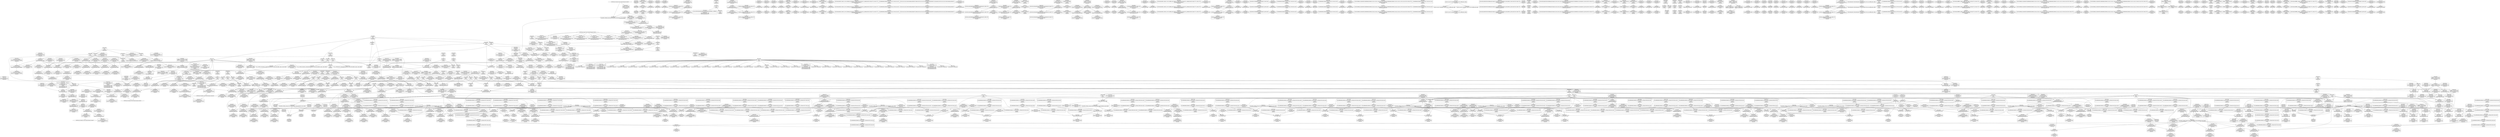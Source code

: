 digraph {
	CE0x49f2410 [shape=record,shape=Mrecord,label="{CE0x49f2410|rcu_read_unlock:_tmp16|include/linux/rcupdate.h,933|*SummSource*}"]
	CE0x49b3ad0 [shape=record,shape=Mrecord,label="{CE0x49b3ad0|rcu_lock_acquire:_tmp5|include/linux/rcupdate.h,418}"]
	CE0x49a68d0 [shape=record,shape=Mrecord,label="{CE0x49a68d0|i64*_getelementptr_inbounds_(_2_x_i64_,_2_x_i64_*___llvm_gcov_ctr131,_i64_0,_i64_1)|*Constant*}"]
	CE0x49a9de0 [shape=record,shape=Mrecord,label="{CE0x49a9de0|task_sid:_if.end|*SummSink*}"]
	CE0x4996bb0 [shape=record,shape=Mrecord,label="{CE0x4996bb0|GLOBAL:_rcu_read_lock.__warned|Global_var:rcu_read_lock.__warned|*SummSource*}"]
	CE0x49462a0 [shape=record,shape=Mrecord,label="{CE0x49462a0|GLOBAL:_rcu_read_lock|*Constant*}"]
	CE0x497a030 [shape=record,shape=Mrecord,label="{CE0x497a030|i64_6|*Constant*|*SummSource*}"]
	CE0x49986f0 [shape=record,shape=Mrecord,label="{CE0x49986f0|sock_has_perm:_tmp20|security/selinux/hooks.c,3977}"]
	CE0x4927280 [shape=record,shape=Mrecord,label="{CE0x4927280|0:_i8,_:_GCMR_task_sid.__warned_internal_global_i8_0,_section_.data.unlikely_,_align_1:_elem_0:default:}"]
	CE0x4996a30 [shape=record,shape=Mrecord,label="{CE0x4996a30|GLOBAL:_rcu_read_lock.__warned|Global_var:rcu_read_lock.__warned}"]
	CE0x49e12a0 [shape=record,shape=Mrecord,label="{CE0x49e12a0|_call_void_mcount()_#3|*SummSink*}"]
	CE0x4905440 [shape=record,shape=Mrecord,label="{CE0x4905440|sock_has_perm:_bb|*SummSink*}"]
	CE0x49e8fa0 [shape=record,shape=Mrecord,label="{CE0x49e8fa0|rcu_lock_acquire:_tmp2}"]
	CE0x4975890 [shape=record,shape=Mrecord,label="{CE0x4975890|sock_has_perm:_tmp2|*LoadInst*|security/selinux/hooks.c,3964}"]
	CE0x49cbe00 [shape=record,shape=Mrecord,label="{CE0x49cbe00|rcu_read_lock:_tmp6|include/linux/rcupdate.h,882}"]
	CE0x49ab660 [shape=record,shape=Mrecord,label="{CE0x49ab660|task_sid:_land.lhs.true|*SummSource*}"]
	CE0x49b2620 [shape=record,shape=Mrecord,label="{CE0x49b2620|_ret_void,_!dbg_!27717|include/linux/rcupdate.h,245}"]
	CE0x4983690 [shape=record,shape=Mrecord,label="{CE0x4983690|i8_2|*Constant*|*SummSource*}"]
	CE0x49e5730 [shape=record,shape=Mrecord,label="{CE0x49e5730|rcu_lock_acquire:_tmp3|*SummSource*}"]
	CE0x49b9ea0 [shape=record,shape=Mrecord,label="{CE0x49b9ea0|_ret_void,_!dbg_!27720|./arch/x86/include/asm/preempt.h,78|*SummSource*}"]
	CE0x491c4c0 [shape=record,shape=Mrecord,label="{CE0x491c4c0|get_current:_tmp1|*SummSource*}"]
	CE0x4a188a0 [shape=record,shape=Mrecord,label="{CE0x4a188a0|rcu_lock_release:_tmp5|include/linux/rcupdate.h,423|*SummSource*}"]
	CE0x490ce00 [shape=record,shape=Mrecord,label="{CE0x490ce00|sock_has_perm:_tmp9|security/selinux/hooks.c,3969}"]
	CE0x49e06f0 [shape=record,shape=Mrecord,label="{CE0x49e06f0|rcu_read_unlock:_tmp14|include/linux/rcupdate.h,933|*SummSource*}"]
	CE0x4a2d3a0 [shape=record,shape=Mrecord,label="{CE0x4a2d3a0|rcu_lock_acquire:_tmp6}"]
	CE0x49b9ae0 [shape=record,shape=Mrecord,label="{CE0x49b9ae0|__preempt_count_sub:_val|Function::__preempt_count_sub&Arg::val::}"]
	CE0x4998310 [shape=record,shape=Mrecord,label="{CE0x4998310|sock_has_perm:_tmp19|security/selinux/hooks.c,3977|*SummSource*}"]
	CE0x49adae0 [shape=record,shape=Mrecord,label="{CE0x49adae0|task_sid:_tmp11|security/selinux/hooks.c,208|*SummSink*}"]
	CE0x497c8c0 [shape=record,shape=Mrecord,label="{CE0x497c8c0|task_sid:_tmp23|security/selinux/hooks.c,208}"]
	CE0x4909450 [shape=record,shape=Mrecord,label="{CE0x4909450|GLOBAL:_current_task|Global_var:current_task|*SummSink*}"]
	CE0x49252f0 [shape=record,shape=Mrecord,label="{CE0x49252f0|sock_has_perm:_ad|security/selinux/hooks.c, 3965|*SummSink*}"]
	CE0x49b2bc0 [shape=record,shape=Mrecord,label="{CE0x49b2bc0|__rcu_read_lock:_do.end}"]
	CE0x491a410 [shape=record,shape=Mrecord,label="{CE0x491a410|i32_0|*Constant*}"]
	CE0x4904440 [shape=record,shape=Mrecord,label="{CE0x4904440|task_sid:_tmp11|security/selinux/hooks.c,208}"]
	CE0x49a5890 [shape=record,shape=Mrecord,label="{CE0x49a5890|task_sid:_tmp7|security/selinux/hooks.c,208|*SummSource*}"]
	CE0x49c76b0 [shape=record,shape=Mrecord,label="{CE0x49c76b0|rcu_read_lock:_if.end|*SummSource*}"]
	CE0x4a2b9a0 [shape=record,shape=Mrecord,label="{CE0x4a2b9a0|__rcu_read_unlock:_bb}"]
	CE0x49f5340 [shape=record,shape=Mrecord,label="{CE0x49f5340|rcu_read_unlock:_tmp17|include/linux/rcupdate.h,933|*SummSink*}"]
	CE0x49e26b0 [shape=record,shape=Mrecord,label="{CE0x49e26b0|__rcu_read_lock:_tmp7|include/linux/rcupdate.h,240|*SummSink*}"]
	CE0x49a4430 [shape=record,shape=Mrecord,label="{CE0x49a4430|GLOBAL:___llvm_gcov_ctr126|Global_var:__llvm_gcov_ctr126}"]
	CE0x4977160 [shape=record,shape=Mrecord,label="{CE0x4977160|i64*_getelementptr_inbounds_(_13_x_i64_,_13_x_i64_*___llvm_gcov_ctr126,_i64_0,_i64_9)|*Constant*|*SummSink*}"]
	CE0x49233c0 [shape=record,shape=Mrecord,label="{CE0x49233c0|_call_void_mcount()_#3|*SummSink*}"]
	CE0x4a33370 [shape=record,shape=Mrecord,label="{CE0x4a33370|__preempt_count_sub:_tmp5|./arch/x86/include/asm/preempt.h,77}"]
	CE0x497a9d0 [shape=record,shape=Mrecord,label="{CE0x497a9d0|task_sid:_tmp15|security/selinux/hooks.c,208|*SummSink*}"]
	CE0x497faf0 [shape=record,shape=Mrecord,label="{CE0x497faf0|GLOBAL:_cred_sid|*Constant*|*SummSource*}"]
	CE0x4920250 [shape=record,shape=Mrecord,label="{CE0x4920250|cred_sid:_tmp5|security/selinux/hooks.c,196}"]
	CE0x49ee640 [shape=record,shape=Mrecord,label="{CE0x49ee640|rcu_read_unlock:_do.body}"]
	CE0x49e4660 [shape=record,shape=Mrecord,label="{CE0x49e4660|i64*_getelementptr_inbounds_(_4_x_i64_,_4_x_i64_*___llvm_gcov_ctr128,_i64_0,_i64_3)|*Constant*}"]
	CE0x4a49600 [shape=record,shape=Mrecord,label="{CE0x4a49600|__preempt_count_add:_tmp7|./arch/x86/include/asm/preempt.h,73}"]
	CE0x49426d0 [shape=record,shape=Mrecord,label="{CE0x49426d0|sock_has_perm:_bb}"]
	CE0x49eb570 [shape=record,shape=Mrecord,label="{CE0x49eb570|rcu_lock_acquire:_indirectgoto}"]
	CE0x49e9290 [shape=record,shape=Mrecord,label="{CE0x49e9290|i64*_getelementptr_inbounds_(_4_x_i64_,_4_x_i64_*___llvm_gcov_ctr130,_i64_0,_i64_2)|*Constant*}"]
	CE0x498cb50 [shape=record,shape=Mrecord,label="{CE0x498cb50|8:_%struct.sock*,_:_SCME_49,50_}"]
	CE0x4903510 [shape=record,shape=Mrecord,label="{CE0x4903510|selinux_socket_recvmsg:_bb|*SummSource*}"]
	CE0x4902d80 [shape=record,shape=Mrecord,label="{CE0x4902d80|selinux_socket_recvmsg:_bb|*SummSink*}"]
	CE0x498e000 [shape=record,shape=Mrecord,label="{CE0x498e000|_ret_i32_%call7,_!dbg_!27749|security/selinux/hooks.c,210}"]
	CE0x49dc8b0 [shape=record,shape=Mrecord,label="{CE0x49dc8b0|rcu_read_lock:_tmp17|include/linux/rcupdate.h,882}"]
	CE0x49825c0 [shape=record,shape=Mrecord,label="{CE0x49825c0|sock_has_perm:_tmp11|security/selinux/hooks.c,3970|*SummSource*}"]
	CE0x498c300 [shape=record,shape=Mrecord,label="{CE0x498c300|8:_%struct.sock*,_:_SCME_42,43_}"]
	CE0x4927c00 [shape=record,shape=Mrecord,label="{CE0x4927c00|i64*_getelementptr_inbounds_(_11_x_i64_,_11_x_i64_*___llvm_gcov_ctr127,_i64_0,_i64_0)|*Constant*}"]
	CE0x49f5730 [shape=record,shape=Mrecord,label="{CE0x49f5730|rcu_read_unlock:_tmp18|include/linux/rcupdate.h,933|*SummSource*}"]
	CE0x4a2f310 [shape=record,shape=Mrecord,label="{CE0x4a2f310|__rcu_read_unlock:_tmp5|include/linux/rcupdate.h,244|*SummSource*}"]
	CE0x4988fe0 [shape=record,shape=Mrecord,label="{CE0x4988fe0|i64_5|*Constant*}"]
	CE0x49ce250 [shape=record,shape=Mrecord,label="{CE0x49ce250|GLOBAL:_rcu_lock_acquire|*Constant*|*SummSource*}"]
	CE0x490ce70 [shape=record,shape=Mrecord,label="{CE0x490ce70|sock_has_perm:_net|security/selinux/hooks.c, 3966|*SummSink*}"]
	CE0x497d790 [shape=record,shape=Mrecord,label="{CE0x497d790|i64*_getelementptr_inbounds_(_13_x_i64_,_13_x_i64_*___llvm_gcov_ctr126,_i64_0,_i64_11)|*Constant*|*SummSink*}"]
	CE0x4923db0 [shape=record,shape=Mrecord,label="{CE0x4923db0|rcu_read_lock:_do.end}"]
	CE0x49a6940 [shape=record,shape=Mrecord,label="{CE0x49a6940|i64*_getelementptr_inbounds_(_2_x_i64_,_2_x_i64_*___llvm_gcov_ctr131,_i64_0,_i64_1)|*Constant*|*SummSource*}"]
	CE0x49cdab0 [shape=record,shape=Mrecord,label="{CE0x49cdab0|GLOBAL:___llvm_gcov_ctr127|Global_var:__llvm_gcov_ctr127|*SummSink*}"]
	CE0x4995b40 [shape=record,shape=Mrecord,label="{CE0x4995b40|__preempt_count_add:_tmp6|./arch/x86/include/asm/preempt.h,73|*SummSink*}"]
	CE0x49e9080 [shape=record,shape=Mrecord,label="{CE0x49e9080|rcu_lock_acquire:_tmp2|*SummSink*}"]
	CE0x49a5920 [shape=record,shape=Mrecord,label="{CE0x49a5920|task_sid:_tmp9|security/selinux/hooks.c,208}"]
	CE0x49afd60 [shape=record,shape=Mrecord,label="{CE0x49afd60|rcu_read_unlock:_tmp22|include/linux/rcupdate.h,935|*SummSource*}"]
	CE0x49be320 [shape=record,shape=Mrecord,label="{CE0x49be320|i64*_getelementptr_inbounds_(_4_x_i64_,_4_x_i64_*___llvm_gcov_ctr133,_i64_0,_i64_2)|*Constant*|*SummSink*}"]
	CE0x4a1a1a0 [shape=record,shape=Mrecord,label="{CE0x4a1a1a0|_call_void_asm_addl_$1,_%gs:$0_,_*m,ri,*m,_dirflag_,_fpsr_,_flags_(i32*___preempt_count,_i32_%val,_i32*___preempt_count)_#3,_!dbg_!27714,_!srcloc_!27717|./arch/x86/include/asm/preempt.h,72|*SummSink*}"]
	CE0x4976930 [shape=record,shape=Mrecord,label="{CE0x4976930|i8*_getelementptr_inbounds_(_41_x_i8_,_41_x_i8_*_.str44,_i32_0,_i32_0)|*Constant*}"]
	CE0x4900b90 [shape=record,shape=Mrecord,label="{CE0x4900b90|_ret_%struct.task_struct*_%tmp4,_!dbg_!27714|./arch/x86/include/asm/current.h,14|*SummSource*}"]
	CE0x49ced90 [shape=record,shape=Mrecord,label="{CE0x49ced90|__rcu_read_lock:_tmp7|include/linux/rcupdate.h,240|*SummSource*}"]
	CE0x498b980 [shape=record,shape=Mrecord,label="{CE0x498b980|8:_%struct.sock*,_:_SCME_34,35_}"]
	CE0x4987cc0 [shape=record,shape=Mrecord,label="{CE0x4987cc0|i32_(i32,_i32,_i16,_i32,_%struct.common_audit_data*)*_bitcast_(i32_(i32,_i32,_i16,_i32,_%struct.common_audit_data.495*)*_avc_has_perm_to_i32_(i32,_i32,_i16,_i32,_%struct.common_audit_data*)*)|*Constant*}"]
	CE0x4a2bd00 [shape=record,shape=Mrecord,label="{CE0x4a2bd00|__preempt_count_add:_tmp|*SummSource*}"]
	CE0x4a18300 [shape=record,shape=Mrecord,label="{CE0x4a18300|rcu_lock_release:_tmp4|include/linux/rcupdate.h,423|*SummSink*}"]
	CE0x49402c0 [shape=record,shape=Mrecord,label="{CE0x49402c0|i32_2|*Constant*|*SummSource*}"]
	CE0x4976a60 [shape=record,shape=Mrecord,label="{CE0x4976a60|i8*_getelementptr_inbounds_(_41_x_i8_,_41_x_i8_*_.str44,_i32_0,_i32_0)|*Constant*|*SummSink*}"]
	CE0x499eb00 [shape=record,shape=Mrecord,label="{CE0x499eb00|i64_2|*Constant*}"]
	CE0x4a6eb70 [shape=record,shape=Mrecord,label="{CE0x4a6eb70|__preempt_count_add:_do.end|*SummSink*}"]
	CE0x49f22e0 [shape=record,shape=Mrecord,label="{CE0x49f22e0|rcu_read_unlock:_tmp16|include/linux/rcupdate.h,933}"]
	CE0x4997bc0 [shape=record,shape=Mrecord,label="{CE0x4997bc0|sock_has_perm:_tmp18|security/selinux/hooks.c,3977|*SummSource*}"]
	CE0x49bf9e0 [shape=record,shape=Mrecord,label="{CE0x49bf9e0|__rcu_read_unlock:_tmp7|include/linux/rcupdate.h,245}"]
	CE0x493ccf0 [shape=record,shape=Mrecord,label="{CE0x493ccf0|sock_has_perm:_task|Function::sock_has_perm&Arg::task::}"]
	CE0x49228b0 [shape=record,shape=Mrecord,label="{CE0x49228b0|sock_has_perm:_ad|security/selinux/hooks.c, 3965|*SummSource*}"]
	CE0x49a3a30 [shape=record,shape=Mrecord,label="{CE0x49a3a30|task_sid:_real_cred|security/selinux/hooks.c,208}"]
	CE0x4a19e30 [shape=record,shape=Mrecord,label="{CE0x4a19e30|_call_void_asm_addl_$1,_%gs:$0_,_*m,ri,*m,_dirflag_,_fpsr_,_flags_(i32*___preempt_count,_i32_%val,_i32*___preempt_count)_#3,_!dbg_!27714,_!srcloc_!27717|./arch/x86/include/asm/preempt.h,72}"]
	CE0x49d7550 [shape=record,shape=Mrecord,label="{CE0x49d7550|rcu_read_unlock:_tmp11|include/linux/rcupdate.h,933|*SummSource*}"]
	CE0x49e10d0 [shape=record,shape=Mrecord,label="{CE0x49e10d0|_call_void_mcount()_#3}"]
	CE0x4931d40 [shape=record,shape=Mrecord,label="{CE0x4931d40|task_sid:_tmp8|security/selinux/hooks.c,208}"]
	CE0x49b01a0 [shape=record,shape=Mrecord,label="{CE0x49b01a0|_call_void_rcu_lock_release(%struct.lockdep_map*_rcu_lock_map)_#10,_!dbg_!27733|include/linux/rcupdate.h,935|*SummSource*}"]
	CE0x498b4c0 [shape=record,shape=Mrecord,label="{CE0x498b4c0|8:_%struct.sock*,_:_SCME_30,31_}"]
	CE0x4903cf0 [shape=record,shape=Mrecord,label="{CE0x4903cf0|get_current:_tmp4|./arch/x86/include/asm/current.h,14}"]
	CE0x499d4a0 [shape=record,shape=Mrecord,label="{CE0x499d4a0|_ret_void,_!dbg_!27735|include/linux/rcupdate.h,884}"]
	CE0x49a1480 [shape=record,shape=Mrecord,label="{CE0x49a1480|cred_sid:_tmp3|*SummSource*}"]
	CE0x498f4a0 [shape=record,shape=Mrecord,label="{CE0x498f4a0|sock_has_perm:_call|security/selinux/hooks.c,3967}"]
	CE0x4a18a80 [shape=record,shape=Mrecord,label="{CE0x4a18a80|i64*_getelementptr_inbounds_(_4_x_i64_,_4_x_i64_*___llvm_gcov_ctr133,_i64_0,_i64_3)|*Constant*|*SummSource*}"]
	CE0x49a2bb0 [shape=record,shape=Mrecord,label="{CE0x49a2bb0|i32_77|*Constant*|*SummSource*}"]
	CE0x490e650 [shape=record,shape=Mrecord,label="{CE0x490e650|i32_5|*Constant*}"]
	CE0x49c9da0 [shape=record,shape=Mrecord,label="{CE0x49c9da0|0:_i32,_4:_i32,_8:_i32,_12:_i32,_:_CMRE_4,8_|*MultipleSource*|security/selinux/hooks.c,196|*LoadInst*|security/selinux/hooks.c,196|security/selinux/hooks.c,197}"]
	CE0x49a21e0 [shape=record,shape=Mrecord,label="{CE0x49a21e0|task_sid:_tmp9|security/selinux/hooks.c,208|*SummSink*}"]
	CE0x49abc30 [shape=record,shape=Mrecord,label="{CE0x49abc30|rcu_read_lock:_call|include/linux/rcupdate.h,882}"]
	CE0x49abfb0 [shape=record,shape=Mrecord,label="{CE0x49abfb0|i64_2|*Constant*}"]
	CE0x499ea90 [shape=record,shape=Mrecord,label="{CE0x499ea90|i64_3|*Constant*}"]
	CE0x49dd450 [shape=record,shape=Mrecord,label="{CE0x49dd450|i8_1|*Constant*}"]
	CE0x4991a70 [shape=record,shape=Mrecord,label="{CE0x4991a70|i64_0|*Constant*|*SummSource*}"]
	CE0x4931b40 [shape=record,shape=Mrecord,label="{CE0x4931b40|GLOBAL:___rcu_read_lock|*Constant*}"]
	CE0x4931010 [shape=record,shape=Mrecord,label="{CE0x4931010|_ret_void,_!dbg_!27717|include/linux/rcupdate.h,419}"]
	CE0x490cb90 [shape=record,shape=Mrecord,label="{CE0x490cb90|selinux_socket_recvmsg:_tmp2|*SummSink*}"]
	CE0x49b0130 [shape=record,shape=Mrecord,label="{CE0x49b0130|GLOBAL:_rcu_lock_release|*Constant*}"]
	CE0x49e3090 [shape=record,shape=Mrecord,label="{CE0x49e3090|rcu_read_unlock:_tmp2|*SummSink*}"]
	CE0x49e3d50 [shape=record,shape=Mrecord,label="{CE0x49e3d50|i64*_getelementptr_inbounds_(_4_x_i64_,_4_x_i64_*___llvm_gcov_ctr128,_i64_0,_i64_1)|*Constant*|*SummSource*}"]
	CE0x4a18c10 [shape=record,shape=Mrecord,label="{CE0x4a18c10|i64*_getelementptr_inbounds_(_4_x_i64_,_4_x_i64_*___llvm_gcov_ctr133,_i64_0,_i64_3)|*Constant*|*SummSink*}"]
	CE0x4a4ddd0 [shape=record,shape=Mrecord,label="{CE0x4a4ddd0|__preempt_count_add:_tmp2}"]
	CE0x4a2e790 [shape=record,shape=Mrecord,label="{CE0x4a2e790|COLLAPSED:_GCMRE___llvm_gcov_ctr134_internal_global_4_x_i64_zeroinitializer:_elem_0:default:}"]
	CE0x49b0fd0 [shape=record,shape=Mrecord,label="{CE0x49b0fd0|rcu_lock_release:_map|Function::rcu_lock_release&Arg::map::}"]
	CE0x49a5220 [shape=record,shape=Mrecord,label="{CE0x49a5220|rcu_read_lock:_do.body}"]
	CE0x49a9f50 [shape=record,shape=Mrecord,label="{CE0x49a9f50|task_sid:_do.body5}"]
	CE0x4981880 [shape=record,shape=Mrecord,label="{CE0x4981880|_ret_void,_!dbg_!27735|include/linux/rcupdate.h,938|*SummSource*}"]
	CE0x4953e20 [shape=record,shape=Mrecord,label="{CE0x4953e20|rcu_read_lock:_tmp12|include/linux/rcupdate.h,882|*SummSource*}"]
	CE0x49ee330 [shape=record,shape=Mrecord,label="{CE0x49ee330|rcu_read_unlock:_if.then}"]
	CE0x4905fb0 [shape=record,shape=Mrecord,label="{CE0x4905fb0|_call_void_mcount()_#3}"]
	CE0x4a4b5a0 [shape=record,shape=Mrecord,label="{CE0x4a4b5a0|__preempt_count_sub:_tmp1}"]
	CE0x49b38e0 [shape=record,shape=Mrecord,label="{CE0x49b38e0|rcu_lock_acquire:_tmp5|include/linux/rcupdate.h,418|*SummSink*}"]
	CE0x492be40 [shape=record,shape=Mrecord,label="{CE0x492be40|rcu_read_lock:_tmp13|include/linux/rcupdate.h,882|*SummSource*}"]
	CE0x4998990 [shape=record,shape=Mrecord,label="{CE0x4998990|sock_has_perm:_tmp20|security/selinux/hooks.c,3977|*SummSink*}"]
	CE0x49396e0 [shape=record,shape=Mrecord,label="{CE0x49396e0|i64*_getelementptr_inbounds_(_2_x_i64_,_2_x_i64_*___llvm_gcov_ctr98,_i64_0,_i64_0)|*Constant*}"]
	CE0x4a4a410 [shape=record,shape=Mrecord,label="{CE0x4a4a410|_call_void_asm_addl_$1,_%gs:$0_,_*m,ri,*m,_dirflag_,_fpsr_,_flags_(i32*___preempt_count,_i32_%sub,_i32*___preempt_count)_#3,_!dbg_!27717,_!srcloc_!27718|./arch/x86/include/asm/preempt.h,77|*SummSink*}"]
	CE0x49e0c70 [shape=record,shape=Mrecord,label="{CE0x49e0c70|i64*_getelementptr_inbounds_(_4_x_i64_,_4_x_i64_*___llvm_gcov_ctr128,_i64_0,_i64_2)|*Constant*|*SummSink*}"]
	CE0x4a22030 [shape=record,shape=Mrecord,label="{CE0x4a22030|__preempt_count_add:_do.end}"]
	CE0x4989510 [shape=record,shape=Mrecord,label="{CE0x4989510|rcu_read_lock:_tmp9|include/linux/rcupdate.h,882|*SummSink*}"]
	CE0x49c65a0 [shape=record,shape=Mrecord,label="{CE0x49c65a0|__preempt_count_sub:_tmp3}"]
	CE0x4978030 [shape=record,shape=Mrecord,label="{CE0x4978030|task_sid:_tmp18|security/selinux/hooks.c,208|*SummSink*}"]
	CE0x497c660 [shape=record,shape=Mrecord,label="{CE0x497c660|i64*_getelementptr_inbounds_(_13_x_i64_,_13_x_i64_*___llvm_gcov_ctr126,_i64_0,_i64_10)|*Constant*|*SummSink*}"]
	CE0x49eb180 [shape=record,shape=Mrecord,label="{CE0x49eb180|rcu_lock_release:_tmp1|*SummSource*}"]
	CE0x4909a10 [shape=record,shape=Mrecord,label="{CE0x4909a10|avc_has_perm:_requested|Function::avc_has_perm&Arg::requested::|*SummSink*}"]
	CE0x4a49d20 [shape=record,shape=Mrecord,label="{CE0x4a49d20|__preempt_count_sub:_sub|./arch/x86/include/asm/preempt.h,77|*SummSource*}"]
	CE0x4a34000 [shape=record,shape=Mrecord,label="{CE0x4a34000|__preempt_count_add:_tmp4|./arch/x86/include/asm/preempt.h,72}"]
	"CONST[source:0(mediator),value:0(static)][purpose:{operation}]"
	CE0x49a2d90 [shape=record,shape=Mrecord,label="{CE0x49a2d90|_ret_void,_!dbg_!27717|include/linux/rcupdate.h,419|*SummSink*}"]
	CE0x4a2d6c0 [shape=record,shape=Mrecord,label="{CE0x4a2d6c0|rcu_lock_acquire:_tmp6|*SummSink*}"]
	CE0x4a34c50 [shape=record,shape=Mrecord,label="{CE0x4a34c50|__preempt_count_sub:_do.end|*SummSource*}"]
	CE0x49de680 [shape=record,shape=Mrecord,label="{CE0x49de680|rcu_read_lock:_tmp20|include/linux/rcupdate.h,882|*SummSource*}"]
	CE0x49a8a30 [shape=record,shape=Mrecord,label="{CE0x49a8a30|_call_void___rcu_read_lock()_#10,_!dbg_!27710|include/linux/rcupdate.h,879|*SummSink*}"]
	CE0x49b0830 [shape=record,shape=Mrecord,label="{CE0x49b0830|GLOBAL:_rcu_lock_release|*Constant*|*SummSink*}"]
	CE0x4a1d770 [shape=record,shape=Mrecord,label="{CE0x4a1d770|__rcu_read_unlock:_tmp|*SummSink*}"]
	CE0x49914a0 [shape=record,shape=Mrecord,label="{CE0x49914a0|GLOBAL:___llvm_gcov_ctr327|Global_var:__llvm_gcov_ctr327}"]
	CE0x49b17f0 [shape=record,shape=Mrecord,label="{CE0x49b17f0|_call_void___rcu_read_unlock()_#10,_!dbg_!27734|include/linux/rcupdate.h,937|*SummSource*}"]
	CE0x49cf130 [shape=record,shape=Mrecord,label="{CE0x49cf130|rcu_read_lock:_do.end|*SummSource*}"]
	CE0x49273e0 [shape=record,shape=Mrecord,label="{CE0x49273e0|task_sid:_tobool1|security/selinux/hooks.c,208}"]
	CE0x4909ef0 [shape=record,shape=Mrecord,label="{CE0x4909ef0|_ret_i32_%retval.0,_!dbg_!27728|security/selinux/avc.c,775}"]
	CE0x4989870 [shape=record,shape=Mrecord,label="{CE0x4989870|avc_has_perm:_ssid|Function::avc_has_perm&Arg::ssid::|*SummSink*}"]
	CE0x4a4dfb0 [shape=record,shape=Mrecord,label="{CE0x4a4dfb0|_call_void_mcount()_#3|*SummSource*}"]
	CE0x49dbf30 [shape=record,shape=Mrecord,label="{CE0x49dbf30|i64*_getelementptr_inbounds_(_11_x_i64_,_11_x_i64_*___llvm_gcov_ctr127,_i64_0,_i64_9)|*Constant*|*SummSource*}"]
	CE0x49a6490 [shape=record,shape=Mrecord,label="{CE0x49a6490|_call_void_mcount()_#3}"]
	CE0x498dd80 [shape=record,shape=Mrecord,label="{CE0x498dd80|task_sid:_task|Function::task_sid&Arg::task::|*SummSource*}"]
	CE0x4a2c990 [shape=record,shape=Mrecord,label="{CE0x4a2c990|i64_ptrtoint_(i8*_blockaddress(_rcu_lock_acquire,_%__here)_to_i64)|*Constant*}"]
	CE0x4a4d3c0 [shape=record,shape=Mrecord,label="{CE0x4a4d3c0|COLLAPSED:_GCMRE___llvm_gcov_ctr129_internal_global_4_x_i64_zeroinitializer:_elem_0:default:}"]
	CE0x4983480 [shape=record,shape=Mrecord,label="{CE0x4983480|__rcu_read_lock:_tmp1|*SummSource*}"]
	CE0x4a18e50 [shape=record,shape=Mrecord,label="{CE0x4a18e50|rcu_lock_release:_tmp6|*SummSource*}"]
	CE0x49add60 [shape=record,shape=Mrecord,label="{CE0x49add60|task_sid:_tmp12|security/selinux/hooks.c,208}"]
	CE0x49892d0 [shape=record,shape=Mrecord,label="{CE0x49892d0|i64*_getelementptr_inbounds_(_11_x_i64_,_11_x_i64_*___llvm_gcov_ctr127,_i64_0,_i64_8)|*Constant*|*SummSink*}"]
	CE0x49931c0 [shape=record,shape=Mrecord,label="{CE0x49931c0|i64*_getelementptr_inbounds_(_6_x_i64_,_6_x_i64_*___llvm_gcov_ctr327,_i64_0,_i64_4)|*Constant*|*SummSink*}"]
	CE0x49a5c30 [shape=record,shape=Mrecord,label="{CE0x49a5c30|cred_sid:_tmp1}"]
	CE0x49a0a60 [shape=record,shape=Mrecord,label="{CE0x49a0a60|GLOBAL:_rcu_lock_map|Global_var:rcu_lock_map|*SummSink*}"]
	CE0x49c2c30 [shape=record,shape=Mrecord,label="{CE0x49c2c30|__preempt_count_sub:_tmp|*SummSource*}"]
	CE0x49d76c0 [shape=record,shape=Mrecord,label="{CE0x49d76c0|rcu_read_unlock:_tmp11|include/linux/rcupdate.h,933|*SummSink*}"]
	CE0x48fb640 [shape=record,shape=Mrecord,label="{CE0x48fb640|i32_0|*Constant*}"]
	CE0x4a4b2c0 [shape=record,shape=Mrecord,label="{CE0x4a4b2c0|i64*_getelementptr_inbounds_(_4_x_i64_,_4_x_i64_*___llvm_gcov_ctr129,_i64_0,_i64_0)|*Constant*}"]
	CE0x4912df0 [shape=record,shape=Mrecord,label="{CE0x4912df0|sock_has_perm:_tmp7|security/selinux/hooks.c,3969}"]
	CE0x49bf5d0 [shape=record,shape=Mrecord,label="{CE0x49bf5d0|__rcu_read_unlock:_tmp6|include/linux/rcupdate.h,245|*SummSink*}"]
	CE0x4a31b50 [shape=record,shape=Mrecord,label="{CE0x4a31b50|i32_0|*Constant*}"]
	CE0x49e6be0 [shape=record,shape=Mrecord,label="{CE0x49e6be0|i64*_getelementptr_inbounds_(_11_x_i64_,_11_x_i64_*___llvm_gcov_ctr132,_i64_0,_i64_0)|*Constant*}"]
	CE0x491b710 [shape=record,shape=Mrecord,label="{CE0x491b710|sock_has_perm:_task|Function::sock_has_perm&Arg::task::|*SummSink*}"]
	CE0x49a0290 [shape=record,shape=Mrecord,label="{CE0x49a0290|cred_sid:_tmp2}"]
	CE0x4926060 [shape=record,shape=Mrecord,label="{CE0x4926060|selinux_socket_recvmsg:_tmp3|*SummSink*}"]
	CE0x4984050 [shape=record,shape=Mrecord,label="{CE0x4984050|sock_has_perm:_tmp17|security/selinux/hooks.c,3976|*SummSink*}"]
	CE0x49c9ff0 [shape=record,shape=Mrecord,label="{CE0x49c9ff0|rcu_read_lock:_if.then|*SummSink*}"]
	CE0x4a22700 [shape=record,shape=Mrecord,label="{CE0x4a22700|__preempt_count_add:_tmp1}"]
	CE0x49af250 [shape=record,shape=Mrecord,label="{CE0x49af250|i64_7|*Constant*}"]
	CE0x49334b0 [shape=record,shape=Mrecord,label="{CE0x49334b0|sock_has_perm:_tmp9|security/selinux/hooks.c,3969|*SummSource*}"]
	CE0x49dba40 [shape=record,shape=Mrecord,label="{CE0x49dba40|i8*_getelementptr_inbounds_(_42_x_i8_,_42_x_i8_*_.str46,_i32_0,_i32_0)|*Constant*|*SummSource*}"]
	CE0x4a35390 [shape=record,shape=Mrecord,label="{CE0x4a35390|__rcu_read_unlock:_tmp1|*SummSource*}"]
	CE0x49df1d0 [shape=record,shape=Mrecord,label="{CE0x49df1d0|rcu_read_lock:_tmp21|include/linux/rcupdate.h,884|*SummSink*}"]
	CE0x493cc10 [shape=record,shape=Mrecord,label="{CE0x493cc10|sock_has_perm:_entry|*SummSink*}"]
	CE0x49f09e0 [shape=record,shape=Mrecord,label="{CE0x49f09e0|__rcu_read_unlock:_tmp4|include/linux/rcupdate.h,244|*SummSink*}"]
	CE0x49b4af0 [shape=record,shape=Mrecord,label="{CE0x49b4af0|_call_void_mcount()_#3|*SummSource*}"]
	CE0x49eb9b0 [shape=record,shape=Mrecord,label="{CE0x49eb9b0|__rcu_read_lock:_tmp5|include/linux/rcupdate.h,239|*SummSource*}"]
	CE0x4984a20 [shape=record,shape=Mrecord,label="{CE0x4984a20|sock_has_perm:_net1|security/selinux/hooks.c,3973}"]
	CE0x4944e60 [shape=record,shape=Mrecord,label="{CE0x4944e60|i64*_getelementptr_inbounds_(_6_x_i64_,_6_x_i64_*___llvm_gcov_ctr327,_i64_0,_i64_0)|*Constant*|*SummSink*}"]
	CE0x4912b20 [shape=record,shape=Mrecord,label="{CE0x4912b20|_ret_i32_%call7,_!dbg_!27749|security/selinux/hooks.c,210|*SummSink*}"]
	CE0x4989160 [shape=record,shape=Mrecord,label="{CE0x4989160|rcu_read_lock:_tmp9|include/linux/rcupdate.h,882}"]
	CE0x4a49b60 [shape=record,shape=Mrecord,label="{CE0x4a49b60|__preempt_count_sub:_sub|./arch/x86/include/asm/preempt.h,77}"]
	CE0x49e3140 [shape=record,shape=Mrecord,label="{CE0x49e3140|i64*_getelementptr_inbounds_(_4_x_i64_,_4_x_i64_*___llvm_gcov_ctr128,_i64_0,_i64_3)|*Constant*|*SummSource*}"]
	CE0x4936970 [shape=record,shape=Mrecord,label="{CE0x4936970|i64_1|*Constant*}"]
	CE0x49321f0 [shape=record,shape=Mrecord,label="{CE0x49321f0|COLLAPSED:_GCMRE___llvm_gcov_ctr327_internal_global_6_x_i64_zeroinitializer:_elem_0:default:}"]
	CE0x49c97d0 [shape=record,shape=Mrecord,label="{CE0x49c97d0|rcu_read_lock:_tmp4|include/linux/rcupdate.h,882|*SummSink*}"]
	CE0x4a36ce0 [shape=record,shape=Mrecord,label="{CE0x4a36ce0|__preempt_count_sub:_tmp4|./arch/x86/include/asm/preempt.h,77|*SummSink*}"]
	CE0x4a172f0 [shape=record,shape=Mrecord,label="{CE0x4a172f0|i64*_getelementptr_inbounds_(_4_x_i64_,_4_x_i64_*___llvm_gcov_ctr128,_i64_0,_i64_2)|*Constant*|*SummSource*}"]
	CE0x4a17590 [shape=record,shape=Mrecord,label="{CE0x4a17590|i64*_getelementptr_inbounds_(_4_x_i64_,_4_x_i64_*___llvm_gcov_ctr128,_i64_0,_i64_0)|*Constant*}"]
	CE0x4a4b8d0 [shape=record,shape=Mrecord,label="{CE0x4a4b8d0|__preempt_count_add:_tmp3|*SummSource*}"]
	CE0x49a8e60 [shape=record,shape=Mrecord,label="{CE0x49a8e60|COLLAPSED:_GCMRE___llvm_gcov_ctr132_internal_global_11_x_i64_zeroinitializer:_elem_0:default:}"]
	CE0x497f540 [shape=record,shape=Mrecord,label="{CE0x497f540|task_sid:_call7|security/selinux/hooks.c,208|*SummSource*}"]
	CE0x49b02d0 [shape=record,shape=Mrecord,label="{CE0x49b02d0|_call_void_rcu_lock_release(%struct.lockdep_map*_rcu_lock_map)_#10,_!dbg_!27733|include/linux/rcupdate.h,935|*SummSink*}"]
	CE0x4a4af50 [shape=record,shape=Mrecord,label="{CE0x4a4af50|__preempt_count_sub:_tmp1|*SummSource*}"]
	CE0x49ea640 [shape=record,shape=Mrecord,label="{CE0x49ea640|__preempt_count_add:_val|Function::__preempt_count_add&Arg::val::}"]
	CE0x4939570 [shape=record,shape=Mrecord,label="{CE0x4939570|get_current:_bb|*SummSource*}"]
	CE0x49ea350 [shape=record,shape=Mrecord,label="{CE0x49ea350|rcu_read_unlock:_tmp5|include/linux/rcupdate.h,933|*SummSink*}"]
	CE0x49d9bb0 [shape=record,shape=Mrecord,label="{CE0x49d9bb0|rcu_read_lock:_tmp16|include/linux/rcupdate.h,882}"]
	CE0x4a193b0 [shape=record,shape=Mrecord,label="{CE0x4a193b0|rcu_lock_release:_tmp7|*SummSource*}"]
	CE0x4979810 [shape=record,shape=Mrecord,label="{CE0x4979810|i8*_getelementptr_inbounds_(_25_x_i8_,_25_x_i8_*_.str3,_i32_0,_i32_0)|*Constant*}"]
	CE0x491ddc0 [shape=record,shape=Mrecord,label="{CE0x491ddc0|_call_void_mcount()_#3}"]
	CE0x498bf70 [shape=record,shape=Mrecord,label="{CE0x498bf70|8:_%struct.sock*,_:_SCME_39,40_}"]
	CE0x49b1640 [shape=record,shape=Mrecord,label="{CE0x49b1640|_ret_void,_!dbg_!27717|include/linux/rcupdate.h,424|*SummSource*}"]
	CE0x499dbc0 [shape=record,shape=Mrecord,label="{CE0x499dbc0|_call_void_mcount()_#3}"]
	CE0x4904ac0 [shape=record,shape=Mrecord,label="{CE0x4904ac0|i64*_getelementptr_inbounds_(_11_x_i64_,_11_x_i64_*___llvm_gcov_ctr127,_i64_0,_i64_0)|*Constant*|*SummSource*}"]
	CE0x49f38b0 [shape=record,shape=Mrecord,label="{CE0x49f38b0|i64*_getelementptr_inbounds_(_11_x_i64_,_11_x_i64_*___llvm_gcov_ctr132,_i64_0,_i64_9)|*Constant*}"]
	CE0x49df560 [shape=record,shape=Mrecord,label="{CE0x49df560|rcu_read_lock:_tmp22|include/linux/rcupdate.h,884}"]
	CE0x497aee0 [shape=record,shape=Mrecord,label="{CE0x497aee0|task_sid:_tmp16|security/selinux/hooks.c,208|*SummSink*}"]
	CE0x49f5b80 [shape=record,shape=Mrecord,label="{CE0x49f5b80|_call_void_lockdep_rcu_suspicious(i8*_getelementptr_inbounds_(_25_x_i8_,_25_x_i8_*_.str45,_i32_0,_i32_0),_i32_934,_i8*_getelementptr_inbounds_(_44_x_i8_,_44_x_i8_*_.str47,_i32_0,_i32_0))_#10,_!dbg_!27726|include/linux/rcupdate.h,933|*SummSource*}"]
	CE0x4a490e0 [shape=record,shape=Mrecord,label="{CE0x4a490e0|__rcu_read_unlock:_tmp3|*SummSink*}"]
	CE0x49bb6c0 [shape=record,shape=Mrecord,label="{CE0x49bb6c0|i64*_getelementptr_inbounds_(_4_x_i64_,_4_x_i64_*___llvm_gcov_ctr130,_i64_0,_i64_0)|*Constant*|*SummSource*}"]
	CE0x4990cc0 [shape=record,shape=Mrecord,label="{CE0x4990cc0|sock_has_perm:_cmp|security/selinux/hooks.c,3969|*SummSink*}"]
	CE0x4a1f3b0 [shape=record,shape=Mrecord,label="{CE0x4a1f3b0|__preempt_count_sub:_tmp3|*SummSource*}"]
	CE0x49a0bb0 [shape=record,shape=Mrecord,label="{CE0x49a0bb0|rcu_lock_acquire:_map|Function::rcu_lock_acquire&Arg::map::}"]
	CE0x4926dc0 [shape=record,shape=Mrecord,label="{CE0x4926dc0|GLOBAL:_task_sid.__warned|Global_var:task_sid.__warned|*SummSource*}"]
	CE0x4931c40 [shape=record,shape=Mrecord,label="{CE0x4931c40|i64_0|*Constant*}"]
	CE0x4a77d90 [shape=record,shape=Mrecord,label="{CE0x4a77d90|COLLAPSED:_GCMRE___llvm_gcov_ctr135_internal_global_4_x_i64_zeroinitializer:_elem_0:default:}"]
	CE0x492cce0 [shape=record,shape=Mrecord,label="{CE0x492cce0|rcu_read_lock:_tmp1|*SummSink*}"]
	CE0x49de500 [shape=record,shape=Mrecord,label="{CE0x49de500|rcu_read_lock:_tmp20|include/linux/rcupdate.h,882}"]
	CE0x49902c0 [shape=record,shape=Mrecord,label="{CE0x49902c0|sock_has_perm:_tmp6|security/selinux/hooks.c,3969|*SummSource*}"]
	CE0x49dad40 [shape=record,shape=Mrecord,label="{CE0x49dad40|i8*_getelementptr_inbounds_(_25_x_i8_,_25_x_i8_*_.str45,_i32_0,_i32_0)|*Constant*|*SummSink*}"]
	CE0x4977940 [shape=record,shape=Mrecord,label="{CE0x4977940|task_sid:_tmp22|security/selinux/hooks.c,208|*SummSource*}"]
	CE0x49d7a40 [shape=record,shape=Mrecord,label="{CE0x49d7a40|i64_6|*Constant*}"]
	CE0x491aad0 [shape=record,shape=Mrecord,label="{CE0x491aad0|i64*_getelementptr_inbounds_(_2_x_i64_,_2_x_i64_*___llvm_gcov_ctr98,_i64_0,_i64_1)|*Constant*|*SummSink*}"]
	CE0x49a26f0 [shape=record,shape=Mrecord,label="{CE0x49a26f0|cred_sid:_tmp1|*SummSink*}"]
	CE0x4a31630 [shape=record,shape=Mrecord,label="{CE0x4a31630|void_(i32*,_i32,_i32*)*_asm_addl_$1,_%gs:$0_,_*m,ri,*m,_dirflag_,_fpsr_,_flags_|*SummSink*}"]
	CE0x4912340 [shape=record,shape=Mrecord,label="{CE0x4912340|_call_void_lock_release(%struct.lockdep_map*_%map,_i32_1,_i64_ptrtoint_(i8*_blockaddress(_rcu_lock_release,_%__here)_to_i64))_#10,_!dbg_!27716|include/linux/rcupdate.h,423|*SummSink*}"]
	CE0x49eedf0 [shape=record,shape=Mrecord,label="{CE0x49eedf0|rcu_read_unlock:_tmp7|include/linux/rcupdate.h,933|*SummSink*}"]
	CE0x49e1c90 [shape=record,shape=Mrecord,label="{CE0x49e1c90|rcu_lock_release:_tmp|*SummSource*}"]
	CE0x4904b30 [shape=record,shape=Mrecord,label="{CE0x4904b30|task_sid:_do.body5|*SummSink*}"]
	CE0x4900ae0 [shape=record,shape=Mrecord,label="{CE0x4900ae0|selinux_socket_recvmsg:_bb}"]
	CE0x4992eb0 [shape=record,shape=Mrecord,label="{CE0x4992eb0|sock_has_perm:_tmp13|security/selinux/hooks.c,3972}"]
	CE0x49dff70 [shape=record,shape=Mrecord,label="{CE0x49dff70|cred_sid:_bb|*SummSource*}"]
	CE0x4976f70 [shape=record,shape=Mrecord,label="{CE0x4976f70|i64*_getelementptr_inbounds_(_13_x_i64_,_13_x_i64_*___llvm_gcov_ctr126,_i64_0,_i64_9)|*Constant*|*SummSource*}"]
	CE0x4950170 [shape=record,shape=Mrecord,label="{CE0x4950170|sock_has_perm:_type|security/selinux/hooks.c,3972|*SummSink*}"]
	CE0x4945180 [shape=record,shape=Mrecord,label="{CE0x4945180|task_sid:_tmp3|*SummSink*}"]
	CE0x4993960 [shape=record,shape=Mrecord,label="{CE0x4993960|sock_has_perm:_tmp3|security/selinux/hooks.c,3964|*SummSink*}"]
	CE0x4a4a250 [shape=record,shape=Mrecord,label="{CE0x4a4a250|_call_void_asm_addl_$1,_%gs:$0_,_*m,ri,*m,_dirflag_,_fpsr_,_flags_(i32*___preempt_count,_i32_%sub,_i32*___preempt_count)_#3,_!dbg_!27717,_!srcloc_!27718|./arch/x86/include/asm/preempt.h,77|*SummSource*}"]
	CE0x498b2c0 [shape=record,shape=Mrecord,label="{CE0x498b2c0|8:_%struct.sock*,_:_SCME_28,29_}"]
	CE0x49a2430 [shape=record,shape=Mrecord,label="{CE0x49a2430|i64*_getelementptr_inbounds_(_13_x_i64_,_13_x_i64_*___llvm_gcov_ctr126,_i64_0,_i64_8)|*Constant*|*SummSink*}"]
	CE0x49f66d0 [shape=record,shape=Mrecord,label="{CE0x49f66d0|i32_934|*Constant*|*SummSource*}"]
	CE0x4983db0 [shape=record,shape=Mrecord,label="{CE0x4983db0|avc_has_perm:_entry}"]
	CE0x49b3fc0 [shape=record,shape=Mrecord,label="{CE0x49b3fc0|_call_void_lock_acquire(%struct.lockdep_map*_%map,_i32_0,_i32_0,_i32_2,_i32_0,_%struct.lockdep_map*_null,_i64_ptrtoint_(i8*_blockaddress(_rcu_lock_acquire,_%__here)_to_i64))_#10,_!dbg_!27716|include/linux/rcupdate.h,418|*SummSource*}"]
	CE0x4991620 [shape=record,shape=Mrecord,label="{CE0x4991620|GLOBAL:___llvm_gcov_ctr327|Global_var:__llvm_gcov_ctr327|*SummSource*}"]
	CE0x494af10 [shape=record,shape=Mrecord,label="{CE0x494af10|i32_22|*Constant*|*SummSource*}"]
	CE0x49a0ee0 [shape=record,shape=Mrecord,label="{CE0x49a0ee0|i64*_getelementptr_inbounds_(_13_x_i64_,_13_x_i64_*___llvm_gcov_ctr126,_i64_0,_i64_0)|*Constant*|*SummSink*}"]
	CE0x49eea70 [shape=record,shape=Mrecord,label="{CE0x49eea70|rcu_lock_release:_bb|*SummSink*}"]
	CE0x497d9f0 [shape=record,shape=Mrecord,label="{CE0x497d9f0|task_sid:_tmp25|security/selinux/hooks.c,208}"]
	CE0x492c800 [shape=record,shape=Mrecord,label="{CE0x492c800|rcu_read_lock:_tmp15|include/linux/rcupdate.h,882}"]
	CE0x49b1e40 [shape=record,shape=Mrecord,label="{CE0x49b1e40|GLOBAL:___rcu_read_unlock|*Constant*|*SummSink*}"]
	CE0x49cdce0 [shape=record,shape=Mrecord,label="{CE0x49cdce0|rcu_read_unlock:_tmp6|include/linux/rcupdate.h,933|*SummSource*}"]
	CE0x4910f20 [shape=record,shape=Mrecord,label="{CE0x4910f20|_call_void_mcount()_#3|*SummSink*}"]
	CE0x49a30c0 [shape=record,shape=Mrecord,label="{CE0x49a30c0|GLOBAL:_rcu_lock_map|Global_var:rcu_lock_map}"]
	CE0x49b9660 [shape=record,shape=Mrecord,label="{CE0x49b9660|__rcu_read_unlock:_tmp6|include/linux/rcupdate.h,245|*SummSource*}"]
	CE0x4a1ec00 [shape=record,shape=Mrecord,label="{CE0x4a1ec00|__preempt_count_sub:_entry|*SummSource*}"]
	CE0x498cc80 [shape=record,shape=Mrecord,label="{CE0x498cc80|8:_%struct.sock*,_:_SCME_50,51_}"]
	CE0x4a1e850 [shape=record,shape=Mrecord,label="{CE0x4a1e850|GLOBAL:___preempt_count_sub|*Constant*|*SummSink*}"]
	CE0x491aeb0 [shape=record,shape=Mrecord,label="{CE0x491aeb0|i64*_getelementptr_inbounds_(_2_x_i64_,_2_x_i64_*___llvm_gcov_ctr98,_i64_0,_i64_0)|*Constant*|*SummSink*}"]
	CE0x4932e90 [shape=record,shape=Mrecord,label="{CE0x4932e90|i64*_getelementptr_inbounds_(_6_x_i64_,_6_x_i64_*___llvm_gcov_ctr327,_i64_0,_i64_0)|*Constant*|*SummSource*}"]
	CE0x49bbaa0 [shape=record,shape=Mrecord,label="{CE0x49bbaa0|__rcu_read_lock:_tmp2}"]
	CE0x49e1190 [shape=record,shape=Mrecord,label="{CE0x49e1190|_call_void_mcount()_#3|*SummSource*}"]
	CE0x4a1ef80 [shape=record,shape=Mrecord,label="{CE0x4a1ef80|rcu_lock_release:_tmp1}"]
	CE0x49a6650 [shape=record,shape=Mrecord,label="{CE0x49a6650|_call_void_mcount()_#3|*SummSink*}"]
	CE0x49a77a0 [shape=record,shape=Mrecord,label="{CE0x49a77a0|rcu_read_lock:_tmp8|include/linux/rcupdate.h,882}"]
	CE0x4923280 [shape=record,shape=Mrecord,label="{CE0x4923280|_call_void_mcount()_#3}"]
	CE0x49f48b0 [shape=record,shape=Mrecord,label="{CE0x49f48b0|rcu_read_unlock:_tmp20|include/linux/rcupdate.h,933|*SummSink*}"]
	CE0x49ef130 [shape=record,shape=Mrecord,label="{CE0x49ef130|rcu_lock_release:_tmp2}"]
	CE0x4900220 [shape=record,shape=Mrecord,label="{CE0x4900220|i32_5|*Constant*|*SummSink*}"]
	CE0x4931830 [shape=record,shape=Mrecord,label="{CE0x4931830|rcu_read_lock:_tmp2|*SummSink*}"]
	CE0x49eab60 [shape=record,shape=Mrecord,label="{CE0x49eab60|rcu_read_unlock:_do.body|*SummSink*}"]
	CE0x49b1090 [shape=record,shape=Mrecord,label="{CE0x49b1090|rcu_lock_release:_map|Function::rcu_lock_release&Arg::map::|*SummSource*}"]
	CE0x4a4d350 [shape=record,shape=Mrecord,label="{CE0x4a4d350|__preempt_count_add:_tmp}"]
	CE0x49e95e0 [shape=record,shape=Mrecord,label="{CE0x49e95e0|rcu_read_unlock:_tmp4|include/linux/rcupdate.h,933}"]
	CE0x499fff0 [shape=record,shape=Mrecord,label="{CE0x499fff0|task_sid:_tmp2}"]
	CE0x498a4a0 [shape=record,shape=Mrecord,label="{CE0x498a4a0|task_sid:_tmp8|security/selinux/hooks.c,208|*SummSource*}"]
	CE0x49ef1a0 [shape=record,shape=Mrecord,label="{CE0x49ef1a0|rcu_lock_release:_tmp2|*SummSource*}"]
	CE0x49e75b0 [shape=record,shape=Mrecord,label="{CE0x49e75b0|rcu_read_unlock:_call|include/linux/rcupdate.h,933}"]
	CE0x49f4740 [shape=record,shape=Mrecord,label="{CE0x49f4740|rcu_read_unlock:_tmp20|include/linux/rcupdate.h,933|*SummSource*}"]
	CE0x66ceaa0 [shape=record,shape=Mrecord,label="{CE0x66ceaa0|GLOBAL:_sock_has_perm|*Constant*|*SummSink*}"]
	CE0x49c38e0 [shape=record,shape=Mrecord,label="{CE0x49c38e0|i64*_getelementptr_inbounds_(_4_x_i64_,_4_x_i64_*___llvm_gcov_ctr135,_i64_0,_i64_2)|*Constant*|*SummSink*}"]
	CE0x49e36f0 [shape=record,shape=Mrecord,label="{CE0x49e36f0|rcu_read_unlock:_tmp12|include/linux/rcupdate.h,933|*SummSink*}"]
	CE0x4a36c70 [shape=record,shape=Mrecord,label="{CE0x4a36c70|__preempt_count_sub:_tmp4|./arch/x86/include/asm/preempt.h,77|*SummSource*}"]
	CE0x49ce3d0 [shape=record,shape=Mrecord,label="{CE0x49ce3d0|rcu_lock_acquire:_entry}"]
	CE0x4932e20 [shape=record,shape=Mrecord,label="{CE0x4932e20|i64*_getelementptr_inbounds_(_6_x_i64_,_6_x_i64_*___llvm_gcov_ctr327,_i64_0,_i64_0)|*Constant*}"]
	CE0x49a0300 [shape=record,shape=Mrecord,label="{CE0x49a0300|cred_sid:_tmp2|*SummSource*}"]
	CE0x49ea230 [shape=record,shape=Mrecord,label="{CE0x49ea230|rcu_read_unlock:_tmp4|include/linux/rcupdate.h,933|*SummSink*}"]
	CE0x498bbe0 [shape=record,shape=Mrecord,label="{CE0x498bbe0|8:_%struct.sock*,_:_SCME_36,37_}"]
	CE0x499e3c0 [shape=record,shape=Mrecord,label="{CE0x499e3c0|i64_5|*Constant*|*SummSink*}"]
	CE0x498c7c0 [shape=record,shape=Mrecord,label="{CE0x498c7c0|8:_%struct.sock*,_:_SCME_46,47_}"]
	CE0x49b0c80 [shape=record,shape=Mrecord,label="{CE0x49b0c80|rcu_lock_release:_entry|*SummSink*}"]
	CE0x48fe100 [shape=record,shape=Mrecord,label="{CE0x48fe100|selinux_socket_recvmsg:_tmp1|*SummSink*}"]
	CE0x49e2fb0 [shape=record,shape=Mrecord,label="{CE0x49e2fb0|rcu_read_unlock:_tmp2}"]
	CE0x49e43f0 [shape=record,shape=Mrecord,label="{CE0x49e43f0|rcu_read_unlock:_tmp4|include/linux/rcupdate.h,933|*SummSource*}"]
	CE0x4a2cc30 [shape=record,shape=Mrecord,label="{CE0x4a2cc30|i64_ptrtoint_(i8*_blockaddress(_rcu_lock_acquire,_%__here)_to_i64)|*Constant*|*SummSink*}"]
	CE0x492c380 [shape=record,shape=Mrecord,label="{CE0x492c380|rcu_read_lock:_tmp14|include/linux/rcupdate.h,882|*SummSource*}"]
	CE0x49a9a70 [shape=record,shape=Mrecord,label="{CE0x49a9a70|_call_void_mcount()_#3}"]
	CE0x4a2bbb0 [shape=record,shape=Mrecord,label="{CE0x4a2bbb0|__rcu_read_unlock:_bb|*SummSource*}"]
	CE0x49a1640 [shape=record,shape=Mrecord,label="{CE0x49a1640|i32_77|*Constant*}"]
	CE0x4975aa0 [shape=record,shape=Mrecord,label="{CE0x4975aa0|sock_has_perm:_tmp2|*LoadInst*|security/selinux/hooks.c,3964|*SummSource*}"]
	CE0x49e3020 [shape=record,shape=Mrecord,label="{CE0x49e3020|rcu_read_unlock:_tmp2|*SummSource*}"]
	CE0x49855c0 [shape=record,shape=Mrecord,label="{CE0x49855c0|sock_has_perm:_net3|security/selinux/hooks.c,3974|*SummSource*}"]
	CE0x45ced70 [shape=record,shape=Mrecord,label="{CE0x45ced70|sock_has_perm:_sk|Function::sock_has_perm&Arg::sk::}"]
	CE0x49a2a80 [shape=record,shape=Mrecord,label="{CE0x49a2a80|i32_77|*Constant*|*SummSink*}"]
	CE0x49a8c60 [shape=record,shape=Mrecord,label="{CE0x49a8c60|_call_void___rcu_read_lock()_#10,_!dbg_!27710|include/linux/rcupdate.h,879}"]
	CE0x49800e0 [shape=record,shape=Mrecord,label="{CE0x49800e0|cred_sid:_cred|Function::cred_sid&Arg::cred::}"]
	CE0x4a35120 [shape=record,shape=Mrecord,label="{CE0x4a35120|i64*_getelementptr_inbounds_(_4_x_i64_,_4_x_i64_*___llvm_gcov_ctr134,_i64_0,_i64_1)|*Constant*|*SummSink*}"]
	CE0x49505b0 [shape=record,shape=Mrecord,label="{CE0x49505b0|0:_i8,_8:_%struct.lsm_network_audit*,_24:_%struct.selinux_audit_data*,_:_SCMRE_0,1_|*MultipleSource*|security/selinux/hooks.c, 3965|security/selinux/hooks.c,3972}"]
	CE0x491f330 [shape=record,shape=Mrecord,label="{CE0x491f330|get_current:_tmp}"]
	CE0x49a8410 [shape=record,shape=Mrecord,label="{CE0x49a8410|cred_sid:_tmp6|security/selinux/hooks.c,197}"]
	CE0x4a30300 [shape=record,shape=Mrecord,label="{CE0x4a30300|i8*_undef|*Constant*}"]
	CE0x49db0b0 [shape=record,shape=Mrecord,label="{CE0x49db0b0|i32_883|*Constant*}"]
	CE0x4985d20 [shape=record,shape=Mrecord,label="{CE0x4985d20|sock_has_perm:_sk4|security/selinux/hooks.c,3974}"]
	CE0x4981f90 [shape=record,shape=Mrecord,label="{CE0x4981f90|i64*_getelementptr_inbounds_(_6_x_i64_,_6_x_i64_*___llvm_gcov_ctr327,_i64_0,_i64_3)|*Constant*|*SummSource*}"]
	CE0x48fe540 [shape=record,shape=Mrecord,label="{CE0x48fe540|32:_%struct.sock*,_:_CRE_16,24_|*MultipleSource*|Function::selinux_socket_recvmsg&Arg::sock::|security/selinux/hooks.c,4221}"]
	CE0x4996d20 [shape=record,shape=Mrecord,label="{CE0x4996d20|GLOBAL:_rcu_read_lock.__warned|Global_var:rcu_read_lock.__warned|*SummSink*}"]
	CE0x49ebc00 [shape=record,shape=Mrecord,label="{CE0x49ebc00|i64*_getelementptr_inbounds_(_11_x_i64_,_11_x_i64_*___llvm_gcov_ctr132,_i64_0,_i64_8)|*Constant*}"]
	CE0x49aaf50 [shape=record,shape=Mrecord,label="{CE0x49aaf50|task_sid:_call|security/selinux/hooks.c,208|*SummSource*}"]
	CE0x4926e90 [shape=record,shape=Mrecord,label="{CE0x4926e90|GLOBAL:_task_sid.__warned|Global_var:task_sid.__warned|*SummSink*}"]
	CE0x4900010 [shape=record,shape=Mrecord,label="{CE0x4900010|32:_%struct.sock*,_:_CRE_4,6_|*MultipleSource*|Function::selinux_socket_recvmsg&Arg::sock::|security/selinux/hooks.c,4221}"]
	CE0x4976400 [shape=record,shape=Mrecord,label="{CE0x4976400|i32_208|*Constant*|*SummSource*}"]
	CE0x49a9b10 [shape=record,shape=Mrecord,label="{CE0x49a9b10|_call_void_mcount()_#3|*SummSource*}"]
	CE0x4909900 [shape=record,shape=Mrecord,label="{CE0x4909900|selinux_socket_recvmsg:_entry|*SummSource*}"]
	CE0x498bd10 [shape=record,shape=Mrecord,label="{CE0x498bd10|8:_%struct.sock*,_:_SCME_37,38_}"]
	CE0x4a34790 [shape=record,shape=Mrecord,label="{CE0x4a34790|__preempt_count_add:_do.end|*SummSource*}"]
	CE0x49af010 [shape=record,shape=Mrecord,label="{CE0x49af010|task_sid:_tobool4|security/selinux/hooks.c,208|*SummSink*}"]
	CE0x4992f20 [shape=record,shape=Mrecord,label="{CE0x4992f20|i64*_getelementptr_inbounds_(_6_x_i64_,_6_x_i64_*___llvm_gcov_ctr327,_i64_0,_i64_4)|*Constant*|*SummSource*}"]
	CE0x49ca2f0 [shape=record,shape=Mrecord,label="{CE0x49ca2f0|rcu_read_lock:_land.lhs.true2|*SummSink*}"]
	CE0x49f41a0 [shape=record,shape=Mrecord,label="{CE0x49f41a0|rcu_read_unlock:_tmp19|include/linux/rcupdate.h,933|*SummSource*}"]
	"CONST[source:1(input),value:2(dynamic)][purpose:{object}]"
	CE0x49ba060 [shape=record,shape=Mrecord,label="{CE0x49ba060|_ret_void,_!dbg_!27720|./arch/x86/include/asm/preempt.h,78|*SummSink*}"]
	CE0x4904120 [shape=record,shape=Mrecord,label="{CE0x4904120|task_sid:_tmp10|security/selinux/hooks.c,208|*SummSink*}"]
	CE0x4927700 [shape=record,shape=Mrecord,label="{CE0x4927700|cred_sid:_tmp5|security/selinux/hooks.c,196|*SummSink*}"]
	CE0x49e4380 [shape=record,shape=Mrecord,label="{CE0x49e4380|GLOBAL:___llvm_gcov_ctr132|Global_var:__llvm_gcov_ctr132}"]
	CE0x4a36d70 [shape=record,shape=Mrecord,label="{CE0x4a36d70|__rcu_read_unlock:_tmp2|*SummSink*}"]
	CE0x4a2c230 [shape=record,shape=Mrecord,label="{CE0x4a2c230|i32_2|*Constant*}"]
	CE0x4934520 [shape=record,shape=Mrecord,label="{CE0x4934520|COLLAPSED:_CMRE:_elem_0::|security/selinux/hooks.c,196}"]
	CE0x4904c50 [shape=record,shape=Mrecord,label="{CE0x4904c50|task_sid:_bb}"]
	CE0x49a4540 [shape=record,shape=Mrecord,label="{CE0x49a4540|task_sid:_tmp5|security/selinux/hooks.c,208|*SummSource*}"]
	CE0x4a4dec0 [shape=record,shape=Mrecord,label="{CE0x4a4dec0|_call_void_mcount()_#3}"]
	CE0x49cb3a0 [shape=record,shape=Mrecord,label="{CE0x49cb3a0|rcu_read_lock:_tmp5|include/linux/rcupdate.h,882|*SummSink*}"]
	CE0x49e9ac0 [shape=record,shape=Mrecord,label="{CE0x49e9ac0|__preempt_count_add:_entry|*SummSource*}"]
	CE0x49ee0c0 [shape=record,shape=Mrecord,label="{CE0x49ee0c0|i32_1|*Constant*}"]
	CE0x4912210 [shape=record,shape=Mrecord,label="{CE0x4912210|_call_void_lock_release(%struct.lockdep_map*_%map,_i32_1,_i64_ptrtoint_(i8*_blockaddress(_rcu_lock_release,_%__here)_to_i64))_#10,_!dbg_!27716|include/linux/rcupdate.h,423|*SummSource*}"]
	CE0x4936b90 [shape=record,shape=Mrecord,label="{CE0x4936b90|task_sid:_tmp1|*SummSource*}"]
	CE0x492fcb0 [shape=record,shape=Mrecord,label="{CE0x492fcb0|i32_1|*Constant*}"]
	CE0x4909b40 [shape=record,shape=Mrecord,label="{CE0x4909b40|avc_has_perm:_tclass|Function::avc_has_perm&Arg::tclass::|*SummSource*}"]
	CE0x4909cb0 [shape=record,shape=Mrecord,label="{CE0x4909cb0|avc_has_perm:_tclass|Function::avc_has_perm&Arg::tclass::|*SummSink*}"]
	CE0x4995550 [shape=record,shape=Mrecord,label="{CE0x4995550|__preempt_count_sub:_tmp6|./arch/x86/include/asm/preempt.h,78|*SummSink*}"]
	CE0x4927880 [shape=record,shape=Mrecord,label="{CE0x4927880|cred_sid:_sid|security/selinux/hooks.c,197}"]
	CE0x49badf0 [shape=record,shape=Mrecord,label="{CE0x49badf0|GLOBAL:_lock_acquire|*Constant*|*SummSink*}"]
	CE0x4901c50 [shape=record,shape=Mrecord,label="{CE0x4901c50|sock_has_perm:_perms|Function::sock_has_perm&Arg::perms::|*SummSource*}"]
	CE0x4a17130 [shape=record,shape=Mrecord,label="{CE0x4a17130|__rcu_read_lock:_tmp4|include/linux/rcupdate.h,239|*SummSource*}"]
	CE0x49a6de0 [shape=record,shape=Mrecord,label="{CE0x49a6de0|task_sid:_tmp}"]
	CE0x490e710 [shape=record,shape=Mrecord,label="{CE0x490e710|i64*_getelementptr_inbounds_(_2_x_i64_,_2_x_i64_*___llvm_gcov_ctr98,_i64_0,_i64_1)|*Constant*|*SummSource*}"]
	CE0x493de50 [shape=record,shape=Mrecord,label="{CE0x493de50|_ret_i32_%retval.0,_!dbg_!27740|security/selinux/hooks.c,3977|*SummSink*}"]
	CE0x492bce0 [shape=record,shape=Mrecord,label="{CE0x492bce0|rcu_read_lock:_tmp13|include/linux/rcupdate.h,882}"]
	CE0x4a1dca0 [shape=record,shape=Mrecord,label="{CE0x4a1dca0|GLOBAL:___preempt_count|Global_var:__preempt_count|*SummSink*}"]
	CE0x49ba340 [shape=record,shape=Mrecord,label="{CE0x49ba340|i64*_getelementptr_inbounds_(_4_x_i64_,_4_x_i64_*___llvm_gcov_ctr130,_i64_0,_i64_3)|*Constant*}"]
	CE0x4a34fe0 [shape=record,shape=Mrecord,label="{CE0x4a34fe0|__preempt_count_add:_do.body}"]
	CE0x493eff0 [shape=record,shape=Mrecord,label="{CE0x493eff0|i32_2|*Constant*|*SummSink*}"]
	CE0x49ae850 [shape=record,shape=Mrecord,label="{CE0x49ae850|task_sid:_call3|security/selinux/hooks.c,208|*SummSource*}"]
	CE0x49b9bf0 [shape=record,shape=Mrecord,label="{CE0x49b9bf0|__preempt_count_sub:_val|Function::__preempt_count_sub&Arg::val::|*SummSource*}"]
	CE0x491c3b0 [shape=record,shape=Mrecord,label="{CE0x491c3b0|i32_2|*Constant*}"]
	CE0x49eac90 [shape=record,shape=Mrecord,label="{CE0x49eac90|rcu_read_unlock:_if.end}"]
	CE0x49e8de0 [shape=record,shape=Mrecord,label="{CE0x49e8de0|rcu_read_unlock:_bb|*SummSource*}"]
	CE0x494f980 [shape=record,shape=Mrecord,label="{CE0x494f980|sock_has_perm:_tmp14|security/selinux/hooks.c,3972}"]
	CE0x490e090 [shape=record,shape=Mrecord,label="{CE0x490e090|get_current:_tmp2}"]
	CE0x4a492d0 [shape=record,shape=Mrecord,label="{CE0x4a492d0|__preempt_count_add:_tmp7|./arch/x86/include/asm/preempt.h,73|*SummSink*}"]
	CE0x49904c0 [shape=record,shape=Mrecord,label="{CE0x49904c0|sock_has_perm:_tmp6|security/selinux/hooks.c,3969|*SummSink*}"]
	CE0x498d9d0 [shape=record,shape=Mrecord,label="{CE0x498d9d0|task_sid:_entry}"]
	CE0x49f58a0 [shape=record,shape=Mrecord,label="{CE0x49f58a0|rcu_read_unlock:_tmp18|include/linux/rcupdate.h,933|*SummSink*}"]
	CE0x49caa80 [shape=record,shape=Mrecord,label="{CE0x49caa80|rcu_lock_acquire:_tmp}"]
	CE0x49e7bc0 [shape=record,shape=Mrecord,label="{CE0x49e7bc0|GLOBAL:_rcu_read_unlock.__warned|Global_var:rcu_read_unlock.__warned|*SummSink*}"]
	CE0x49a37f0 [shape=record,shape=Mrecord,label="{CE0x49a37f0|cred_sid:_tmp6|security/selinux/hooks.c,197|*SummSink*}"]
	CE0x4904950 [shape=record,shape=Mrecord,label="{CE0x4904950|rcu_read_lock:_tmp|*SummSource*}"]
	CE0x49edf20 [shape=record,shape=Mrecord,label="{CE0x49edf20|__preempt_count_add:_entry|*SummSink*}"]
	CE0x4979eb0 [shape=record,shape=Mrecord,label="{CE0x4979eb0|i64_7|*Constant*|*SummSink*}"]
	CE0x498be40 [shape=record,shape=Mrecord,label="{CE0x498be40|8:_%struct.sock*,_:_SCME_38,39_}"]
	CE0x4909680 [shape=record,shape=Mrecord,label="{CE0x4909680|sock_has_perm:_tmp1|*SummSource*}"]
	CE0x49a55c0 [shape=record,shape=Mrecord,label="{CE0x49a55c0|rcu_read_lock:_bb|*SummSource*}"]
	CE0x49ae150 [shape=record,shape=Mrecord,label="{CE0x49ae150|task_sid:_tmp13|security/selinux/hooks.c,208}"]
	CE0x497b090 [shape=record,shape=Mrecord,label="{CE0x497b090|task_sid:_tmp17|security/selinux/hooks.c,208}"]
	CE0x491a480 [shape=record,shape=Mrecord,label="{CE0x491a480|sock_has_perm:_sk_security|security/selinux/hooks.c,3964}"]
	CE0x4a4b3c0 [shape=record,shape=Mrecord,label="{CE0x4a4b3c0|__preempt_count_sub:_tmp2}"]
	CE0x49ade70 [shape=record,shape=Mrecord,label="{CE0x49ade70|task_sid:_tmp12|security/selinux/hooks.c,208|*SummSource*}"]
	CE0x4993c60 [shape=record,shape=Mrecord,label="{CE0x4993c60|sock_has_perm:_tmp4|security/selinux/hooks.c,3966|*SummSink*}"]
	CE0x4a19140 [shape=record,shape=Mrecord,label="{CE0x4a19140|__rcu_read_unlock:_do.body|*SummSink*}"]
	CE0x4a1a340 [shape=record,shape=Mrecord,label="{CE0x4a1a340|_call_void_mcount()_#3|*SummSink*}"]
	CE0x4993ac0 [shape=record,shape=Mrecord,label="{CE0x4993ac0|sock_has_perm:_tmp4|security/selinux/hooks.c,3966|*SummSource*}"]
	CE0x4996760 [shape=record,shape=Mrecord,label="{CE0x4996760|rcu_read_lock:_tmp7|include/linux/rcupdate.h,882|*SummSink*}"]
	CE0x49438c0 [shape=record,shape=Mrecord,label="{CE0x49438c0|rcu_lock_acquire:_bb|*SummSink*}"]
	CE0x49881f0 [shape=record,shape=Mrecord,label="{CE0x49881f0|avc_has_perm:_entry|*SummSource*}"]
	CE0x49cdc40 [shape=record,shape=Mrecord,label="{CE0x49cdc40|i64_0|*Constant*}"]
	CE0x491be30 [shape=record,shape=Mrecord,label="{CE0x491be30|__rcu_read_lock:_tmp}"]
	CE0x4981380 [shape=record,shape=Mrecord,label="{CE0x4981380|_ret_void,_!dbg_!27735|include/linux/rcupdate.h,938|*SummSink*}"]
	CE0x492d7b0 [shape=record,shape=Mrecord,label="{CE0x492d7b0|i64*_getelementptr_inbounds_(_4_x_i64_,_4_x_i64_*___llvm_gcov_ctr134,_i64_0,_i64_2)|*Constant*|*SummSource*}"]
	CE0x494f250 [shape=record,shape=Mrecord,label="{CE0x494f250|sock_has_perm:_tmp13|security/selinux/hooks.c,3972|*SummSource*}"]
	CE0x49f0be0 [shape=record,shape=Mrecord,label="{CE0x49f0be0|__rcu_read_unlock:_tmp5|include/linux/rcupdate.h,244|*SummSink*}"]
	CE0x49a97d0 [shape=record,shape=Mrecord,label="{CE0x49a97d0|task_sid:_call|security/selinux/hooks.c,208}"]
	CE0x49b34d0 [shape=record,shape=Mrecord,label="{CE0x49b34d0|i64*_getelementptr_inbounds_(_4_x_i64_,_4_x_i64_*___llvm_gcov_ctr133,_i64_0,_i64_0)|*Constant*}"]
	CE0x49e54d0 [shape=record,shape=Mrecord,label="{CE0x49e54d0|__rcu_read_unlock:_tmp3|*SummSource*}"]
	CE0x49789d0 [shape=record,shape=Mrecord,label="{CE0x49789d0|i8_1|*Constant*}"]
	CE0x49a1050 [shape=record,shape=Mrecord,label="{CE0x49a1050|task_sid:_land.lhs.true2|*SummSource*}"]
	CE0x49ef210 [shape=record,shape=Mrecord,label="{CE0x49ef210|rcu_lock_release:_tmp2|*SummSink*}"]
	CE0x4953540 [shape=record,shape=Mrecord,label="{CE0x4953540|rcu_read_lock:_tmp10|include/linux/rcupdate.h,882|*SummSink*}"]
	CE0x49b2080 [shape=record,shape=Mrecord,label="{CE0x49b2080|__rcu_read_unlock:_entry|*SummSource*}"]
	CE0x49e4fc0 [shape=record,shape=Mrecord,label="{CE0x49e4fc0|rcu_lock_acquire:_tmp4|include/linux/rcupdate.h,418|*SummSink*}"]
	CE0x4922840 [shape=record,shape=Mrecord,label="{CE0x4922840|sock_has_perm:_ad|security/selinux/hooks.c, 3965}"]
	CE0x49db120 [shape=record,shape=Mrecord,label="{CE0x49db120|i32_883|*Constant*|*SummSource*}"]
	CE0x49eff40 [shape=record,shape=Mrecord,label="{CE0x49eff40|_call_void___preempt_count_add(i32_1)_#10,_!dbg_!27711|include/linux/rcupdate.h,239|*SummSink*}"]
	CE0x4a1d800 [shape=record,shape=Mrecord,label="{CE0x4a1d800|__rcu_read_unlock:_tmp1|*SummSink*}"]
	CE0x499efc0 [shape=record,shape=Mrecord,label="{CE0x499efc0|task_sid:_tmp5|security/selinux/hooks.c,208|*SummSink*}"]
	CE0x491a8c0 [shape=record,shape=Mrecord,label="{CE0x491a8c0|%struct.task_struct*_(%struct.task_struct**)*_asm_movq_%gs:$_1:P_,$0_,_r,im,_dirflag_,_fpsr_,_flags_|*SummSource*}"]
	CE0x498ca20 [shape=record,shape=Mrecord,label="{CE0x498ca20|8:_%struct.sock*,_:_SCME_48,49_}"]
	CE0x493ba70 [shape=record,shape=Mrecord,label="{CE0x493ba70|_ret_i32_%call1,_!dbg_!27718|security/selinux/hooks.c,4221}"]
	CE0x49346a0 [shape=record,shape=Mrecord,label="{CE0x49346a0|cred_sid:_tmp4|*LoadInst*|security/selinux/hooks.c,196}"]
	CE0x4921b20 [shape=record,shape=Mrecord,label="{CE0x4921b20|i64_1|*Constant*|*SummSink*}"]
	CE0x49be9c0 [shape=record,shape=Mrecord,label="{CE0x49be9c0|rcu_lock_release:_tmp3|*SummSource*}"]
	CE0x49e4a60 [shape=record,shape=Mrecord,label="{CE0x49e4a60|i64*_getelementptr_inbounds_(_4_x_i64_,_4_x_i64_*___llvm_gcov_ctr130,_i64_0,_i64_2)|*Constant*|*SummSink*}"]
	CE0x4993660 [shape=record,shape=Mrecord,label="{CE0x4993660|sock_has_perm:_tmp3|security/selinux/hooks.c,3964}"]
	CE0x4a2d940 [shape=record,shape=Mrecord,label="{CE0x4a2d940|i64*_getelementptr_inbounds_(_4_x_i64_,_4_x_i64_*___llvm_gcov_ctr133,_i64_0,_i64_0)|*Constant*|*SummSink*}"]
	CE0x4979fc0 [shape=record,shape=Mrecord,label="{CE0x4979fc0|i64_6|*Constant*}"]
	CE0x4984f50 [shape=record,shape=Mrecord,label="{CE0x4984f50|sock_has_perm:_u2|security/selinux/hooks.c,3974}"]
	CE0x49efdd0 [shape=record,shape=Mrecord,label="{CE0x49efdd0|_call_void___preempt_count_add(i32_1)_#10,_!dbg_!27711|include/linux/rcupdate.h,239|*SummSource*}"]
	CE0x492d8b0 [shape=record,shape=Mrecord,label="{CE0x492d8b0|task_sid:_land.lhs.true2|*SummSink*}"]
	CE0x4a365c0 [shape=record,shape=Mrecord,label="{CE0x4a365c0|i64*_getelementptr_inbounds_(_4_x_i64_,_4_x_i64_*___llvm_gcov_ctr129,_i64_0,_i64_3)|*Constant*|*SummSink*}"]
	CE0x404c170 [shape=record,shape=Mrecord,label="{CE0x404c170|sock_has_perm:_sk|Function::sock_has_perm&Arg::sk::|*SummSink*}"]
	CE0x49c79a0 [shape=record,shape=Mrecord,label="{CE0x49c79a0|rcu_read_unlock:_tobool1|include/linux/rcupdate.h,933|*SummSink*}"]
	CE0x49ead90 [shape=record,shape=Mrecord,label="{CE0x49ead90|rcu_read_unlock:_if.end|*SummSource*}"]
	CE0x4985fc0 [shape=record,shape=Mrecord,label="{CE0x4985fc0|sock_has_perm:_sk4|security/selinux/hooks.c,3974|*SummSink*}"]
	CE0x49cab60 [shape=record,shape=Mrecord,label="{CE0x49cab60|rcu_lock_acquire:_tmp|*SummSource*}"]
	CE0x4908a30 [shape=record,shape=Mrecord,label="{CE0x4908a30|selinux_socket_recvmsg:_tmp1}"]
	CE0x498d4d0 [shape=record,shape=Mrecord,label="{CE0x498d4d0|i32_8|*Constant*|*SummSource*}"]
	CE0x4a35320 [shape=record,shape=Mrecord,label="{CE0x4a35320|__rcu_read_unlock:_tmp1}"]
	CE0x49f33b0 [shape=record,shape=Mrecord,label="{CE0x49f33b0|i8*_getelementptr_inbounds_(_44_x_i8_,_44_x_i8_*_.str47,_i32_0,_i32_0)|*Constant*}"]
	CE0x497f3e0 [shape=record,shape=Mrecord,label="{CE0x497f3e0|task_sid:_call7|security/selinux/hooks.c,208}"]
	CE0x4a2dae0 [shape=record,shape=Mrecord,label="{CE0x4a2dae0|rcu_lock_acquire:_tmp7}"]
	CE0x49c66c0 [shape=record,shape=Mrecord,label="{CE0x49c66c0|i64*_getelementptr_inbounds_(_4_x_i64_,_4_x_i64_*___llvm_gcov_ctr135,_i64_0,_i64_3)|*Constant*|*SummSource*}"]
	CE0x49a6500 [shape=record,shape=Mrecord,label="{CE0x49a6500|_call_void_mcount()_#3|*SummSource*}"]
	CE0x497b320 [shape=record,shape=Mrecord,label="{CE0x497b320|task_sid:_tmp17|security/selinux/hooks.c,208|*SummSink*}"]
	CE0x4981200 [shape=record,shape=Mrecord,label="{CE0x4981200|rcu_read_unlock:_entry|*SummSink*}"]
	CE0x49e61a0 [shape=record,shape=Mrecord,label="{CE0x49e61a0|__rcu_read_lock:_tmp1}"]
	CE0x49ea010 [shape=record,shape=Mrecord,label="{CE0x49ea010|__preempt_count_sub:_tmp5|./arch/x86/include/asm/preempt.h,77|*SummSink*}"]
	CE0x491ac70 [shape=record,shape=Mrecord,label="{CE0x491ac70|get_current:_tmp3}"]
	CE0x49887c0 [shape=record,shape=Mrecord,label="{CE0x49887c0|avc_has_perm:_ssid|Function::avc_has_perm&Arg::ssid::|*SummSource*}"]
	CE0x4a1a240 [shape=record,shape=Mrecord,label="{CE0x4a1a240|_call_void_mcount()_#3|*SummSource*}"]
	CE0x4a48f80 [shape=record,shape=Mrecord,label="{CE0x4a48f80|i64*_getelementptr_inbounds_(_4_x_i64_,_4_x_i64_*___llvm_gcov_ctr134,_i64_0,_i64_1)|*Constant*}"]
	CE0x4979a60 [shape=record,shape=Mrecord,label="{CE0x4979a60|i8*_getelementptr_inbounds_(_25_x_i8_,_25_x_i8_*_.str3,_i32_0,_i32_0)|*Constant*|*SummSink*}"]
	CE0x49b2a50 [shape=record,shape=Mrecord,label="{CE0x49b2a50|_ret_void,_!dbg_!27717|include/linux/rcupdate.h,245|*SummSource*}"]
	CE0x4a1e450 [shape=record,shape=Mrecord,label="{CE0x4a1e450|__preempt_count_add:_tmp1|*SummSource*}"]
	CE0x49a2570 [shape=record,shape=Mrecord,label="{CE0x49a2570|cred_sid:_tmp1|*SummSource*}"]
	CE0x4a31bf0 [shape=record,shape=Mrecord,label="{CE0x4a31bf0|i64*_getelementptr_inbounds_(_4_x_i64_,_4_x_i64_*___llvm_gcov_ctr133,_i64_0,_i64_2)|*Constant*}"]
	CE0x494fed0 [shape=record,shape=Mrecord,label="{CE0x494fed0|sock_has_perm:_type|security/selinux/hooks.c,3972}"]
	CE0x49050e0 [shape=record,shape=Mrecord,label="{CE0x49050e0|i32_0|*Constant*}"]
	CE0x498c1d0 [shape=record,shape=Mrecord,label="{CE0x498c1d0|8:_%struct.sock*,_:_SCME_41,42_}"]
	CE0x49ad230 [shape=record,shape=Mrecord,label="{CE0x49ad230|rcu_lock_acquire:_tmp|*SummSink*}"]
	CE0x491a620 [shape=record,shape=Mrecord,label="{CE0x491a620|sock_has_perm:_sk_security|security/selinux/hooks.c,3964|*SummSink*}"]
	CE0x49456c0 [shape=record,shape=Mrecord,label="{CE0x49456c0|_ret_void,_!dbg_!27717|include/linux/rcupdate.h,240|*SummSink*}"]
	CE0x49b1920 [shape=record,shape=Mrecord,label="{CE0x49b1920|_call_void___rcu_read_unlock()_#10,_!dbg_!27734|include/linux/rcupdate.h,937|*SummSink*}"]
	CE0x49ee1d0 [shape=record,shape=Mrecord,label="{CE0x49ee1d0|_ret_void,_!dbg_!27719|./arch/x86/include/asm/preempt.h,73}"]
	CE0x4935f40 [shape=record,shape=Mrecord,label="{CE0x4935f40|i32_59|*Constant*|*SummSource*}"]
	CE0x4954630 [shape=record,shape=Mrecord,label="{CE0x4954630|sock_has_perm:_net|security/selinux/hooks.c, 3966}"]
	CE0x4978650 [shape=record,shape=Mrecord,label="{CE0x4978650|task_sid:_tmp19|security/selinux/hooks.c,208|*SummSource*}"]
	CE0x49f4390 [shape=record,shape=Mrecord,label="{CE0x49f4390|rcu_read_unlock:_tmp19|include/linux/rcupdate.h,933|*SummSink*}"]
	CE0x4905e10 [shape=record,shape=Mrecord,label="{CE0x4905e10|sock_has_perm:_tmp8|security/selinux/hooks.c,3969|*SummSink*}"]
	CE0x494b160 [shape=record,shape=Mrecord,label="{CE0x494b160|cred_sid:_tmp4|*LoadInst*|security/selinux/hooks.c,196|*SummSource*}"]
	CE0x4944f40 [shape=record,shape=Mrecord,label="{CE0x4944f40|sock_has_perm:_cleanup|*SummSource*}"]
	CE0x498d600 [shape=record,shape=Mrecord,label="{CE0x498d600|i32_8|*Constant*|*SummSink*}"]
	CE0x4902a10 [shape=record,shape=Mrecord,label="{CE0x4902a10|get_current:_entry|*SummSink*}"]
	CE0x4991960 [shape=record,shape=Mrecord,label="{CE0x4991960|i64_0|*Constant*}"]
	CE0x49b4be0 [shape=record,shape=Mrecord,label="{CE0x49b4be0|_call_void_mcount()_#3|*SummSink*}"]
	CE0x4953ab0 [shape=record,shape=Mrecord,label="{CE0x4953ab0|rcu_read_lock:_tmp11|include/linux/rcupdate.h,882|*SummSink*}"]
	CE0x4a1a020 [shape=record,shape=Mrecord,label="{CE0x4a1a020|_call_void_asm_addl_$1,_%gs:$0_,_*m,ri,*m,_dirflag_,_fpsr_,_flags_(i32*___preempt_count,_i32_%val,_i32*___preempt_count)_#3,_!dbg_!27714,_!srcloc_!27717|./arch/x86/include/asm/preempt.h,72|*SummSource*}"]
	CE0x49c6730 [shape=record,shape=Mrecord,label="{CE0x49c6730|__preempt_count_sub:_tmp6|./arch/x86/include/asm/preempt.h,78}"]
	CE0x49ee740 [shape=record,shape=Mrecord,label="{CE0x49ee740|rcu_lock_release:_indirectgoto|*SummSink*}"]
	CE0x4994120 [shape=record,shape=Mrecord,label="{CE0x4994120|sock_has_perm:_tmp5|security/selinux/hooks.c,3966|*SummSink*}"]
	CE0x4983980 [shape=record,shape=Mrecord,label="{CE0x4983980|sock_has_perm:_u|security/selinux/hooks.c,3973}"]
	CE0x4a31f90 [shape=record,shape=Mrecord,label="{CE0x4a31f90|_call_void_mcount()_#3}"]
	CE0x497a8a0 [shape=record,shape=Mrecord,label="{CE0x497a8a0|task_sid:_tmp15|security/selinux/hooks.c,208|*SummSource*}"]
	CE0x4993f80 [shape=record,shape=Mrecord,label="{CE0x4993f80|sock_has_perm:_tmp5|security/selinux/hooks.c,3966|*SummSource*}"]
	CE0x49ca4c0 [shape=record,shape=Mrecord,label="{CE0x49ca4c0|rcu_read_unlock:_tmp8|include/linux/rcupdate.h,933}"]
	CE0x491c530 [shape=record,shape=Mrecord,label="{CE0x491c530|i32_59|*Constant*|*SummSink*}"]
	CE0x4904010 [shape=record,shape=Mrecord,label="{CE0x4904010|task_sid:_tmp10|security/selinux/hooks.c,208|*SummSource*}"]
	CE0x49a31c0 [shape=record,shape=Mrecord,label="{CE0x49a31c0|task_sid:_tmp|*SummSink*}"]
	CE0x49a0060 [shape=record,shape=Mrecord,label="{CE0x49a0060|task_sid:_tmp2|*SummSink*}"]
	CE0x4991790 [shape=record,shape=Mrecord,label="{CE0x4991790|GLOBAL:___llvm_gcov_ctr327|Global_var:__llvm_gcov_ctr327|*SummSink*}"]
	CE0x4997c30 [shape=record,shape=Mrecord,label="{CE0x4997c30|sock_has_perm:_tmp18|security/selinux/hooks.c,3977|*SummSink*}"]
	CE0x497d410 [shape=record,shape=Mrecord,label="{CE0x497d410|i64*_getelementptr_inbounds_(_13_x_i64_,_13_x_i64_*___llvm_gcov_ctr126,_i64_0,_i64_11)|*Constant*}"]
	CE0x49df160 [shape=record,shape=Mrecord,label="{CE0x49df160|i64*_getelementptr_inbounds_(_11_x_i64_,_11_x_i64_*___llvm_gcov_ctr127,_i64_0,_i64_10)|*Constant*|*SummSink*}"]
	CE0x492c930 [shape=record,shape=Mrecord,label="{CE0x492c930|rcu_read_lock:_tmp15|include/linux/rcupdate.h,882|*SummSource*}"]
	CE0x49b3950 [shape=record,shape=Mrecord,label="{CE0x49b3950|_call_void_lock_acquire(%struct.lockdep_map*_%map,_i32_0,_i32_0,_i32_2,_i32_0,_%struct.lockdep_map*_null,_i64_ptrtoint_(i8*_blockaddress(_rcu_lock_acquire,_%__here)_to_i64))_#10,_!dbg_!27716|include/linux/rcupdate.h,418}"]
	CE0x49a3900 [shape=record,shape=Mrecord,label="{CE0x49a3900|rcu_read_unlock:_land.lhs.true2|*SummSink*}"]
	CE0x49336f0 [shape=record,shape=Mrecord,label="{CE0x49336f0|sock_has_perm:_net|security/selinux/hooks.c, 3966|*SummSource*}"]
	CE0x49cc3d0 [shape=record,shape=Mrecord,label="{CE0x49cc3d0|rcu_read_lock:_tmp7|include/linux/rcupdate.h,882|*SummSource*}"]
	CE0x49269b0 [shape=record,shape=Mrecord,label="{CE0x49269b0|rcu_read_unlock:_land.lhs.true2}"]
	CE0x49ca1e0 [shape=record,shape=Mrecord,label="{CE0x49ca1e0|rcu_read_lock:_land.lhs.true2|*SummSource*}"]
	CE0x4a4b430 [shape=record,shape=Mrecord,label="{CE0x4a4b430|i64_1|*Constant*}"]
	CE0x49dcfa0 [shape=record,shape=Mrecord,label="{CE0x49dcfa0|rcu_read_lock:_tmp18|include/linux/rcupdate.h,882|*SummSource*}"]
	CE0x48fb060 [shape=record,shape=Mrecord,label="{CE0x48fb060|32:_%struct.sock*,_:_CRE_32,40_|*MultipleSource*|Function::selinux_socket_recvmsg&Arg::sock::|security/selinux/hooks.c,4221}"]
	CE0x49e2640 [shape=record,shape=Mrecord,label="{CE0x49e2640|__rcu_read_lock:_tmp6|include/linux/rcupdate.h,240|*SummSink*}"]
	CE0x4994550 [shape=record,shape=Mrecord,label="{CE0x4994550|i8_0|*Constant*|*SummSink*}"]
	CE0x491f9c0 [shape=record,shape=Mrecord,label="{CE0x491f9c0|i64*_getelementptr_inbounds_(_13_x_i64_,_13_x_i64_*___llvm_gcov_ctr126,_i64_0,_i64_0)|*Constant*|*SummSource*}"]
	CE0x4977fc0 [shape=record,shape=Mrecord,label="{CE0x4977fc0|task_sid:_tmp18|security/selinux/hooks.c,208|*SummSource*}"]
	CE0x49e6900 [shape=record,shape=Mrecord,label="{CE0x49e6900|rcu_lock_acquire:___here|*SummSource*}"]
	CE0x4a6f480 [shape=record,shape=Mrecord,label="{CE0x4a6f480|i64*_getelementptr_inbounds_(_4_x_i64_,_4_x_i64_*___llvm_gcov_ctr129,_i64_0,_i64_1)|*Constant*|*SummSource*}"]
	CE0x49ebdb0 [shape=record,shape=Mrecord,label="{CE0x49ebdb0|rcu_read_unlock:_tmp9|include/linux/rcupdate.h,933|*SummSink*}"]
	CE0x4939670 [shape=record,shape=Mrecord,label="{CE0x4939670|get_current:_bb|*SummSink*}"]
	CE0x4981e60 [shape=record,shape=Mrecord,label="{CE0x4981e60|i64*_getelementptr_inbounds_(_6_x_i64_,_6_x_i64_*___llvm_gcov_ctr327,_i64_0,_i64_3)|*Constant*}"]
	CE0x49efb70 [shape=record,shape=Mrecord,label="{CE0x49efb70|GLOBAL:_rcu_read_unlock.__warned|Global_var:rcu_read_unlock.__warned}"]
	CE0x49a47b0 [shape=record,shape=Mrecord,label="{CE0x49a47b0|_call_void_asm_sideeffect_,_memory_,_dirflag_,_fpsr_,_flags_()_#3,_!dbg_!27714,_!srcloc_!27715|include/linux/rcupdate.h,239|*SummSink*}"]
	CE0x497c2e0 [shape=record,shape=Mrecord,label="{CE0x497c2e0|i64*_getelementptr_inbounds_(_13_x_i64_,_13_x_i64_*___llvm_gcov_ctr126,_i64_0,_i64_10)|*Constant*}"]
	CE0x49ca680 [shape=record,shape=Mrecord,label="{CE0x49ca680|0:_i8,_:_GCMR_rcu_read_unlock.__warned_internal_global_i8_0,_section_.data.unlikely_,_align_1:_elem_0:default:}"]
	CE0x49a42f0 [shape=record,shape=Mrecord,label="{CE0x49a42f0|i64_3|*Constant*|*SummSink*}"]
	CE0x49caf40 [shape=record,shape=Mrecord,label="{CE0x49caf40|GLOBAL:___llvm_gcov_ctr132|Global_var:__llvm_gcov_ctr132|*SummSink*}"]
	CE0x499f930 [shape=record,shape=Mrecord,label="{CE0x499f930|rcu_read_lock:_tmp|*SummSink*}"]
	CE0x499e2b0 [shape=record,shape=Mrecord,label="{CE0x499e2b0|i64_5|*Constant*|*SummSource*}"]
	CE0x4953940 [shape=record,shape=Mrecord,label="{CE0x4953940|rcu_read_lock:_tmp11|include/linux/rcupdate.h,882|*SummSource*}"]
	CE0x498c8f0 [shape=record,shape=Mrecord,label="{CE0x498c8f0|8:_%struct.sock*,_:_SCME_47,48_}"]
	CE0x49439b0 [shape=record,shape=Mrecord,label="{CE0x49439b0|i64*_getelementptr_inbounds_(_4_x_i64_,_4_x_i64_*___llvm_gcov_ctr130,_i64_0,_i64_0)|*Constant*}"]
	CE0x4994280 [shape=record,shape=Mrecord,label="{CE0x4994280|i8_0|*Constant*}"]
	CE0x497be00 [shape=record,shape=Mrecord,label="{CE0x497be00|task_sid:_tmp21|security/selinux/hooks.c,208|*SummSink*}"]
	CE0x49cf4a0 [shape=record,shape=Mrecord,label="{CE0x49cf4a0|rcu_read_unlock:_tmp|*SummSink*}"]
	CE0x49e6690 [shape=record,shape=Mrecord,label="{CE0x49e6690|rcu_read_unlock:_call|include/linux/rcupdate.h,933|*SummSink*}"]
	CE0x4a1f220 [shape=record,shape=Mrecord,label="{CE0x4a1f220|rcu_lock_acquire:_indirectgoto|*SummSource*}"]
	CE0x49aeee0 [shape=record,shape=Mrecord,label="{CE0x49aeee0|task_sid:_tobool4|security/selinux/hooks.c,208|*SummSource*}"]
	CE0x49311b0 [shape=record,shape=Mrecord,label="{CE0x49311b0|_ret_void,_!dbg_!27717|include/linux/rcupdate.h,419|*SummSource*}"]
	CE0x49ac020 [shape=record,shape=Mrecord,label="{CE0x49ac020|task_sid:_tobool|security/selinux/hooks.c,208|*SummSink*}"]
	CE0x49a8570 [shape=record,shape=Mrecord,label="{CE0x49a8570|task_sid:_do.end|*SummSource*}"]
	CE0x490e8b0 [shape=record,shape=Mrecord,label="{CE0x490e8b0|GLOBAL:_get_current|*Constant*}"]
	CE0x4995ef0 [shape=record,shape=Mrecord,label="{CE0x4995ef0|__preempt_count_add:_tmp2|*SummSink*}"]
	CE0x491c740 [shape=record,shape=Mrecord,label="{CE0x491c740|get_current:_tmp3|*SummSource*}"]
	CE0x4997070 [shape=record,shape=Mrecord,label="{CE0x4997070|i64*_getelementptr_inbounds_(_6_x_i64_,_6_x_i64_*___llvm_gcov_ctr327,_i64_0,_i64_5)|*Constant*|*SummSink*}"]
	CE0x49ad2a0 [shape=record,shape=Mrecord,label="{CE0x49ad2a0|i64*_getelementptr_inbounds_(_4_x_i64_,_4_x_i64_*___llvm_gcov_ctr130,_i64_0,_i64_1)|*Constant*|*SummSink*}"]
	CE0x49ae980 [shape=record,shape=Mrecord,label="{CE0x49ae980|task_sid:_call3|security/selinux/hooks.c,208|*SummSink*}"]
	CE0x49f50b0 [shape=record,shape=Mrecord,label="{CE0x49f50b0|rcu_read_unlock:_tmp17|include/linux/rcupdate.h,933|*SummSource*}"]
	CE0x498c430 [shape=record,shape=Mrecord,label="{CE0x498c430|8:_%struct.sock*,_:_SCME_43,44_}"]
	CE0x498da60 [shape=record,shape=Mrecord,label="{CE0x498da60|task_sid:_entry|*SummSource*}"]
	CE0x491f090 [shape=record,shape=Mrecord,label="{CE0x491f090|__rcu_read_lock:_tmp5|include/linux/rcupdate.h,239|*SummSink*}"]
	CE0x49d7100 [shape=record,shape=Mrecord,label="{CE0x49d7100|i64_7|*Constant*}"]
	CE0x491a1c0 [shape=record,shape=Mrecord,label="{CE0x491a1c0|__rcu_read_lock:_entry|*SummSource*}"]
	CE0x4975fd0 [shape=record,shape=Mrecord,label="{CE0x4975fd0|i32_208|*Constant*}"]
	CE0x491b8e0 [shape=record,shape=Mrecord,label="{CE0x491b8e0|_call_void_mcount()_#3|*SummSource*}"]
	CE0x4a4d460 [shape=record,shape=Mrecord,label="{CE0x4a4d460|i64*_getelementptr_inbounds_(_4_x_i64_,_4_x_i64_*___llvm_gcov_ctr134,_i64_0,_i64_0)|*Constant*}"]
	CE0x49ac340 [shape=record,shape=Mrecord,label="{CE0x49ac340|i64*_getelementptr_inbounds_(_2_x_i64_,_2_x_i64_*___llvm_gcov_ctr131,_i64_0,_i64_0)|*Constant*}"]
	CE0x4991db0 [shape=record,shape=Mrecord,label="{CE0x4991db0|sock_has_perm:_tmp8|security/selinux/hooks.c,3969|*SummSource*}"]
	CE0x4a18730 [shape=record,shape=Mrecord,label="{CE0x4a18730|rcu_lock_release:_tmp5|include/linux/rcupdate.h,423}"]
	CE0x497c6d0 [shape=record,shape=Mrecord,label="{CE0x497c6d0|task_sid:_tmp22|security/selinux/hooks.c,208|*SummSink*}"]
	CE0x4a31150 [shape=record,shape=Mrecord,label="{CE0x4a31150|rcu_lock_release:___here|*SummSource*}"]
	CE0x49eb840 [shape=record,shape=Mrecord,label="{CE0x49eb840|__rcu_read_lock:_tmp5|include/linux/rcupdate.h,239}"]
	CE0x4998820 [shape=record,shape=Mrecord,label="{CE0x4998820|sock_has_perm:_tmp20|security/selinux/hooks.c,3977|*SummSource*}"]
	CE0x4a317d0 [shape=record,shape=Mrecord,label="{CE0x4a317d0|__preempt_count_sub:_tmp5|./arch/x86/include/asm/preempt.h,77|*SummSource*}"]
	CE0x49eaed0 [shape=record,shape=Mrecord,label="{CE0x49eaed0|__rcu_read_lock:_tmp2|*SummSink*}"]
	CE0x4a2f1c0 [shape=record,shape=Mrecord,label="{CE0x4a2f1c0|__rcu_read_unlock:_tmp5|include/linux/rcupdate.h,244}"]
	CE0x490f740 [shape=record,shape=Mrecord,label="{CE0x490f740|_call_void_rcu_read_lock()_#10,_!dbg_!27712|security/selinux/hooks.c,207|*SummSink*}"]
	CE0x48fbcb0 [shape=record,shape=Mrecord,label="{CE0x48fbcb0|selinux_socket_recvmsg:_tmp}"]
	CE0x48fb850 [shape=record,shape=Mrecord,label="{CE0x48fb850|32:_%struct.sock*,_:_CRE_0,4_|*MultipleSource*|Function::selinux_socket_recvmsg&Arg::sock::|security/selinux/hooks.c,4221}"]
	CE0x498f690 [shape=record,shape=Mrecord,label="{CE0x498f690|sock_has_perm:_call|security/selinux/hooks.c,3967|*SummSink*}"]
	CE0x49e8970 [shape=record,shape=Mrecord,label="{CE0x49e8970|_ret_void,_!dbg_!27719|./arch/x86/include/asm/preempt.h,73|*SummSink*}"]
	CE0x49c7c80 [shape=record,shape=Mrecord,label="{CE0x49c7c80|rcu_read_unlock:_tmp6|include/linux/rcupdate.h,933}"]
	CE0x4931fe0 [shape=record,shape=Mrecord,label="{CE0x4931fe0|task_sid:_tmp6|security/selinux/hooks.c,208}"]
	CE0x4a4d4d0 [shape=record,shape=Mrecord,label="{CE0x4a4d4d0|i64*_getelementptr_inbounds_(_4_x_i64_,_4_x_i64_*___llvm_gcov_ctr134,_i64_0,_i64_0)|*Constant*|*SummSource*}"]
	CE0x4908800 [shape=record,shape=Mrecord,label="{CE0x4908800|selinux_socket_recvmsg:_tmp2|*SummSource*}"]
	CE0x4979080 [shape=record,shape=Mrecord,label="{CE0x4979080|_call_void_lockdep_rcu_suspicious(i8*_getelementptr_inbounds_(_25_x_i8_,_25_x_i8_*_.str3,_i32_0,_i32_0),_i32_208,_i8*_getelementptr_inbounds_(_41_x_i8_,_41_x_i8_*_.str44,_i32_0,_i32_0))_#10,_!dbg_!27732|security/selinux/hooks.c,208|*SummSource*}"]
	CE0x497dfa0 [shape=record,shape=Mrecord,label="{CE0x497dfa0|task_sid:_tmp25|security/selinux/hooks.c,208|*SummSink*}"]
	CE0x48ffeb0 [shape=record,shape=Mrecord,label="{CE0x48ffeb0|i32_0|*Constant*|*SummSource*}"]
	CE0x49b44b0 [shape=record,shape=Mrecord,label="{CE0x49b44b0|rcu_lock_acquire:_bb}"]
	CE0x491bab0 [shape=record,shape=Mrecord,label="{CE0x491bab0|%struct.task_struct*_(%struct.task_struct**)*_asm_movq_%gs:$_1:P_,$0_,_r,im,_dirflag_,_fpsr_,_flags_|*SummSink*}"]
	CE0x491b6a0 [shape=record,shape=Mrecord,label="{CE0x491b6a0|sock_has_perm:_perms|Function::sock_has_perm&Arg::perms::}"]
	CE0x4935de0 [shape=record,shape=Mrecord,label="{CE0x4935de0|i32_59|*Constant*}"]
	CE0x4927cd0 [shape=record,shape=Mrecord,label="{CE0x4927cd0|i64*_getelementptr_inbounds_(_11_x_i64_,_11_x_i64_*___llvm_gcov_ctr127,_i64_0,_i64_0)|*Constant*|*SummSink*}"]
	CE0x4988880 [shape=record,shape=Mrecord,label="{CE0x4988880|rcu_read_lock:_tmp8|include/linux/rcupdate.h,882|*SummSink*}"]
	CE0x49e6ce0 [shape=record,shape=Mrecord,label="{CE0x49e6ce0|i64*_getelementptr_inbounds_(_11_x_i64_,_11_x_i64_*___llvm_gcov_ctr132,_i64_0,_i64_0)|*Constant*|*SummSource*}"]
	CE0x4992650 [shape=record,shape=Mrecord,label="{CE0x4992650|sock_has_perm:_tmp12|security/selinux/hooks.c,3970|*SummSink*}"]
	CE0x49a8500 [shape=record,shape=Mrecord,label="{CE0x49a8500|task_sid:_do.end}"]
	CE0x49766c0 [shape=record,shape=Mrecord,label="{CE0x49766c0|i32_208|*Constant*|*SummSink*}"]
	CE0x49aada0 [shape=record,shape=Mrecord,label="{CE0x49aada0|task_sid:_tobool|security/selinux/hooks.c,208}"]
	CE0x490a140 [shape=record,shape=Mrecord,label="{CE0x490a140|avc_has_perm:_requested|Function::avc_has_perm&Arg::requested::|*SummSource*}"]
	CE0x4988720 [shape=record,shape=Mrecord,label="{CE0x4988720|avc_has_perm:_tclass|Function::avc_has_perm&Arg::tclass::}"]
	CE0x49beb60 [shape=record,shape=Mrecord,label="{CE0x49beb60|rcu_lock_release:_tmp3}"]
	CE0x491f500 [shape=record,shape=Mrecord,label="{CE0x491f500|COLLAPSED:_GCMRE___llvm_gcov_ctr98_internal_global_2_x_i64_zeroinitializer:_elem_0:default:}"]
	CE0x49a5710 [shape=record,shape=Mrecord,label="{CE0x49a5710|task_sid:_tmp6|security/selinux/hooks.c,208|*SummSink*}"]
	CE0x49e98c0 [shape=record,shape=Mrecord,label="{CE0x49e98c0|__preempt_count_add:_val|Function::__preempt_count_add&Arg::val::|*SummSink*}"]
	CE0x49de2f0 [shape=record,shape=Mrecord,label="{CE0x49de2f0|rcu_read_lock:_tmp21|include/linux/rcupdate.h,884|*SummSource*}"]
	CE0x4927910 [shape=record,shape=Mrecord,label="{CE0x4927910|cred_sid:_sid|security/selinux/hooks.c,197|*SummSource*}"]
	CE0x491ff80 [shape=record,shape=Mrecord,label="{CE0x491ff80|i32_1|*Constant*}"]
	CE0x4981190 [shape=record,shape=Mrecord,label="{CE0x4981190|rcu_read_unlock:_entry}"]
	CE0x49dce70 [shape=record,shape=Mrecord,label="{CE0x49dce70|rcu_read_lock:_tmp18|include/linux/rcupdate.h,882}"]
	CE0x49a4070 [shape=record,shape=Mrecord,label="{CE0x49a4070|rcu_read_lock:_tmp3|*SummSink*}"]
	CE0x4a18100 [shape=record,shape=Mrecord,label="{CE0x4a18100|rcu_lock_release:_tmp4|include/linux/rcupdate.h,423|*SummSource*}"]
	CE0x49e8ef0 [shape=record,shape=Mrecord,label="{CE0x49e8ef0|rcu_read_unlock:_bb|*SummSink*}"]
	CE0x4a69e40 [shape=record,shape=Mrecord,label="{CE0x4a69e40|__preempt_count_sub:_tmp2|*SummSource*}"]
	CE0x4932180 [shape=record,shape=Mrecord,label="{CE0x4932180|sock_has_perm:_tmp}"]
	CE0x4977660 [shape=record,shape=Mrecord,label="{CE0x4977660|task_sid:_tmp20|security/selinux/hooks.c,208}"]
	CE0x49e96c0 [shape=record,shape=Mrecord,label="{CE0x49e96c0|rcu_read_unlock:_tobool|include/linux/rcupdate.h,933}"]
	CE0x49033b0 [shape=record,shape=Mrecord,label="{CE0x49033b0|i64_1|*Constant*|*SummSource*}"]
	CE0x4997b50 [shape=record,shape=Mrecord,label="{CE0x4997b50|sock_has_perm:_tmp18|security/selinux/hooks.c,3977}"]
	CE0x4977780 [shape=record,shape=Mrecord,label="{CE0x4977780|task_sid:_tmp20|security/selinux/hooks.c,208|*SummSource*}"]
	CE0x49ab330 [shape=record,shape=Mrecord,label="{CE0x49ab330|cred_sid:_tmp|*SummSource*}"]
	CE0x49dfa00 [shape=record,shape=Mrecord,label="{CE0x49dfa00|rcu_read_lock:_tmp22|include/linux/rcupdate.h,884|*SummSource*}"]
	CE0x4987560 [shape=record,shape=Mrecord,label="{CE0x4987560|i32_4|*Constant*|*SummSink*}"]
	CE0x49cf2c0 [shape=record,shape=Mrecord,label="{CE0x49cf2c0|rcu_read_lock:_if.then}"]
	CE0x4a2d280 [shape=record,shape=Mrecord,label="{CE0x4a2d280|i64*_getelementptr_inbounds_(_4_x_i64_,_4_x_i64_*___llvm_gcov_ctr130,_i64_0,_i64_3)|*Constant*|*SummSource*}"]
	CE0x4920860 [shape=record,shape=Mrecord,label="{CE0x4920860|avc_has_perm:_auditdata|Function::avc_has_perm&Arg::auditdata::|*SummSink*}"]
	CE0x497d180 [shape=record,shape=Mrecord,label="{CE0x497d180|task_sid:_tmp24|security/selinux/hooks.c,208}"]
	CE0x49e1930 [shape=record,shape=Mrecord,label="{CE0x49e1930|rcu_read_unlock:_tmp13|include/linux/rcupdate.h,933|*SummSource*}"]
	CE0x4a4b060 [shape=record,shape=Mrecord,label="{CE0x4a4b060|__preempt_count_add:_do.body|*SummSink*}"]
	CE0x4a18ba0 [shape=record,shape=Mrecord,label="{CE0x4a18ba0|rcu_lock_release:_tmp6}"]
	CE0x4a2b0f0 [shape=record,shape=Mrecord,label="{CE0x4a2b0f0|__rcu_read_unlock:_do.end|*SummSink*}"]
	CE0x4944ed0 [shape=record,shape=Mrecord,label="{CE0x4944ed0|sock_has_perm:_cleanup}"]
	CE0x498b720 [shape=record,shape=Mrecord,label="{CE0x498b720|8:_%struct.sock*,_:_SCME_32,33_}"]
	CE0x4978b30 [shape=record,shape=Mrecord,label="{CE0x4978b30|i8_1|*Constant*|*SummSource*}"]
	CE0x49045a0 [shape=record,shape=Mrecord,label="{CE0x49045a0|task_sid:_tmp11|security/selinux/hooks.c,208|*SummSource*}"]
	CE0x49de180 [shape=record,shape=Mrecord,label="{CE0x49de180|rcu_read_lock:_tmp19|include/linux/rcupdate.h,882|*SummSink*}"]
	CE0x49adfa0 [shape=record,shape=Mrecord,label="{CE0x49adfa0|task_sid:_tmp12|security/selinux/hooks.c,208|*SummSink*}"]
	CE0x4922940 [shape=record,shape=Mrecord,label="{CE0x4922940|sock_has_perm:_tmp9|security/selinux/hooks.c,3969|*SummSink*}"]
	CE0x49ab850 [shape=record,shape=Mrecord,label="{CE0x49ab850|task_sid:_if.end}"]
	CE0x49d73b0 [shape=record,shape=Mrecord,label="{CE0x49d73b0|_call_void_lockdep_rcu_suspicious(i8*_getelementptr_inbounds_(_25_x_i8_,_25_x_i8_*_.str45,_i32_0,_i32_0),_i32_934,_i8*_getelementptr_inbounds_(_44_x_i8_,_44_x_i8_*_.str47,_i32_0,_i32_0))_#10,_!dbg_!27726|include/linux/rcupdate.h,933}"]
	CE0x494bde0 [shape=record,shape=Mrecord,label="{CE0x494bde0|get_current:_tmp4|./arch/x86/include/asm/current.h,14|*SummSource*}"]
	CE0x491a7e0 [shape=record,shape=Mrecord,label="{CE0x491a7e0|%struct.task_struct*_(%struct.task_struct**)*_asm_movq_%gs:$_1:P_,$0_,_r,im,_dirflag_,_fpsr_,_flags_}"]
	CE0x4904d20 [shape=record,shape=Mrecord,label="{CE0x4904d20|task_sid:_bb|*SummSource*}"]
	CE0x4991be0 [shape=record,shape=Mrecord,label="{CE0x4991be0|i64_0|*Constant*|*SummSink*}"]
	CE0x49e3bc0 [shape=record,shape=Mrecord,label="{CE0x49e3bc0|rcu_read_unlock:_call3|include/linux/rcupdate.h,933|*SummSource*}"]
	CE0x49e4310 [shape=record,shape=Mrecord,label="{CE0x49e4310|rcu_read_unlock:_tobool|include/linux/rcupdate.h,933|*SummSink*}"]
	CE0x4a1c850 [shape=record,shape=Mrecord,label="{CE0x4a1c850|GLOBAL:___preempt_count|Global_var:__preempt_count}"]
	CE0x49e67d0 [shape=record,shape=Mrecord,label="{CE0x49e67d0|rcu_lock_acquire:___here}"]
	CE0x49bb000 [shape=record,shape=Mrecord,label="{CE0x49bb000|i32_0|*Constant*}"]
	CE0x49d6b00 [shape=record,shape=Mrecord,label="{CE0x49d6b00|rcu_read_lock:_call3|include/linux/rcupdate.h,882|*SummSource*}"]
	CE0x4a340e0 [shape=record,shape=Mrecord,label="{CE0x4a340e0|__preempt_count_add:_tmp4|./arch/x86/include/asm/preempt.h,72|*SummSink*}"]
	CE0x49c7db0 [shape=record,shape=Mrecord,label="{CE0x49c7db0|_call_void_rcu_lock_acquire(%struct.lockdep_map*_rcu_lock_map)_#10,_!dbg_!27711|include/linux/rcupdate.h,881|*SummSource*}"]
	CE0x49efca0 [shape=record,shape=Mrecord,label="{CE0x49efca0|GLOBAL:_rcu_read_unlock.__warned|Global_var:rcu_read_unlock.__warned|*SummSource*}"]
	CE0x4a35bc0 [shape=record,shape=Mrecord,label="{CE0x4a35bc0|GLOBAL:___preempt_count_sub|*Constant*}"]
	CE0x49232f0 [shape=record,shape=Mrecord,label="{CE0x49232f0|_call_void_mcount()_#3|*SummSource*}"]
	CE0x497fc20 [shape=record,shape=Mrecord,label="{CE0x497fc20|GLOBAL:_cred_sid|*Constant*|*SummSink*}"]
	CE0x4945480 [shape=record,shape=Mrecord,label="{CE0x4945480|__rcu_read_lock:_entry}"]
	CE0x49c8030 [shape=record,shape=Mrecord,label="{CE0x49c8030|GLOBAL:_rcu_lock_acquire|*Constant*}"]
	CE0x49c9280 [shape=record,shape=Mrecord,label="{CE0x49c9280|cred_sid:_sid|security/selinux/hooks.c,197|*SummSink*}"]
	CE0x49abea0 [shape=record,shape=Mrecord,label="{CE0x49abea0|task_sid:_call|security/selinux/hooks.c,208|*SummSink*}"]
	CE0x49e8780 [shape=record,shape=Mrecord,label="{CE0x49e8780|_call_void_asm_sideeffect_,_memory_,_dirflag_,_fpsr_,_flags_()_#3,_!dbg_!27714,_!srcloc_!27715|include/linux/rcupdate.h,239|*SummSource*}"]
	CE0x49f5cb0 [shape=record,shape=Mrecord,label="{CE0x49f5cb0|_call_void_lockdep_rcu_suspicious(i8*_getelementptr_inbounds_(_25_x_i8_,_25_x_i8_*_.str45,_i32_0,_i32_0),_i32_934,_i8*_getelementptr_inbounds_(_44_x_i8_,_44_x_i8_*_.str47,_i32_0,_i32_0))_#10,_!dbg_!27726|include/linux/rcupdate.h,933|*SummSink*}"]
	CE0x49a05d0 [shape=record,shape=Mrecord,label="{CE0x49a05d0|rcu_read_lock:_entry|*SummSource*}"]
	CE0x49a06f0 [shape=record,shape=Mrecord,label="{CE0x49a06f0|rcu_read_lock:_entry|*SummSink*}"]
	CE0x4944fb0 [shape=record,shape=Mrecord,label="{CE0x4944fb0|sock_has_perm:_cleanup|*SummSink*}"]
	CE0x49b0440 [shape=record,shape=Mrecord,label="{CE0x49b0440|rcu_lock_release:_entry|*SummSource*}"]
	CE0x4945ad0 [shape=record,shape=Mrecord,label="{CE0x4945ad0|task_sid:_tmp6|security/selinux/hooks.c,208|*SummSource*}"]
	CE0x49a5bc0 [shape=record,shape=Mrecord,label="{CE0x49a5bc0|i64*_getelementptr_inbounds_(_2_x_i64_,_2_x_i64_*___llvm_gcov_ctr131,_i64_0,_i64_1)|*Constant*|*SummSink*}"]
	CE0x49dd6f0 [shape=record,shape=Mrecord,label="{CE0x49dd6f0|_call_void_lockdep_rcu_suspicious(i8*_getelementptr_inbounds_(_25_x_i8_,_25_x_i8_*_.str45,_i32_0,_i32_0),_i32_883,_i8*_getelementptr_inbounds_(_42_x_i8_,_42_x_i8_*_.str46,_i32_0,_i32_0))_#10,_!dbg_!27728|include/linux/rcupdate.h,882|*SummSource*}"]
	CE0x4928330 [shape=record,shape=Mrecord,label="{CE0x4928330|sock_has_perm:_if.then|*SummSink*}"]
	CE0x4a2dfc0 [shape=record,shape=Mrecord,label="{CE0x4a2dfc0|void_(i32*,_i32,_i32*)*_asm_addl_$1,_%gs:$0_,_*m,ri,*m,_dirflag_,_fpsr_,_flags_}"]
	CE0x491af80 [shape=record,shape=Mrecord,label="{CE0x491af80|get_current:_tmp|*SummSource*}"]
	CE0x493a780 [shape=record,shape=Mrecord,label="{CE0x493a780|get_current:_bb}"]
	CE0x49a43c0 [shape=record,shape=Mrecord,label="{CE0x49a43c0|task_sid:_tmp5|security/selinux/hooks.c,208}"]
	CE0x49ea960 [shape=record,shape=Mrecord,label="{CE0x49ea960|_ret_void,_!dbg_!27719|./arch/x86/include/asm/preempt.h,73|*SummSource*}"]
	CE0x49da740 [shape=record,shape=Mrecord,label="{CE0x49da740|GLOBAL:_lockdep_rcu_suspicious|*Constant*}"]
	CE0x49f3420 [shape=record,shape=Mrecord,label="{CE0x49f3420|i8*_getelementptr_inbounds_(_44_x_i8_,_44_x_i8_*_.str47,_i32_0,_i32_0)|*Constant*|*SummSource*}"]
	CE0x49a8870 [shape=record,shape=Mrecord,label="{CE0x49a8870|task_sid:_do.end6|*SummSource*}"]
	CE0x4a1eea0 [shape=record,shape=Mrecord,label="{CE0x4a1eea0|i64*_getelementptr_inbounds_(_4_x_i64_,_4_x_i64_*___llvm_gcov_ctr133,_i64_0,_i64_1)|*Constant*}"]
	CE0x49f3920 [shape=record,shape=Mrecord,label="{CE0x49f3920|i64*_getelementptr_inbounds_(_11_x_i64_,_11_x_i64_*___llvm_gcov_ctr132,_i64_0,_i64_9)|*Constant*|*SummSource*}"]
	CE0x4988f70 [shape=record,shape=Mrecord,label="{CE0x4988f70|rcu_read_lock:_tmp9|include/linux/rcupdate.h,882|*SummSource*}"]
	CE0x4988550 [shape=record,shape=Mrecord,label="{CE0x4988550|avc_has_perm:_ssid|Function::avc_has_perm&Arg::ssid::}"]
	CE0x49af750 [shape=record,shape=Mrecord,label="{CE0x49af750|rcu_read_unlock:_tmp22|include/linux/rcupdate.h,935|*SummSink*}"]
	CE0x4978780 [shape=record,shape=Mrecord,label="{CE0x4978780|task_sid:_tmp19|security/selinux/hooks.c,208|*SummSink*}"]
	CE0x499fa30 [shape=record,shape=Mrecord,label="{CE0x499fa30|i64_1|*Constant*}"]
	CE0x492faf0 [shape=record,shape=Mrecord,label="{CE0x492faf0|sock_has_perm:_tmp1|*SummSink*}"]
	CE0x49dc920 [shape=record,shape=Mrecord,label="{CE0x49dc920|rcu_read_lock:_tmp17|include/linux/rcupdate.h,882|*SummSource*}"]
	CE0x49bf840 [shape=record,shape=Mrecord,label="{CE0x49bf840|__rcu_read_unlock:_tmp7|include/linux/rcupdate.h,245|*SummSink*}"]
	CE0x491f8f0 [shape=record,shape=Mrecord,label="{CE0x491f8f0|i64*_getelementptr_inbounds_(_13_x_i64_,_13_x_i64_*___llvm_gcov_ctr126,_i64_0,_i64_0)|*Constant*}"]
	CE0x49d9ce0 [shape=record,shape=Mrecord,label="{CE0x49d9ce0|rcu_read_lock:_tmp16|include/linux/rcupdate.h,882|*SummSource*}"]
	CE0x497a310 [shape=record,shape=Mrecord,label="{CE0x497a310|task_sid:_tmp14|security/selinux/hooks.c,208|*SummSource*}"]
	CE0x49de7f0 [shape=record,shape=Mrecord,label="{CE0x49de7f0|rcu_read_lock:_tmp20|include/linux/rcupdate.h,882|*SummSink*}"]
	CE0x49c9ae0 [shape=record,shape=Mrecord,label="{CE0x49c9ae0|GLOBAL:___llvm_gcov_ctr127|Global_var:__llvm_gcov_ctr127}"]
	CE0x4910e80 [shape=record,shape=Mrecord,label="{CE0x4910e80|_call_void_mcount()_#3|*SummSource*}"]
	CE0x4a221d0 [shape=record,shape=Mrecord,label="{CE0x4a221d0|__preempt_count_add:_bb|*SummSink*}"]
	CE0x49c7790 [shape=record,shape=Mrecord,label="{CE0x49c7790|rcu_read_lock:_if.end|*SummSink*}"]
	CE0x49a1cb0 [shape=record,shape=Mrecord,label="{CE0x49a1cb0|rcu_read_lock:_tmp2|*SummSource*}"]
	CE0x4950000 [shape=record,shape=Mrecord,label="{CE0x4950000|sock_has_perm:_type|security/selinux/hooks.c,3972|*SummSource*}"]
	CE0x490ed60 [shape=record,shape=Mrecord,label="{CE0x490ed60|rcu_read_unlock:_tmp1}"]
	CE0x497c740 [shape=record,shape=Mrecord,label="{CE0x497c740|task_sid:_tmp24|security/selinux/hooks.c,208|*SummSource*}"]
	CE0x49be670 [shape=record,shape=Mrecord,label="{CE0x49be670|__preempt_count_add:_tmp5|./arch/x86/include/asm/preempt.h,72|*SummSink*}"]
	CE0x4a78000 [shape=record,shape=Mrecord,label="{CE0x4a78000|_call_void_mcount()_#3}"]
	CE0x49aa480 [shape=record,shape=Mrecord,label="{CE0x49aa480|cred_sid:_tmp|*SummSink*}"]
	CE0x4a17e60 [shape=record,shape=Mrecord,label="{CE0x4a17e60|__rcu_read_lock:_do.body}"]
	CE0x48fb300 [shape=record,shape=Mrecord,label="{CE0x48fb300|selinux_socket_recvmsg:_tmp|*SummSource*}"]
	CE0x49a39c0 [shape=record,shape=Mrecord,label="{CE0x49a39c0|task_sid:_tobool|security/selinux/hooks.c,208|*SummSource*}"]
	CE0x494f2c0 [shape=record,shape=Mrecord,label="{CE0x494f2c0|sock_has_perm:_tmp13|security/selinux/hooks.c,3972|*SummSink*}"]
	CE0x49ad310 [shape=record,shape=Mrecord,label="{CE0x49ad310|rcu_lock_acquire:_tmp1}"]
	CE0x497b1f0 [shape=record,shape=Mrecord,label="{CE0x497b1f0|task_sid:_tmp17|security/selinux/hooks.c,208|*SummSource*}"]
	CE0x498f360 [shape=record,shape=Mrecord,label="{CE0x498f360|i64_56|*Constant*|*SummSource*}"]
	CE0x49b2c30 [shape=record,shape=Mrecord,label="{CE0x49b2c30|__rcu_read_lock:_do.end|*SummSource*}"]
	CE0x49794d0 [shape=record,shape=Mrecord,label="{CE0x49794d0|i8*_getelementptr_inbounds_(_25_x_i8_,_25_x_i8_*_.str3,_i32_0,_i32_0)|*Constant*|*SummSource*}"]
	CE0x49ba1d0 [shape=record,shape=Mrecord,label="{CE0x49ba1d0|_call_void_lock_acquire(%struct.lockdep_map*_%map,_i32_0,_i32_0,_i32_2,_i32_0,_%struct.lockdep_map*_null,_i64_ptrtoint_(i8*_blockaddress(_rcu_lock_acquire,_%__here)_to_i64))_#10,_!dbg_!27716|include/linux/rcupdate.h,418|*SummSink*}"]
	CE0x497e9a0 [shape=record,shape=Mrecord,label="{CE0x497e9a0|_call_void_rcu_read_unlock()_#10,_!dbg_!27748|security/selinux/hooks.c,209|*SummSink*}"]
	CE0x4a4b9e0 [shape=record,shape=Mrecord,label="{CE0x4a4b9e0|__preempt_count_add:_tmp3|*SummSink*}"]
	CE0x4980220 [shape=record,shape=Mrecord,label="{CE0x4980220|cred_sid:_cred|Function::cred_sid&Arg::cred::|*SummSink*}"]
	CE0x494f630 [shape=record,shape=Mrecord,label="{CE0x494f630|sock_has_perm:_tmp14|security/selinux/hooks.c,3972|*SummSink*}"]
	CE0x4a2ef20 [shape=record,shape=Mrecord,label="{CE0x4a2ef20|_call_void_mcount()_#3}"]
	CE0x49ae2b0 [shape=record,shape=Mrecord,label="{CE0x49ae2b0|task_sid:_tmp13|security/selinux/hooks.c,208|*SummSource*}"]
	CE0x49cb0d0 [shape=record,shape=Mrecord,label="{CE0x49cb0d0|rcu_read_lock:_tmp5|include/linux/rcupdate.h,882}"]
	CE0x4901d00 [shape=record,shape=Mrecord,label="{CE0x4901d00|i64_1|*Constant*}"]
	CE0x49c7f50 [shape=record,shape=Mrecord,label="{CE0x49c7f50|rcu_lock_acquire:_entry|*SummSource*}"]
	CE0x491bf40 [shape=record,shape=Mrecord,label="{CE0x491bf40|i32_1|*Constant*|*SummSource*}"]
	CE0x4989d20 [shape=record,shape=Mrecord,label="{CE0x4989d20|8:_%struct.sock*,_:_SCME_0,4_|*MultipleSource*|security/selinux/hooks.c, 3966|security/selinux/hooks.c,3966|security/selinux/hooks.c,3966}"]
	CE0x49a2360 [shape=record,shape=Mrecord,label="{CE0x49a2360|task_sid:_tobool1|security/selinux/hooks.c,208|*SummSink*}"]
	CE0x4988bb0 [shape=record,shape=Mrecord,label="{CE0x4988bb0|rcu_read_lock:_tobool1|include/linux/rcupdate.h,882}"]
	CE0x497b630 [shape=record,shape=Mrecord,label="{CE0x497b630|i64*_getelementptr_inbounds_(_13_x_i64_,_13_x_i64_*___llvm_gcov_ctr126,_i64_0,_i64_8)|*Constant*}"]
	CE0x4980fe0 [shape=record,shape=Mrecord,label="{CE0x4980fe0|GLOBAL:_rcu_read_unlock|*Constant*|*SummSource*}"]
	CE0x49dd580 [shape=record,shape=Mrecord,label="{CE0x49dd580|_call_void_lockdep_rcu_suspicious(i8*_getelementptr_inbounds_(_25_x_i8_,_25_x_i8_*_.str45,_i32_0,_i32_0),_i32_883,_i8*_getelementptr_inbounds_(_42_x_i8_,_42_x_i8_*_.str46,_i32_0,_i32_0))_#10,_!dbg_!27728|include/linux/rcupdate.h,882}"]
	CE0x4904e30 [shape=record,shape=Mrecord,label="{CE0x4904e30|task_sid:_bb|*SummSink*}"]
	CE0x4946df0 [shape=record,shape=Mrecord,label="{CE0x4946df0|i64*_getelementptr_inbounds_(_11_x_i64_,_11_x_i64_*___llvm_gcov_ctr132,_i64_0,_i64_1)|*Constant*}"]
	CE0x49ec6b0 [shape=record,shape=Mrecord,label="{CE0x49ec6b0|__preempt_count_add:_tmp5|./arch/x86/include/asm/preempt.h,72}"]
	CE0x49ddab0 [shape=record,shape=Mrecord,label="{CE0x49ddab0|_call_void_lockdep_rcu_suspicious(i8*_getelementptr_inbounds_(_25_x_i8_,_25_x_i8_*_.str45,_i32_0,_i32_0),_i32_883,_i8*_getelementptr_inbounds_(_42_x_i8_,_42_x_i8_*_.str46,_i32_0,_i32_0))_#10,_!dbg_!27728|include/linux/rcupdate.h,882|*SummSink*}"]
	CE0x490eca0 [shape=record,shape=Mrecord,label="{CE0x490eca0|selinux_socket_recvmsg:_sock|Function::selinux_socket_recvmsg&Arg::sock::|*SummSink*}"]
	CE0x4996ec0 [shape=record,shape=Mrecord,label="{CE0x4996ec0|_ret_i32_%retval.0,_!dbg_!27728|security/selinux/avc.c,775|*SummSink*}"]
	CE0x4947cd0 [shape=record,shape=Mrecord,label="{CE0x4947cd0|get_current:_tmp|*SummSink*}"]
	CE0x4901620 [shape=record,shape=Mrecord,label="{CE0x4901620|i32_5|*Constant*|*SummSource*}"]
	CE0x49e4d40 [shape=record,shape=Mrecord,label="{CE0x49e4d40|rcu_lock_acquire:_tmp4|include/linux/rcupdate.h,418|*SummSource*}"]
	CE0x49aa020 [shape=record,shape=Mrecord,label="{CE0x49aa020|task_sid:_do.body5|*SummSource*}"]
	CE0x49e5d70 [shape=record,shape=Mrecord,label="{CE0x49e5d70|rcu_read_unlock:_tobool1|include/linux/rcupdate.h,933|*SummSource*}"]
	CE0x49a3c10 [shape=record,shape=Mrecord,label="{CE0x49a3c10|task_sid:_real_cred|security/selinux/hooks.c,208|*SummSink*}"]
	CE0x4a171a0 [shape=record,shape=Mrecord,label="{CE0x4a171a0|__rcu_read_lock:_tmp4|include/linux/rcupdate.h,239|*SummSink*}"]
	CE0x4953cf0 [shape=record,shape=Mrecord,label="{CE0x4953cf0|rcu_read_lock:_tmp12|include/linux/rcupdate.h,882}"]
	CE0x49ef850 [shape=record,shape=Mrecord,label="{CE0x49ef850|GLOBAL:___preempt_count|Global_var:__preempt_count}"]
	CE0x49056c0 [shape=record,shape=Mrecord,label="{CE0x49056c0|selinux_socket_recvmsg:_entry|*SummSink*}"]
	CE0x49d9e50 [shape=record,shape=Mrecord,label="{CE0x49d9e50|rcu_read_lock:_tmp16|include/linux/rcupdate.h,882|*SummSink*}"]
	CE0x4903c30 [shape=record,shape=Mrecord,label="{CE0x4903c30|GLOBAL:_current_task|Global_var:current_task|*SummSource*}"]
	CE0x49cc250 [shape=record,shape=Mrecord,label="{CE0x49cc250|rcu_read_lock:_tmp7|include/linux/rcupdate.h,882}"]
	CE0x4a34dd0 [shape=record,shape=Mrecord,label="{CE0x4a34dd0|__preempt_count_sub:_do.end|*SummSink*}"]
	CE0x49f4130 [shape=record,shape=Mrecord,label="{CE0x49f4130|rcu_read_unlock:_tmp19|include/linux/rcupdate.h,933}"]
	CE0x49dc990 [shape=record,shape=Mrecord,label="{CE0x49dc990|rcu_read_lock:_tmp17|include/linux/rcupdate.h,882|*SummSink*}"]
	CE0x492caa0 [shape=record,shape=Mrecord,label="{CE0x492caa0|rcu_read_lock:_tmp15|include/linux/rcupdate.h,882|*SummSink*}"]
	CE0x49ca0f0 [shape=record,shape=Mrecord,label="{CE0x49ca0f0|rcu_read_lock:_land.lhs.true2}"]
	CE0x49288c0 [shape=record,shape=Mrecord,label="{CE0x49288c0|32:_%struct.sock*,_:_CRE_24,32_|*MultipleSource*|Function::selinux_socket_recvmsg&Arg::sock::|security/selinux/hooks.c,4221}"]
	CE0x4930c20 [shape=record,shape=Mrecord,label="{CE0x4930c20|task_sid:_tmp1|*SummSink*}"]
	CE0x49abab0 [shape=record,shape=Mrecord,label="{CE0x49abab0|rcu_lock_acquire:_map|Function::rcu_lock_acquire&Arg::map::|*SummSink*}"]
	CE0x49eba20 [shape=record,shape=Mrecord,label="{CE0x49eba20|GLOBAL:___preempt_count_add|*Constant*}"]
	CE0x4a34070 [shape=record,shape=Mrecord,label="{CE0x4a34070|__preempt_count_add:_tmp4|./arch/x86/include/asm/preempt.h,72|*SummSource*}"]
	CE0x4901fc0 [shape=record,shape=Mrecord,label="{CE0x4901fc0|_ret_%struct.task_struct*_%tmp4,_!dbg_!27714|./arch/x86/include/asm/current.h,14}"]
	CE0x49954e0 [shape=record,shape=Mrecord,label="{CE0x49954e0|__preempt_count_sub:_tmp6|./arch/x86/include/asm/preempt.h,78|*SummSource*}"]
	CE0x4933250 [shape=record,shape=Mrecord,label="{CE0x4933250|_call_void_mcount()_#3|*SummSink*}"]
	CE0x498a9c0 [shape=record,shape=Mrecord,label="{CE0x498a9c0|task_sid:_tmp9|security/selinux/hooks.c,208|*SummSource*}"]
	CE0x492c4f0 [shape=record,shape=Mrecord,label="{CE0x492c4f0|rcu_read_lock:_tmp14|include/linux/rcupdate.h,882|*SummSink*}"]
	CE0x498a570 [shape=record,shape=Mrecord,label="{CE0x498a570|GLOBAL:_task_sid.__warned|Global_var:task_sid.__warned}"]
	CE0x4983840 [shape=record,shape=Mrecord,label="{CE0x4983840|i8_2|*Constant*|*SummSink*}"]
	CE0x49dfe40 [shape=record,shape=Mrecord,label="{CE0x49dfe40|cred_sid:_bb}"]
	CE0x49a2e00 [shape=record,shape=Mrecord,label="{CE0x49a2e00|rcu_lock_acquire:_entry|*SummSink*}"]
	CE0x4a36ee0 [shape=record,shape=Mrecord,label="{CE0x4a36ee0|i64*_getelementptr_inbounds_(_4_x_i64_,_4_x_i64_*___llvm_gcov_ctr134,_i64_0,_i64_2)|*Constant*}"]
	CE0x4a2b680 [shape=record,shape=Mrecord,label="{CE0x4a2b680|_call_void_mcount()_#3|*SummSource*}"]
	CE0x490eb00 [shape=record,shape=Mrecord,label="{CE0x490eb00|get_current:_tmp1|*SummSink*}"]
	CE0x4945970 [shape=record,shape=Mrecord,label="{CE0x4945970|task_sid:_tmp7|security/selinux/hooks.c,208}"]
	CE0x4a17600 [shape=record,shape=Mrecord,label="{CE0x4a17600|i64*_getelementptr_inbounds_(_4_x_i64_,_4_x_i64_*___llvm_gcov_ctr128,_i64_0,_i64_0)|*Constant*|*SummSource*}"]
	CE0x4988d20 [shape=record,shape=Mrecord,label="{CE0x4988d20|rcu_read_lock:_tobool1|include/linux/rcupdate.h,882|*SummSource*}"]
	CE0x4925220 [shape=record,shape=Mrecord,label="{CE0x4925220|sock_has_perm:_tmp10|security/selinux/hooks.c,3969|*SummSource*}"]
	CE0x49873f0 [shape=record,shape=Mrecord,label="{CE0x49873f0|i32_4|*Constant*|*SummSource*}"]
	CE0x49eb060 [shape=record,shape=Mrecord,label="{CE0x49eb060|i64*_getelementptr_inbounds_(_4_x_i64_,_4_x_i64_*___llvm_gcov_ctr128,_i64_0,_i64_2)|*Constant*}"]
	CE0x4a17380 [shape=record,shape=Mrecord,label="{CE0x4a17380|i64*_getelementptr_inbounds_(_4_x_i64_,_4_x_i64_*___llvm_gcov_ctr134,_i64_0,_i64_1)|*Constant*|*SummSource*}"]
	CE0x49c73d0 [shape=record,shape=Mrecord,label="{CE0x49c73d0|__preempt_count_sub:_tmp7|./arch/x86/include/asm/preempt.h,78}"]
	CE0x49006f0 [shape=record,shape=Mrecord,label="{CE0x49006f0|selinux_socket_recvmsg:_sk|security/selinux/hooks.c,4221}"]
	CE0x4a69f20 [shape=record,shape=Mrecord,label="{CE0x4a69f20|i64*_getelementptr_inbounds_(_4_x_i64_,_4_x_i64_*___llvm_gcov_ctr135,_i64_0,_i64_2)|*Constant*}"]
	CE0x4a196e0 [shape=record,shape=Mrecord,label="{CE0x4a196e0|i8*_undef|*Constant*}"]
	CE0x4990fc0 [shape=record,shape=Mrecord,label="{CE0x4990fc0|i64_2|*Constant*|*SummSource*}"]
	CE0x497e2b0 [shape=record,shape=Mrecord,label="{CE0x497e2b0|task_sid:_tmp26|security/selinux/hooks.c,208}"]
	CE0x4905770 [shape=record,shape=Mrecord,label="{CE0x4905770|32:_%struct.sock*,_:_CRE_8,16_|*MultipleSource*|Function::selinux_socket_recvmsg&Arg::sock::|security/selinux/hooks.c,4221}"]
	CE0x49ed3d0 [shape=record,shape=Mrecord,label="{CE0x49ed3d0|__rcu_read_unlock:_tmp4|include/linux/rcupdate.h,244}"]
	CE0x4986dd0 [shape=record,shape=Mrecord,label="{CE0x4986dd0|sock_has_perm:_tmp16|security/selinux/hooks.c,3976}"]
	CE0x4a31090 [shape=record,shape=Mrecord,label="{CE0x4a31090|rcu_lock_release:___here}"]
	CE0x49b8f40 [shape=record,shape=Mrecord,label="{CE0x49b8f40|i64*_getelementptr_inbounds_(_4_x_i64_,_4_x_i64_*___llvm_gcov_ctr134,_i64_0,_i64_3)|*Constant*}"]
	CE0x499e700 [shape=record,shape=Mrecord,label="{CE0x499e700|cred_sid:_tmp5|security/selinux/hooks.c,196|*SummSource*}"]
	CE0x49cf1a0 [shape=record,shape=Mrecord,label="{CE0x49cf1a0|rcu_read_lock:_do.end|*SummSink*}"]
	CE0x4926cc0 [shape=record,shape=Mrecord,label="{CE0x4926cc0|rcu_read_unlock:_land.lhs.true|*SummSource*}"]
	CE0x490edd0 [shape=record,shape=Mrecord,label="{CE0x490edd0|rcu_read_unlock:_tmp1|*SummSource*}"]
	CE0x4975de0 [shape=record,shape=Mrecord,label="{CE0x4975de0|GLOBAL:_lockdep_rcu_suspicious|*Constant*|*SummSource*}"]
	CE0x4989f40 [shape=record,shape=Mrecord,label="{CE0x4989f40|sock_has_perm:_tmp10|security/selinux/hooks.c,3969|*SummSink*}"]
	CE0x498d920 [shape=record,shape=Mrecord,label="{CE0x498d920|GLOBAL:_task_sid|*Constant*|*SummSink*}"]
	CE0x49a8050 [shape=record,shape=Mrecord,label="{CE0x49a8050|task_sid:_tmp4|*LoadInst*|security/selinux/hooks.c,208|*SummSource*}"]
	CE0x49e6a70 [shape=record,shape=Mrecord,label="{CE0x49e6a70|rcu_lock_acquire:___here|*SummSink*}"]
	CE0x49b99d0 [shape=record,shape=Mrecord,label="{CE0x49b99d0|_ret_void,_!dbg_!27720|./arch/x86/include/asm/preempt.h,78}"]
	CE0x49b2e90 [shape=record,shape=Mrecord,label="{CE0x49b2e90|i64*_getelementptr_inbounds_(_4_x_i64_,_4_x_i64_*___llvm_gcov_ctr128,_i64_0,_i64_0)|*Constant*|*SummSink*}"]
	CE0x4982630 [shape=record,shape=Mrecord,label="{CE0x4982630|sock_has_perm:_tmp11|security/selinux/hooks.c,3970|*SummSink*}"]
	CE0x4946e60 [shape=record,shape=Mrecord,label="{CE0x4946e60|i64*_getelementptr_inbounds_(_11_x_i64_,_11_x_i64_*___llvm_gcov_ctr132,_i64_0,_i64_1)|*Constant*|*SummSource*}"]
	CE0x4a1ef10 [shape=record,shape=Mrecord,label="{CE0x4a1ef10|i64_1|*Constant*}"]
	CE0x4a49780 [shape=record,shape=Mrecord,label="{CE0x4a49780|__preempt_count_add:_tmp7|./arch/x86/include/asm/preempt.h,73|*SummSource*}"]
	CE0x49b98d0 [shape=record,shape=Mrecord,label="{CE0x49b98d0|i64*_getelementptr_inbounds_(_4_x_i64_,_4_x_i64_*___llvm_gcov_ctr128,_i64_0,_i64_1)|*Constant*}"]
	CE0x49b1c90 [shape=record,shape=Mrecord,label="{CE0x49b1c90|GLOBAL:___rcu_read_unlock|*Constant*|*SummSource*}"]
	CE0x49361a0 [shape=record,shape=Mrecord,label="{CE0x49361a0|cred_sid:_security|security/selinux/hooks.c,196|*SummSource*}"]
	CE0x66cea30 [shape=record,shape=Mrecord,label="{CE0x66cea30|sock_has_perm:_entry}"]
	CE0x498bab0 [shape=record,shape=Mrecord,label="{CE0x498bab0|8:_%struct.sock*,_:_SCME_35,36_}"]
	CE0x49ae3e0 [shape=record,shape=Mrecord,label="{CE0x49ae3e0|task_sid:_tmp13|security/selinux/hooks.c,208|*SummSink*}"]
	CE0x49af5d0 [shape=record,shape=Mrecord,label="{CE0x49af5d0|rcu_read_unlock:_tmp21|include/linux/rcupdate.h,935|*SummSink*}"]
	"CONST[source:2(external),value:2(dynamic)][purpose:{subject}]"
	CE0x49ab9d0 [shape=record,shape=Mrecord,label="{CE0x49ab9d0|rcu_lock_acquire:_map|Function::rcu_lock_acquire&Arg::map::|*SummSource*}"]
	CE0x497a420 [shape=record,shape=Mrecord,label="{CE0x497a420|task_sid:_tmp14|security/selinux/hooks.c,208|*SummSink*}"]
	CE0x4a4a090 [shape=record,shape=Mrecord,label="{CE0x4a4a090|_call_void_asm_addl_$1,_%gs:$0_,_*m,ri,*m,_dirflag_,_fpsr_,_flags_(i32*___preempt_count,_i32_%sub,_i32*___preempt_count)_#3,_!dbg_!27717,_!srcloc_!27718|./arch/x86/include/asm/preempt.h,77}"]
	CE0x49981a0 [shape=record,shape=Mrecord,label="{CE0x49981a0|sock_has_perm:_tmp19|security/selinux/hooks.c,3977}"]
	CE0x4a6ba20 [shape=record,shape=Mrecord,label="{CE0x4a6ba20|__preempt_count_sub:_bb|*SummSource*}"]
	CE0x4987950 [shape=record,shape=Mrecord,label="{CE0x4987950|sock_has_perm:_call6|security/selinux/hooks.c,3976|*SummSource*}"]
	CE0x49301e0 [shape=record,shape=Mrecord,label="{CE0x49301e0|_ret_void,_!dbg_!27717|include/linux/rcupdate.h,240}"]
	CE0x490a1b0 [shape=record,shape=Mrecord,label="{CE0x490a1b0|sock_has_perm:_retval.0}"]
	CE0x4926c00 [shape=record,shape=Mrecord,label="{CE0x4926c00|rcu_read_unlock:_land.lhs.true}"]
	CE0x491a150 [shape=record,shape=Mrecord,label="{CE0x491a150|GLOBAL:___rcu_read_lock|*Constant*|*SummSource*}"]
	CE0x49da990 [shape=record,shape=Mrecord,label="{CE0x49da990|i8*_getelementptr_inbounds_(_25_x_i8_,_25_x_i8_*_.str45,_i32_0,_i32_0)|*Constant*}"]
	CE0x491fb70 [shape=record,shape=Mrecord,label="{CE0x491fb70|sock_has_perm:_sid|security/selinux/hooks.c,3969|*SummSource*}"]
	CE0x4945070 [shape=record,shape=Mrecord,label="{CE0x4945070|task_sid:_tmp3}"]
	CE0x49e8af0 [shape=record,shape=Mrecord,label="{CE0x49e8af0|_call_void_asm_sideeffect_,_memory_,_dirflag_,_fpsr_,_flags_()_#3,_!dbg_!27714,_!srcloc_!27715|include/linux/rcupdate.h,239}"]
	CE0x497bb80 [shape=record,shape=Mrecord,label="{CE0x497bb80|task_sid:_tmp21|security/selinux/hooks.c,208}"]
	CE0x493dde0 [shape=record,shape=Mrecord,label="{CE0x493dde0|_ret_i32_%retval.0,_!dbg_!27740|security/selinux/hooks.c,3977}"]
	CE0x49eae60 [shape=record,shape=Mrecord,label="{CE0x49eae60|__rcu_read_lock:_tmp2|*SummSource*}"]
	CE0x49ac0f0 [shape=record,shape=Mrecord,label="{CE0x49ac0f0|GLOBAL:___llvm_gcov_ctr126|Global_var:__llvm_gcov_ctr126|*SummSource*}"]
	CE0x498b090 [shape=record,shape=Mrecord,label="{CE0x498b090|8:_%struct.sock*,_:_SCME_26,27_}"]
	CE0x49ebf90 [shape=record,shape=Mrecord,label="{CE0x49ebf90|rcu_read_unlock:_tmp10|include/linux/rcupdate.h,933}"]
	CE0x49e00e0 [shape=record,shape=Mrecord,label="{CE0x49e00e0|cred_sid:_bb|*SummSink*}"]
	CE0x49b13e0 [shape=record,shape=Mrecord,label="{CE0x49b13e0|GLOBAL:___rcu_read_unlock|*Constant*}"]
	CE0x4a4aa50 [shape=record,shape=Mrecord,label="{CE0x4a4aa50|__preempt_count_add:_do.body|*SummSource*}"]
	CE0x49eeb50 [shape=record,shape=Mrecord,label="{CE0x49eeb50|rcu_read_unlock:_tmp7|include/linux/rcupdate.h,933}"]
	CE0x497d6e0 [shape=record,shape=Mrecord,label="{CE0x497d6e0|i64*_getelementptr_inbounds_(_13_x_i64_,_13_x_i64_*___llvm_gcov_ctr126,_i64_0,_i64_11)|*Constant*|*SummSource*}"]
	CE0x493f1d0 [shape=record,shape=Mrecord,label="{CE0x493f1d0|sock_has_perm:_perms|Function::sock_has_perm&Arg::perms::|*SummSink*}"]
	CE0x49ab5c0 [shape=record,shape=Mrecord,label="{CE0x49ab5c0|task_sid:_land.lhs.true}"]
	CE0x498dd10 [shape=record,shape=Mrecord,label="{CE0x498dd10|task_sid:_task|Function::task_sid&Arg::task::}"]
	CE0x497ac50 [shape=record,shape=Mrecord,label="{CE0x497ac50|task_sid:_tmp16|security/selinux/hooks.c,208}"]
	CE0x49b14d0 [shape=record,shape=Mrecord,label="{CE0x49b14d0|_ret_void,_!dbg_!27717|include/linux/rcupdate.h,424}"]
	CE0x4985440 [shape=record,shape=Mrecord,label="{CE0x4985440|sock_has_perm:_net3|security/selinux/hooks.c,3974}"]
	CE0x4905350 [shape=record,shape=Mrecord,label="{CE0x4905350|sock_has_perm:_bb|*SummSource*}"]
	CE0x49806e0 [shape=record,shape=Mrecord,label="{CE0x49806e0|_ret_i32_%tmp6,_!dbg_!27716|security/selinux/hooks.c,197|*SummSink*}"]
	CE0x49e7930 [shape=record,shape=Mrecord,label="{CE0x49e7930|GLOBAL:___preempt_count_add|*Constant*|*SummSource*}"]
	CE0x49c7530 [shape=record,shape=Mrecord,label="{CE0x49c7530|rcu_read_lock:_if.end}"]
	CE0x49a5330 [shape=record,shape=Mrecord,label="{CE0x49a5330|rcu_read_lock:_do.body|*SummSource*}"]
	CE0x4901570 [shape=record,shape=Mrecord,label="{CE0x4901570|selinux_socket_recvmsg:_tmp|*SummSink*}"]
	CE0x4a4bb00 [shape=record,shape=Mrecord,label="{CE0x4a4bb00|__preempt_count_add:_tmp1|*SummSink*}"]
	CE0x4997410 [shape=record,shape=Mrecord,label="{CE0x4997410|sock_has_perm:_retval.0|*SummSink*}"]
	CE0x497db90 [shape=record,shape=Mrecord,label="{CE0x497db90|task_sid:_tmp25|security/selinux/hooks.c,208|*SummSource*}"]
	CE0x49cadd0 [shape=record,shape=Mrecord,label="{CE0x49cadd0|GLOBAL:___llvm_gcov_ctr132|Global_var:__llvm_gcov_ctr132|*SummSource*}"]
	CE0x4903ba0 [shape=record,shape=Mrecord,label="{CE0x4903ba0|GLOBAL:_current_task|Global_var:current_task}"]
	CE0x49c4700 [shape=record,shape=Mrecord,label="{CE0x49c4700|__preempt_count_sub:_bb|*SummSink*}"]
	CE0x497fcf0 [shape=record,shape=Mrecord,label="{CE0x497fcf0|cred_sid:_entry}"]
	CE0x4920080 [shape=record,shape=Mrecord,label="{CE0x4920080|cred_sid:_tmp4|*LoadInst*|security/selinux/hooks.c,196|*SummSink*}"]
	CE0x49f2580 [shape=record,shape=Mrecord,label="{CE0x49f2580|rcu_read_unlock:_tmp16|include/linux/rcupdate.h,933|*SummSink*}"]
	CE0x4a170c0 [shape=record,shape=Mrecord,label="{CE0x4a170c0|__rcu_read_lock:_tmp4|include/linux/rcupdate.h,239}"]
	CE0x49ab250 [shape=record,shape=Mrecord,label="{CE0x49ab250|cred_sid:_tmp}"]
	CE0x498d140 [shape=record,shape=Mrecord,label="{CE0x498d140|8:_%struct.sock*,_:_SCME_54,55_}"]
	CE0x49dbab0 [shape=record,shape=Mrecord,label="{CE0x49dbab0|i8*_getelementptr_inbounds_(_42_x_i8_,_42_x_i8_*_.str46,_i32_0,_i32_0)|*Constant*|*SummSink*}"]
	CE0x4977f50 [shape=record,shape=Mrecord,label="{CE0x4977f50|task_sid:_tmp18|security/selinux/hooks.c,208}"]
	CE0x4926a40 [shape=record,shape=Mrecord,label="{CE0x4926a40|rcu_read_unlock:_land.lhs.true2|*SummSource*}"]
	CE0x490f040 [shape=record,shape=Mrecord,label="{CE0x490f040|rcu_read_unlock:_tmp1|*SummSink*}"]
	CE0x4a2be10 [shape=record,shape=Mrecord,label="{CE0x4a2be10|__rcu_read_lock:_do.body|*SummSink*}"]
	CE0x497d800 [shape=record,shape=Mrecord,label="{CE0x497d800|task_sid:_tmp24|security/selinux/hooks.c,208|*SummSink*}"]
	CE0x4993e50 [shape=record,shape=Mrecord,label="{CE0x4993e50|sock_has_perm:_tmp5|security/selinux/hooks.c,3966}"]
	CE0x49312d0 [shape=record,shape=Mrecord,label="{CE0x49312d0|rcu_read_lock:_call|include/linux/rcupdate.h,882|*SummSource*}"]
	CE0x4936ad0 [shape=record,shape=Mrecord,label="{CE0x4936ad0|task_sid:_tmp1}"]
	CE0x49b40a0 [shape=record,shape=Mrecord,label="{CE0x49b40a0|i64*_getelementptr_inbounds_(_4_x_i64_,_4_x_i64_*___llvm_gcov_ctr133,_i64_0,_i64_1)|*Constant*|*SummSink*}"]
	CE0x497adb0 [shape=record,shape=Mrecord,label="{CE0x497adb0|task_sid:_tmp16|security/selinux/hooks.c,208|*SummSource*}"]
	CE0x49e4010 [shape=record,shape=Mrecord,label="{CE0x49e4010|__rcu_read_lock:_tmp|*SummSource*}"]
	CE0x4a1e8c0 [shape=record,shape=Mrecord,label="{CE0x4a1e8c0|GLOBAL:___preempt_count_sub|*Constant*|*SummSource*}"]
	CE0x49784f0 [shape=record,shape=Mrecord,label="{CE0x49784f0|task_sid:_tmp19|security/selinux/hooks.c,208}"]
	CE0x49ab2c0 [shape=record,shape=Mrecord,label="{CE0x49ab2c0|COLLAPSED:_GCMRE___llvm_gcov_ctr131_internal_global_2_x_i64_zeroinitializer:_elem_0:default:}"]
	CE0x4998680 [shape=record,shape=Mrecord,label="{CE0x4998680|task_sid:_do.body}"]
	CE0x4a34f10 [shape=record,shape=Mrecord,label="{CE0x4a34f10|i64*_getelementptr_inbounds_(_4_x_i64_,_4_x_i64_*___llvm_gcov_ctr135,_i64_0,_i64_0)|*Constant*|*SummSink*}"]
	CE0x49e5670 [shape=record,shape=Mrecord,label="{CE0x49e5670|rcu_lock_acquire:_tmp3}"]
	CE0x49b48e0 [shape=record,shape=Mrecord,label="{CE0x49b48e0|rcu_lock_release:_indirectgoto}"]
	CE0x4a2fc10 [shape=record,shape=Mrecord,label="{CE0x4a2fc10|__rcu_read_lock:_tmp3|*SummSink*}"]
	CE0x49a79f0 [shape=record,shape=Mrecord,label="{CE0x49a79f0|0:_i8,_:_GCMR_rcu_read_lock.__warned_internal_global_i8_0,_section_.data.unlikely_,_align_1:_elem_0:default:}"]
	CE0x490d6f0 [shape=record,shape=Mrecord,label="{CE0x490d6f0|selinux_socket_recvmsg:_call|security/selinux/hooks.c,4221}"]
	CE0x498cee0 [shape=record,shape=Mrecord,label="{CE0x498cee0|8:_%struct.sock*,_:_SCME_52,53_}"]
	CE0x49b3540 [shape=record,shape=Mrecord,label="{CE0x49b3540|i64*_getelementptr_inbounds_(_4_x_i64_,_4_x_i64_*___llvm_gcov_ctr133,_i64_0,_i64_0)|*Constant*|*SummSource*}"]
	CE0x49af8f0 [shape=record,shape=Mrecord,label="{CE0x49af8f0|_call_void_rcu_lock_release(%struct.lockdep_map*_rcu_lock_map)_#10,_!dbg_!27733|include/linux/rcupdate.h,935}"]
	CE0x49a9c60 [shape=record,shape=Mrecord,label="{CE0x49a9c60|_call_void_mcount()_#3|*SummSink*}"]
	CE0x4931340 [shape=record,shape=Mrecord,label="{CE0x4931340|rcu_read_lock:_call|include/linux/rcupdate.h,882|*SummSink*}"]
	CE0x4a2e8a0 [shape=record,shape=Mrecord,label="{CE0x4a2e8a0|__rcu_read_lock:_bb|*SummSink*}"]
	CE0x4a185b0 [shape=record,shape=Mrecord,label="{CE0x4a185b0|_call_void_lock_release(%struct.lockdep_map*_%map,_i32_1,_i64_ptrtoint_(i8*_blockaddress(_rcu_lock_release,_%__here)_to_i64))_#10,_!dbg_!27716|include/linux/rcupdate.h,423}"]
	CE0x4a49fb0 [shape=record,shape=Mrecord,label="{CE0x4a49fb0|_call_void_mcount()_#3}"]
	CE0x49850c0 [shape=record,shape=Mrecord,label="{CE0x49850c0|sock_has_perm:_u2|security/selinux/hooks.c,3974|*SummSource*}"]
	CE0x49f2bc0 [shape=record,shape=Mrecord,label="{CE0x49f2bc0|i64*_getelementptr_inbounds_(_11_x_i64_,_11_x_i64_*___llvm_gcov_ctr132,_i64_0,_i64_8)|*Constant*|*SummSink*}"]
	CE0x498acc0 [shape=record,shape=Mrecord,label="{CE0x498acc0|8:_%struct.sock*,_:_SCME_24,25_}"]
	CE0x499f9c0 [shape=record,shape=Mrecord,label="{CE0x499f9c0|i64*_getelementptr_inbounds_(_11_x_i64_,_11_x_i64_*___llvm_gcov_ctr127,_i64_0,_i64_1)|*Constant*|*SummSink*}"]
	CE0x49a5400 [shape=record,shape=Mrecord,label="{CE0x49a5400|rcu_read_lock:_do.body|*SummSink*}"]
	CE0x4930890 [shape=record,shape=Mrecord,label="{CE0x4930890|_call_void_mcount()_#3|*SummSink*}"]
	CE0x49021d0 [shape=record,shape=Mrecord,label="{CE0x49021d0|GLOBAL:_get_current|*Constant*|*SummSource*}"]
	CE0x49d6c70 [shape=record,shape=Mrecord,label="{CE0x49d6c70|rcu_read_lock:_call3|include/linux/rcupdate.h,882|*SummSink*}"]
	CE0x49a72a0 [shape=record,shape=Mrecord,label="{CE0x49a72a0|cred_sid:_tmp6|security/selinux/hooks.c,197|*SummSource*}"]
	CE0x49bd3a0 [shape=record,shape=Mrecord,label="{CE0x49bd3a0|GLOBAL:_lock_release|*Constant*|*SummSink*}"]
	CE0x4a60ab0 [shape=record,shape=Mrecord,label="{CE0x4a60ab0|i64*_getelementptr_inbounds_(_4_x_i64_,_4_x_i64_*___llvm_gcov_ctr135,_i64_0,_i64_0)|*Constant*}"]
	CE0x49bedb0 [shape=record,shape=Mrecord,label="{CE0x49bedb0|_call_void_asm_sideeffect_,_memory_,_dirflag_,_fpsr_,_flags_()_#3,_!dbg_!27711,_!srcloc_!27714|include/linux/rcupdate.h,244|*SummSink*}"]
	CE0x49f0240 [shape=record,shape=Mrecord,label="{CE0x49f0240|rcu_read_unlock:_tmp8|include/linux/rcupdate.h,933|*SummSink*}"]
	CE0x497ecc0 [shape=record,shape=Mrecord,label="{CE0x497ecc0|task_sid:_tmp27|security/selinux/hooks.c,208|*SummSource*}"]
	CE0x4976f00 [shape=record,shape=Mrecord,label="{CE0x4976f00|i64*_getelementptr_inbounds_(_13_x_i64_,_13_x_i64_*___llvm_gcov_ctr126,_i64_0,_i64_9)|*Constant*}"]
	CE0x499dc30 [shape=record,shape=Mrecord,label="{CE0x499dc30|_call_void_mcount()_#3|*SummSource*}"]
	CE0x498d6c0 [shape=record,shape=Mrecord,label="{CE0x498d6c0|GLOBAL:_task_sid|*Constant*}"]
	CE0x4a2f650 [shape=record,shape=Mrecord,label="{CE0x4a2f650|__rcu_read_lock:_do.body|*SummSource*}"]
	CE0x498b5f0 [shape=record,shape=Mrecord,label="{CE0x498b5f0|8:_%struct.sock*,_:_SCME_31,32_}"]
	CE0x4a2b7c0 [shape=record,shape=Mrecord,label="{CE0x4a2b7c0|_call_void_mcount()_#3|*SummSink*}"]
	CE0x49ab940 [shape=record,shape=Mrecord,label="{CE0x49ab940|task_sid:_if.end|*SummSource*}"]
	CE0x4935d70 [shape=record,shape=Mrecord,label="{CE0x4935d70|sock_has_perm:_tmp|*SummSink*}"]
	CE0x494b3a0 [shape=record,shape=Mrecord,label="{CE0x494b3a0|sock_has_perm:_if.end|*SummSink*}"]
	CE0x4a30d20 [shape=record,shape=Mrecord,label="{CE0x4a30d20|i8*_undef|*Constant*|*SummSink*}"]
	CE0x49b0cf0 [shape=record,shape=Mrecord,label="{CE0x49b0cf0|_ret_void,_!dbg_!27717|include/linux/rcupdate.h,424|*SummSink*}"]
	CE0x4900da0 [shape=record,shape=Mrecord,label="{CE0x4900da0|i64*_getelementptr_inbounds_(_2_x_i64_,_2_x_i64_*___llvm_gcov_ctr362,_i64_0,_i64_1)|*Constant*|*SummSink*}"]
	CE0x49e8bb0 [shape=record,shape=Mrecord,label="{CE0x49e8bb0|rcu_read_unlock:_if.end|*SummSink*}"]
	CE0x4a2f540 [shape=record,shape=Mrecord,label="{CE0x4a2f540|_call_void___preempt_count_sub(i32_1)_#10,_!dbg_!27715|include/linux/rcupdate.h,244|*SummSource*}"]
	CE0x49d78a0 [shape=record,shape=Mrecord,label="{CE0x49d78a0|rcu_read_unlock:_tmp12|include/linux/rcupdate.h,933}"]
	CE0x4922390 [shape=record,shape=Mrecord,label="{CE0x4922390|i64*_getelementptr_inbounds_(_2_x_i64_,_2_x_i64_*___llvm_gcov_ctr362,_i64_0,_i64_1)|*Constant*|*SummSource*}"]
	CE0x49e05c0 [shape=record,shape=Mrecord,label="{CE0x49e05c0|rcu_read_unlock:_tmp14|include/linux/rcupdate.h,933}"]
	CE0x498d010 [shape=record,shape=Mrecord,label="{CE0x498d010|8:_%struct.sock*,_:_SCME_53,54_}"]
	CE0x493dec0 [shape=record,shape=Mrecord,label="{CE0x493dec0|_ret_i32_%retval.0,_!dbg_!27740|security/selinux/hooks.c,3977|*SummSource*}"]
	CE0x4a2e800 [shape=record,shape=Mrecord,label="{CE0x4a2e800|__rcu_read_unlock:_tmp|*SummSource*}"]
	CE0x490d7c0 [shape=record,shape=Mrecord,label="{CE0x490d7c0|get_current:_tmp2|*SummSource*}"]
	CE0x4986920 [shape=record,shape=Mrecord,label="{CE0x4986920|sock_has_perm:_sclass|security/selinux/hooks.c,3976|*SummSource*}"]
	CE0x4903f40 [shape=record,shape=Mrecord,label="{CE0x4903f40|task_sid:_tmp10|security/selinux/hooks.c,208}"]
	CE0x49f2920 [shape=record,shape=Mrecord,label="{CE0x49f2920|i64*_getelementptr_inbounds_(_11_x_i64_,_11_x_i64_*___llvm_gcov_ctr132,_i64_0,_i64_8)|*Constant*|*SummSource*}"]
	CE0x4a1ea00 [shape=record,shape=Mrecord,label="{CE0x4a1ea00|__preempt_count_sub:_val|Function::__preempt_count_sub&Arg::val::|*SummSink*}"]
	CE0x49b1eb0 [shape=record,shape=Mrecord,label="{CE0x49b1eb0|_ret_void,_!dbg_!27717|include/linux/rcupdate.h,245|*SummSink*}"]
	CE0x4a1df00 [shape=record,shape=Mrecord,label="{CE0x4a1df00|i64*_getelementptr_inbounds_(_4_x_i64_,_4_x_i64_*___llvm_gcov_ctr129,_i64_0,_i64_3)|*Constant*|*SummSource*}"]
	CE0x4a31210 [shape=record,shape=Mrecord,label="{CE0x4a31210|rcu_lock_release:___here|*SummSink*}"]
	CE0x49f5600 [shape=record,shape=Mrecord,label="{CE0x49f5600|rcu_read_unlock:_tmp18|include/linux/rcupdate.h,933}"]
	CE0x49859f0 [shape=record,shape=Mrecord,label="{CE0x49859f0|sock_has_perm:_tmp15|security/selinux/hooks.c,3974|*SummSource*}"]
	CE0x49769f0 [shape=record,shape=Mrecord,label="{CE0x49769f0|i8*_getelementptr_inbounds_(_41_x_i8_,_41_x_i8_*_.str44,_i32_0,_i32_0)|*Constant*|*SummSource*}"]
	CE0x4984cd0 [shape=record,shape=Mrecord,label="{CE0x4984cd0|sock_has_perm:_net1|security/selinux/hooks.c,3973|*SummSink*}"]
	CE0x49943b0 [shape=record,shape=Mrecord,label="{CE0x49943b0|i8_0|*Constant*|*SummSource*}"]
	CE0x49ee950 [shape=record,shape=Mrecord,label="{CE0x49ee950|rcu_lock_release:_bb|*SummSource*}"]
	CE0x4946090 [shape=record,shape=Mrecord,label="{CE0x4946090|task_sid:_tmp2|*SummSource*}"]
	CE0x49da1f0 [shape=record,shape=Mrecord,label="{CE0x49da1f0|i64*_getelementptr_inbounds_(_11_x_i64_,_11_x_i64_*___llvm_gcov_ctr127,_i64_0,_i64_8)|*Constant*}"]
	CE0x49e71f0 [shape=record,shape=Mrecord,label="{CE0x49e71f0|i64*_getelementptr_inbounds_(_4_x_i64_,_4_x_i64_*___llvm_gcov_ctr130,_i64_0,_i64_1)|*Constant*|*SummSource*}"]
	CE0x498fba0 [shape=record,shape=Mrecord,label="{CE0x498fba0|i32_2|*Constant*}"]
	CE0x499f360 [shape=record,shape=Mrecord,label="{CE0x499f360|rcu_read_lock:_tmp1|*SummSource*}"]
	CE0x49805b0 [shape=record,shape=Mrecord,label="{CE0x49805b0|_ret_i32_%tmp6,_!dbg_!27716|security/selinux/hooks.c,197|*SummSource*}"]
	CE0x49c32c0 [shape=record,shape=Mrecord,label="{CE0x49c32c0|__rcu_read_unlock:_do.end|*SummSource*}"]
	CE0x49777f0 [shape=record,shape=Mrecord,label="{CE0x49777f0|task_sid:_tmp20|security/selinux/hooks.c,208|*SummSink*}"]
	CE0x492bf10 [shape=record,shape=Mrecord,label="{CE0x492bf10|rcu_read_lock:_tmp13|include/linux/rcupdate.h,882|*SummSink*}"]
	CE0x49cc0a0 [shape=record,shape=Mrecord,label="{CE0x49cc0a0|rcu_read_lock:_tmp6|include/linux/rcupdate.h,882|*SummSink*}"]
	CE0x493cc80 [shape=record,shape=Mrecord,label="{CE0x493cc80|sock_has_perm:_task|Function::sock_has_perm&Arg::task::|*SummSource*}"]
	CE0x49a22f0 [shape=record,shape=Mrecord,label="{CE0x49a22f0|i64_4|*Constant*}"]
	CE0x4983f00 [shape=record,shape=Mrecord,label="{CE0x4983f00|sock_has_perm:_tmp17|security/selinux/hooks.c,3976|*SummSource*}"]
	CE0x49f4cc0 [shape=record,shape=Mrecord,label="{CE0x49f4cc0|i64*_getelementptr_inbounds_(_11_x_i64_,_11_x_i64_*___llvm_gcov_ctr132,_i64_0,_i64_10)|*Constant*}"]
	CE0x4a364a0 [shape=record,shape=Mrecord,label="{CE0x4a364a0|__rcu_read_unlock:_tmp2|*SummSource*}"]
	CE0x4944a90 [shape=record,shape=Mrecord,label="{CE0x4944a90|GLOBAL:_rcu_read_lock|*Constant*|*SummSink*}"]
	CE0x4991d40 [shape=record,shape=Mrecord,label="{CE0x4991d40|sock_has_perm:_tmp8|security/selinux/hooks.c,3969}"]
	CE0x49ef370 [shape=record,shape=Mrecord,label="{CE0x49ef370|rcu_read_unlock:_land.lhs.true|*SummSink*}"]
	CE0x49e1bb0 [shape=record,shape=Mrecord,label="{CE0x49e1bb0|rcu_lock_release:_tmp}"]
	CE0x49ef7e0 [shape=record,shape=Mrecord,label="{CE0x49ef7e0|GLOBAL:___preempt_count|Global_var:__preempt_count|*SummSource*}"]
	CE0x49beca0 [shape=record,shape=Mrecord,label="{CE0x49beca0|_call_void_asm_sideeffect_,_memory_,_dirflag_,_fpsr_,_flags_()_#3,_!dbg_!27711,_!srcloc_!27714|include/linux/rcupdate.h,244|*SummSource*}"]
	CE0x49cb600 [shape=record,shape=Mrecord,label="{CE0x49cb600|rcu_read_unlock:_tmp3}"]
	CE0x49a8770 [shape=record,shape=Mrecord,label="{CE0x49a8770|task_sid:_do.end6}"]
	CE0x49a4d10 [shape=record,shape=Mrecord,label="{CE0x49a4d10|rcu_read_lock:_tmp4|include/linux/rcupdate.h,882|*SummSource*}"]
	CE0x49a7ed0 [shape=record,shape=Mrecord,label="{CE0x49a7ed0|task_sid:_tmp4|*LoadInst*|security/selinux/hooks.c,208}"]
	CE0x4997780 [shape=record,shape=Mrecord,label="{CE0x4997780|i64*_getelementptr_inbounds_(_6_x_i64_,_6_x_i64_*___llvm_gcov_ctr327,_i64_0,_i64_5)|*Constant*|*SummSource*}"]
	CE0x49e52a0 [shape=record,shape=Mrecord,label="{CE0x49e52a0|__rcu_read_unlock:_do.end}"]
	CE0x4a2c020 [shape=record,shape=Mrecord,label="{CE0x4a2c020|__rcu_read_lock:_bb|*SummSource*}"]
	CE0x49e5c50 [shape=record,shape=Mrecord,label="{CE0x49e5c50|rcu_read_unlock:_tobool1|include/linux/rcupdate.h,933}"]
	CE0x49e6760 [shape=record,shape=Mrecord,label="{CE0x49e6760|i64*_getelementptr_inbounds_(_4_x_i64_,_4_x_i64_*___llvm_gcov_ctr130,_i64_0,_i64_0)|*Constant*|*SummSink*}"]
	CE0x49964c0 [shape=record,shape=Mrecord,label="{CE0x49964c0|i64*_getelementptr_inbounds_(_4_x_i64_,_4_x_i64_*___llvm_gcov_ctr129,_i64_0,_i64_2)|*Constant*|*SummSink*}"]
	CE0x49225a0 [shape=record,shape=Mrecord,label="{CE0x49225a0|GLOBAL:_get_current|*Constant*|*SummSink*}"]
	CE0x492cef0 [shape=record,shape=Mrecord,label="{CE0x492cef0|i64*_getelementptr_inbounds_(_11_x_i64_,_11_x_i64_*___llvm_gcov_ctr127,_i64_0,_i64_1)|*Constant*|*SummSource*}"]
	CE0x4a2c840 [shape=record,shape=Mrecord,label="{CE0x4a2c840|%struct.lockdep_map*_null|*Constant*|*SummSink*}"]
	CE0x4a4b6b0 [shape=record,shape=Mrecord,label="{CE0x4a4b6b0|i64*_getelementptr_inbounds_(_4_x_i64_,_4_x_i64_*___llvm_gcov_ctr129,_i64_0,_i64_0)|*Constant*|*SummSource*}"]
	CE0x49aa830 [shape=record,shape=Mrecord,label="{CE0x49aa830|i64_3|*Constant*}"]
	CE0x49e7130 [shape=record,shape=Mrecord,label="{CE0x49e7130|i64*_getelementptr_inbounds_(_4_x_i64_,_4_x_i64_*___llvm_gcov_ctr130,_i64_0,_i64_1)|*Constant*}"]
	CE0x4923d40 [shape=record,shape=Mrecord,label="{CE0x4923d40|rcu_read_lock:_tmp}"]
	CE0x4a1ee10 [shape=record,shape=Mrecord,label="{CE0x4a1ee10|rcu_lock_release:_tmp|*SummSink*}"]
	CE0x4986d60 [shape=record,shape=Mrecord,label="{CE0x4986d60|sock_has_perm:_sclass|security/selinux/hooks.c,3976}"]
	CE0x4910070 [shape=record,shape=Mrecord,label="{CE0x4910070|selinux_socket_recvmsg:_sk|security/selinux/hooks.c,4221|*SummSink*}"]
	CE0x4a2fb00 [shape=record,shape=Mrecord,label="{CE0x4a2fb00|__rcu_read_lock:_tmp3|*SummSource*}"]
	CE0x49e1c20 [shape=record,shape=Mrecord,label="{CE0x49e1c20|COLLAPSED:_GCMRE___llvm_gcov_ctr133_internal_global_4_x_i64_zeroinitializer:_elem_0:default:}"]
	CE0x4944b00 [shape=record,shape=Mrecord,label="{CE0x4944b00|_ret_void,_!dbg_!27735|include/linux/rcupdate.h,884|*SummSink*}"]
	CE0x49f4e30 [shape=record,shape=Mrecord,label="{CE0x49f4e30|rcu_read_unlock:_tmp21|include/linux/rcupdate.h,935}"]
	CE0x498d270 [shape=record,shape=Mrecord,label="{CE0x498d270|8:_%struct.sock*,_:_SCME_55,56_}"]
	CE0x498d3a0 [shape=record,shape=Mrecord,label="{CE0x498d3a0|i32_8|*Constant*}"]
	CE0x4a300d0 [shape=record,shape=Mrecord,label="{CE0x4a300d0|rcu_lock_acquire:_tmp7|*SummSink*}"]
	CE0x4a69f90 [shape=record,shape=Mrecord,label="{CE0x4a69f90|i64*_getelementptr_inbounds_(_4_x_i64_,_4_x_i64_*___llvm_gcov_ctr135,_i64_0,_i64_1)|*Constant*|*SummSource*}"]
	CE0x49d69d0 [shape=record,shape=Mrecord,label="{CE0x49d69d0|rcu_read_lock:_call3|include/linux/rcupdate.h,882}"]
	CE0x494aff0 [shape=record,shape=Mrecord,label="{CE0x494aff0|i32_22|*Constant*|*SummSink*}"]
	CE0x4995e80 [shape=record,shape=Mrecord,label="{CE0x4995e80|__preempt_count_add:_tmp2|*SummSource*}"]
	CE0x49bf450 [shape=record,shape=Mrecord,label="{CE0x49bf450|__rcu_read_unlock:_tmp6|include/linux/rcupdate.h,245}"]
	CE0x491f7d0 [shape=record,shape=Mrecord,label="{CE0x491f7d0|task_sid:_do.end6|*SummSink*}"]
	CE0x4986f50 [shape=record,shape=Mrecord,label="{CE0x4986f50|sock_has_perm:_tmp16|security/selinux/hooks.c,3976|*SummSource*}"]
	CE0x4a192f0 [shape=record,shape=Mrecord,label="{CE0x4a192f0|rcu_lock_release:_tmp7}"]
	CE0x4954410 [shape=record,shape=Mrecord,label="{CE0x4954410|avc_has_perm:_tsid|Function::avc_has_perm&Arg::tsid::|*SummSink*}"]
	CE0x49cb7b0 [shape=record,shape=Mrecord,label="{CE0x49cb7b0|rcu_read_unlock:_tmp3|*SummSink*}"]
	CE0x49e25d0 [shape=record,shape=Mrecord,label="{CE0x49e25d0|__rcu_read_lock:_tmp6|include/linux/rcupdate.h,240|*SummSource*}"]
	CE0x49dbec0 [shape=record,shape=Mrecord,label="{CE0x49dbec0|i64*_getelementptr_inbounds_(_11_x_i64_,_11_x_i64_*___llvm_gcov_ctr127,_i64_0,_i64_9)|*Constant*}"]
	CE0x49f34d0 [shape=record,shape=Mrecord,label="{CE0x49f34d0|i8*_getelementptr_inbounds_(_44_x_i8_,_44_x_i8_*_.str47,_i32_0,_i32_0)|*Constant*|*SummSink*}"]
	CE0x49a5820 [shape=record,shape=Mrecord,label="{CE0x49a5820|task_sid:_tmp7|security/selinux/hooks.c,208|*SummSink*}"]
	CE0x49eaa50 [shape=record,shape=Mrecord,label="{CE0x49eaa50|rcu_read_unlock:_do.body|*SummSource*}"]
	CE0x4981050 [shape=record,shape=Mrecord,label="{CE0x4981050|rcu_read_unlock:_entry|*SummSource*}"]
	CE0x49ad480 [shape=record,shape=Mrecord,label="{CE0x49ad480|rcu_lock_acquire:_tmp1|*SummSource*}"]
	CE0x49a0970 [shape=record,shape=Mrecord,label="{CE0x49a0970|GLOBAL:_rcu_lock_map|Global_var:rcu_lock_map|*SummSource*}"]
	CE0x4a219e0 [shape=record,shape=Mrecord,label="{CE0x4a219e0|__preempt_count_sub:_tmp1|*SummSink*}"]
	CE0x4903250 [shape=record,shape=Mrecord,label="{CE0x4903250|selinux_socket_recvmsg:_sock|Function::selinux_socket_recvmsg&Arg::sock::}"]
	CE0x49db2a0 [shape=record,shape=Mrecord,label="{CE0x49db2a0|i32_883|*Constant*|*SummSink*}"]
	CE0x49f5040 [shape=record,shape=Mrecord,label="{CE0x49f5040|rcu_read_unlock:_tmp17|include/linux/rcupdate.h,933}"]
	CE0x49ce7d0 [shape=record,shape=Mrecord,label="{CE0x49ce7d0|_call_void___preempt_count_add(i32_1)_#10,_!dbg_!27711|include/linux/rcupdate.h,239}"]
	CE0x49934f0 [shape=record,shape=Mrecord,label="{CE0x49934f0|i64*_getelementptr_inbounds_(_6_x_i64_,_6_x_i64_*___llvm_gcov_ctr327,_i64_0,_i64_4)|*Constant*}"]
	CE0x49df0b0 [shape=record,shape=Mrecord,label="{CE0x49df0b0|i64*_getelementptr_inbounds_(_11_x_i64_,_11_x_i64_*___llvm_gcov_ctr127,_i64_0,_i64_10)|*Constant*|*SummSource*}"]
	CE0x4900430 [shape=record,shape=Mrecord,label="{CE0x4900430|i64*_getelementptr_inbounds_(_2_x_i64_,_2_x_i64_*___llvm_gcov_ctr362,_i64_0,_i64_0)|*Constant*|*SummSink*}"]
	CE0x4990be0 [shape=record,shape=Mrecord,label="{CE0x4990be0|sock_has_perm:_cmp|security/selinux/hooks.c,3969|*SummSource*}"]
	CE0x497c050 [shape=record,shape=Mrecord,label="{CE0x497c050|task_sid:_tmp22|security/selinux/hooks.c,208}"]
	CE0x491f290 [shape=record,shape=Mrecord,label="{CE0x491f290|selinux_socket_recvmsg:_entry}"]
	CE0x4979130 [shape=record,shape=Mrecord,label="{CE0x4979130|_call_void_lockdep_rcu_suspicious(i8*_getelementptr_inbounds_(_25_x_i8_,_25_x_i8_*_.str3,_i32_0,_i32_0),_i32_208,_i8*_getelementptr_inbounds_(_41_x_i8_,_41_x_i8_*_.str44,_i32_0,_i32_0))_#10,_!dbg_!27732|security/selinux/hooks.c,208|*SummSink*}"]
	CE0x49a8ed0 [shape=record,shape=Mrecord,label="{CE0x49a8ed0|rcu_read_unlock:_tmp|*SummSource*}"]
	CE0x4928210 [shape=record,shape=Mrecord,label="{CE0x4928210|sock_has_perm:_if.then}"]
	CE0x49782c0 [shape=record,shape=Mrecord,label="{CE0x49782c0|GLOBAL:_lockdep_rcu_suspicious|*Constant*}"]
	CE0x49bfb50 [shape=record,shape=Mrecord,label="{CE0x49bfb50|__rcu_read_unlock:_tmp7|include/linux/rcupdate.h,245|*SummSource*}"]
	CE0x49bef00 [shape=record,shape=Mrecord,label="{CE0x49bef00|_call_void___preempt_count_sub(i32_1)_#10,_!dbg_!27715|include/linux/rcupdate.h,244}"]
	CE0x494b310 [shape=record,shape=Mrecord,label="{CE0x494b310|sock_has_perm:_if.end|*SummSource*}"]
	CE0x49e3450 [shape=record,shape=Mrecord,label="{CE0x49e3450|i64*_getelementptr_inbounds_(_4_x_i64_,_4_x_i64_*___llvm_gcov_ctr128,_i64_0,_i64_3)|*Constant*|*SummSink*}"]
	CE0x491c050 [shape=record,shape=Mrecord,label="{CE0x491c050|i32_1|*Constant*|*SummSink*}"]
	CE0x498ae90 [shape=record,shape=Mrecord,label="{CE0x498ae90|8:_%struct.sock*,_:_SCME_25,26_}"]
	CE0x4988b20 [shape=record,shape=Mrecord,label="{CE0x4988b20|i64_4|*Constant*}"]
	CE0x48fd2b0 [shape=record,shape=Mrecord,label="{CE0x48fd2b0|selinux_socket_recvmsg:_tmp4|*LoadInst*|security/selinux/hooks.c,4221|*SummSink*}"]
	CE0x497eb20 [shape=record,shape=Mrecord,label="{CE0x497eb20|task_sid:_tmp27|security/selinux/hooks.c,208}"]
	CE0x49e2860 [shape=record,shape=Mrecord,label="{CE0x49e2860|i64*_getelementptr_inbounds_(_11_x_i64_,_11_x_i64_*___llvm_gcov_ctr132,_i64_0,_i64_0)|*Constant*|*SummSink*}"]
	CE0x48fc020 [shape=record,shape=Mrecord,label="{CE0x48fc020|i64*_getelementptr_inbounds_(_2_x_i64_,_2_x_i64_*___llvm_gcov_ctr362,_i64_0,_i64_0)|*Constant*|*SummSource*}"]
	CE0x498a430 [shape=record,shape=Mrecord,label="{CE0x498a430|task_sid:_tmp8|security/selinux/hooks.c,208|*SummSink*}"]
	CE0x49e1800 [shape=record,shape=Mrecord,label="{CE0x49e1800|rcu_read_unlock:_tmp13|include/linux/rcupdate.h,933}"]
	CE0x49a1410 [shape=record,shape=Mrecord,label="{CE0x49a1410|cred_sid:_tmp3}"]
	CE0x4a220a0 [shape=record,shape=Mrecord,label="{CE0x4a220a0|__preempt_count_add:_bb|*SummSource*}"]
	CE0x49c7050 [shape=record,shape=Mrecord,label="{CE0x49c7050|__preempt_count_sub:_tmp7|./arch/x86/include/asm/preempt.h,78|*SummSink*}"]
	CE0x498c0a0 [shape=record,shape=Mrecord,label="{CE0x498c0a0|8:_%struct.sock*,_:_SCME_40,41_}"]
	CE0x49853d0 [shape=record,shape=Mrecord,label="{CE0x49853d0|sock_has_perm:_sid5|security/selinux/hooks.c,3976|*SummSink*}"]
	CE0x4a2d410 [shape=record,shape=Mrecord,label="{CE0x4a2d410|i64*_getelementptr_inbounds_(_4_x_i64_,_4_x_i64_*___llvm_gcov_ctr130,_i64_0,_i64_3)|*Constant*|*SummSink*}"]
	CE0x497ce70 [shape=record,shape=Mrecord,label="{CE0x497ce70|task_sid:_tmp23|security/selinux/hooks.c,208|*SummSink*}"]
	CE0x4a2cad0 [shape=record,shape=Mrecord,label="{CE0x4a2cad0|i64_ptrtoint_(i8*_blockaddress(_rcu_lock_acquire,_%__here)_to_i64)|*Constant*|*SummSource*}"]
	CE0x491c640 [shape=record,shape=Mrecord,label="{CE0x491c640|sock_has_perm:_sk_security|security/selinux/hooks.c,3964|*SummSource*}"]
	CE0x49f3b10 [shape=record,shape=Mrecord,label="{CE0x49f3b10|i64*_getelementptr_inbounds_(_11_x_i64_,_11_x_i64_*___llvm_gcov_ctr132,_i64_0,_i64_9)|*Constant*|*SummSink*}"]
	CE0x4982550 [shape=record,shape=Mrecord,label="{CE0x4982550|sock_has_perm:_tmp11|security/selinux/hooks.c,3970}"]
	CE0x4980a60 [shape=record,shape=Mrecord,label="{CE0x4980a60|_call_void_rcu_read_unlock()_#10,_!dbg_!27748|security/selinux/hooks.c,209}"]
	CE0x49221b0 [shape=record,shape=Mrecord,label="{CE0x49221b0|_call_void_mcount()_#3}"]
	CE0x49db980 [shape=record,shape=Mrecord,label="{CE0x49db980|i8*_getelementptr_inbounds_(_42_x_i8_,_42_x_i8_*_.str46,_i32_0,_i32_0)|*Constant*}"]
	CE0x49da320 [shape=record,shape=Mrecord,label="{CE0x49da320|i64*_getelementptr_inbounds_(_11_x_i64_,_11_x_i64_*___llvm_gcov_ctr127,_i64_0,_i64_8)|*Constant*|*SummSource*}"]
	CE0x4995a60 [shape=record,shape=Mrecord,label="{CE0x4995a60|__preempt_count_add:_tmp6|./arch/x86/include/asm/preempt.h,73}"]
	CE0x4986990 [shape=record,shape=Mrecord,label="{CE0x4986990|sock_has_perm:_sclass|security/selinux/hooks.c,3976|*SummSink*}"]
	CE0x49dfdd0 [shape=record,shape=Mrecord,label="{CE0x49dfdd0|i64*_getelementptr_inbounds_(_2_x_i64_,_2_x_i64_*___llvm_gcov_ctr131,_i64_0,_i64_0)|*Constant*|*SummSink*}"]
	CE0x49ab770 [shape=record,shape=Mrecord,label="{CE0x49ab770|task_sid:_land.lhs.true|*SummSink*}"]
	CE0x4a36120 [shape=record,shape=Mrecord,label="{CE0x4a36120|void_(i32*,_i32,_i32*)*_asm_addl_$1,_%gs:$0_,_*m,ri,*m,_dirflag_,_fpsr_,_flags_|*SummSource*}"]
	CE0x49bf8b0 [shape=record,shape=Mrecord,label="{CE0x49bf8b0|__preempt_count_add:_bb}"]
	CE0x490a220 [shape=record,shape=Mrecord,label="{CE0x490a220|_call_void_mcount()_#3|*SummSource*}"]
	CE0x4903ac0 [shape=record,shape=Mrecord,label="{CE0x4903ac0|get_current:_tmp4|./arch/x86/include/asm/current.h,14|*SummSink*}"]
	CE0x49f1f30 [shape=record,shape=Mrecord,label="{CE0x49f1f30|rcu_read_unlock:_tmp15|include/linux/rcupdate.h,933|*SummSource*}"]
	CE0x49a6e50 [shape=record,shape=Mrecord,label="{CE0x49a6e50|COLLAPSED:_GCMRE___llvm_gcov_ctr126_internal_global_13_x_i64_zeroinitializer:_elem_0:default:}"]
	CE0x4984ba0 [shape=record,shape=Mrecord,label="{CE0x4984ba0|sock_has_perm:_net1|security/selinux/hooks.c,3973|*SummSource*}"]
	CE0x49c8c60 [shape=record,shape=Mrecord,label="{CE0x49c8c60|__rcu_read_lock:_tmp|*SummSink*}"]
	CE0x49caaf0 [shape=record,shape=Mrecord,label="{CE0x49caaf0|COLLAPSED:_GCMRE___llvm_gcov_ctr130_internal_global_4_x_i64_zeroinitializer:_elem_0:default:}"]
	CE0x4997db0 [shape=record,shape=Mrecord,label="{CE0x4997db0|sock_has_perm:_tmp19|security/selinux/hooks.c,3977|*SummSink*}"]
	CE0x49e5bc0 [shape=record,shape=Mrecord,label="{CE0x49e5bc0|rcu_read_unlock:_tmp9|include/linux/rcupdate.h,933}"]
	CE0x49a8630 [shape=record,shape=Mrecord,label="{CE0x49a8630|task_sid:_do.end|*SummSink*}"]
	CE0x4a31ae0 [shape=record,shape=Mrecord,label="{CE0x4a31ae0|void_(i32*,_i32,_i32*)*_asm_addl_$1,_%gs:$0_,_*m,ri,*m,_dirflag_,_fpsr_,_flags_}"]
	CE0x49537c0 [shape=record,shape=Mrecord,label="{CE0x49537c0|rcu_read_lock:_tmp11|include/linux/rcupdate.h,882}"]
	CE0x49b4160 [shape=record,shape=Mrecord,label="{CE0x49b4160|i64*_getelementptr_inbounds_(_4_x_i64_,_4_x_i64_*___llvm_gcov_ctr133,_i64_0,_i64_1)|*Constant*|*SummSource*}"]
	CE0x49905d0 [shape=record,shape=Mrecord,label="{CE0x49905d0|sock_has_perm:_tmp7|security/selinux/hooks.c,3969|*SummSource*}"]
	CE0x49ebc70 [shape=record,shape=Mrecord,label="{CE0x49ebc70|rcu_read_unlock:_tmp9|include/linux/rcupdate.h,933|*SummSource*}"]
	CE0x4995fc0 [shape=record,shape=Mrecord,label="{CE0x4995fc0|i64*_getelementptr_inbounds_(_4_x_i64_,_4_x_i64_*___llvm_gcov_ctr129,_i64_0,_i64_2)|*Constant*}"]
	CE0x49542a0 [shape=record,shape=Mrecord,label="{CE0x49542a0|avc_has_perm:_tsid|Function::avc_has_perm&Arg::tsid::|*SummSource*}"]
	CE0x49a0d80 [shape=record,shape=Mrecord,label="{CE0x49a0d80|task_sid:_do.body|*SummSource*}"]
	CE0x49c8cd0 [shape=record,shape=Mrecord,label="{CE0x49c8cd0|i64*_getelementptr_inbounds_(_4_x_i64_,_4_x_i64_*___llvm_gcov_ctr128,_i64_0,_i64_1)|*Constant*|*SummSink*}"]
	CE0x49c1da0 [shape=record,shape=Mrecord,label="{CE0x49c1da0|i64*_getelementptr_inbounds_(_4_x_i64_,_4_x_i64_*___llvm_gcov_ctr135,_i64_0,_i64_3)|*Constant*}"]
	CE0x4978c60 [shape=record,shape=Mrecord,label="{CE0x4978c60|i8_1|*Constant*|*SummSink*}"]
	CE0x498b3c0 [shape=record,shape=Mrecord,label="{CE0x498b3c0|8:_%struct.sock*,_:_SCME_29,30_}"]
	CE0x4979010 [shape=record,shape=Mrecord,label="{CE0x4979010|_call_void_lockdep_rcu_suspicious(i8*_getelementptr_inbounds_(_25_x_i8_,_25_x_i8_*_.str3,_i32_0,_i32_0),_i32_208,_i8*_getelementptr_inbounds_(_41_x_i8_,_41_x_i8_*_.str44,_i32_0,_i32_0))_#10,_!dbg_!27732|security/selinux/hooks.c,208}"]
	CE0x497bc90 [shape=record,shape=Mrecord,label="{CE0x497bc90|task_sid:_tmp21|security/selinux/hooks.c,208|*SummSource*}"]
	CE0x4a2dba0 [shape=record,shape=Mrecord,label="{CE0x4a2dba0|rcu_lock_acquire:_tmp7|*SummSource*}"]
	CE0x4a2fa90 [shape=record,shape=Mrecord,label="{CE0x4a2fa90|__rcu_read_lock:_tmp3}"]
	CE0x491b950 [shape=record,shape=Mrecord,label="{CE0x491b950|_call_void_mcount()_#3|*SummSink*}"]
	CE0x4932320 [shape=record,shape=Mrecord,label="{CE0x4932320|sock_has_perm:_tmp|*SummSource*}"]
	CE0x497b790 [shape=record,shape=Mrecord,label="{CE0x497b790|i64*_getelementptr_inbounds_(_13_x_i64_,_13_x_i64_*___llvm_gcov_ctr126,_i64_0,_i64_8)|*Constant*|*SummSource*}"]
	CE0x498f2f0 [shape=record,shape=Mrecord,label="{CE0x498f2f0|i64_56|*Constant*}"]
	CE0x49937d0 [shape=record,shape=Mrecord,label="{CE0x49937d0|sock_has_perm:_tmp3|security/selinux/hooks.c,3964|*SummSource*}"]
	CE0x4992b40 [shape=record,shape=Mrecord,label="{CE0x4992b40|sock_has_perm:_tmp12|security/selinux/hooks.c,3970|*SummSource*}"]
	CE0x499e0f0 [shape=record,shape=Mrecord,label="{CE0x499e0f0|i64_4|*Constant*|*SummSink*}"]
	CE0x48fb4f0 [shape=record,shape=Mrecord,label="{CE0x48fb4f0|selinux_socket_recvmsg:_call|security/selinux/hooks.c,4221|*SummSink*}"]
	CE0x492db40 [shape=record,shape=Mrecord,label="{CE0x492db40|task_sid:_if.then|*SummSink*}"]
	CE0x49ef430 [shape=record,shape=Mrecord,label="{CE0x49ef430|rcu_read_unlock:_do.end}"]
	CE0x49f5590 [shape=record,shape=Mrecord,label="{CE0x49f5590|i32_934|*Constant*}"]
	CE0x4981770 [shape=record,shape=Mrecord,label="{CE0x4981770|_ret_void,_!dbg_!27735|include/linux/rcupdate.h,938}"]
	CE0x48fd1d0 [shape=record,shape=Mrecord,label="{CE0x48fd1d0|GLOBAL:_sock_has_perm|*Constant*}"]
	CE0x4a1e990 [shape=record,shape=Mrecord,label="{CE0x4a1e990|__preempt_count_sub:_entry}"]
	CE0x4a34a60 [shape=record,shape=Mrecord,label="{CE0x4a34a60|__preempt_count_sub:_do.end}"]
	CE0x4a2b260 [shape=record,shape=Mrecord,label="{CE0x4a2b260|__preempt_count_add:_tmp|*SummSink*}"]
	CE0x4a69510 [shape=record,shape=Mrecord,label="{CE0x4a69510|i64*_getelementptr_inbounds_(_4_x_i64_,_4_x_i64_*___llvm_gcov_ctr135,_i64_0,_i64_1)|*Constant*|*SummSink*}"]
	CE0x49cca80 [shape=record,shape=Mrecord,label="{CE0x49cca80|i64*_getelementptr_inbounds_(_4_x_i64_,_4_x_i64_*___llvm_gcov_ctr130,_i64_0,_i64_2)|*Constant*|*SummSource*}"]
	CE0x49c3750 [shape=record,shape=Mrecord,label="{CE0x49c3750|i64*_getelementptr_inbounds_(_4_x_i64_,_4_x_i64_*___llvm_gcov_ctr135,_i64_0,_i64_2)|*Constant*|*SummSource*}"]
	CE0x49b3f50 [shape=record,shape=Mrecord,label="{CE0x49b3f50|GLOBAL:_lock_acquire|*Constant*}"]
	CE0x492d520 [shape=record,shape=Mrecord,label="{CE0x492d520|i64*_getelementptr_inbounds_(_4_x_i64_,_4_x_i64_*___llvm_gcov_ctr134,_i64_0,_i64_2)|*Constant*|*SummSink*}"]
	CE0x49bd840 [shape=record,shape=Mrecord,label="{CE0x49bd840|i64_ptrtoint_(i8*_blockaddress(_rcu_lock_release,_%__here)_to_i64)|*Constant*|*SummSource*}"]
	CE0x494b1d0 [shape=record,shape=Mrecord,label="{CE0x494b1d0|cred_sid:_security|security/selinux/hooks.c,196}"]
	CE0x49837d0 [shape=record,shape=Mrecord,label="{CE0x49837d0|sock_has_perm:_u|security/selinux/hooks.c,3973|*SummSink*}"]
	CE0x492fdf0 [shape=record,shape=Mrecord,label="{CE0x492fdf0|8:_%struct.sock*,_:_SCME_16,18_|*MultipleSource*|security/selinux/hooks.c, 3966|security/selinux/hooks.c,3966|security/selinux/hooks.c,3966}"]
	CE0x4903650 [shape=record,shape=Mrecord,label="{CE0x4903650|selinux_socket_recvmsg:_sock|Function::selinux_socket_recvmsg&Arg::sock::|*SummSource*}"]
	CE0x490b6d0 [shape=record,shape=Mrecord,label="{CE0x490b6d0|selinux_socket_recvmsg:_tmp3}"]
	CE0x490f580 [shape=record,shape=Mrecord,label="{CE0x490f580|_call_void_rcu_read_lock()_#10,_!dbg_!27712|security/selinux/hooks.c,207}"]
	CE0x4a18ec0 [shape=record,shape=Mrecord,label="{CE0x4a18ec0|rcu_lock_release:_tmp6|*SummSink*}"]
	CE0x49302f0 [shape=record,shape=Mrecord,label="{CE0x49302f0|_ret_void,_!dbg_!27717|include/linux/rcupdate.h,240|*SummSource*}"]
	CE0x4989a50 [shape=record,shape=Mrecord,label="{CE0x4989a50|avc_has_perm:_tsid|Function::avc_has_perm&Arg::tsid::}"]
	CE0x49911c0 [shape=record,shape=Mrecord,label="{CE0x49911c0|sock_has_perm:_tmp7|security/selinux/hooks.c,3969|*SummSink*}"]
	CE0x49dedd0 [shape=record,shape=Mrecord,label="{CE0x49dedd0|i64*_getelementptr_inbounds_(_11_x_i64_,_11_x_i64_*___llvm_gcov_ctr127,_i64_0,_i64_10)|*Constant*}"]
	CE0x497e930 [shape=record,shape=Mrecord,label="{CE0x497e930|task_sid:_tmp26|security/selinux/hooks.c,208|*SummSink*}"]
	CE0x49b2db0 [shape=record,shape=Mrecord,label="{CE0x49b2db0|__rcu_read_lock:_do.end|*SummSink*}"]
	CE0x4900850 [shape=record,shape=Mrecord,label="{CE0x4900850|selinux_socket_recvmsg:_tmp1|*SummSource*}"]
	CE0x499e240 [shape=record,shape=Mrecord,label="{CE0x499e240|i64_5|*Constant*}"]
	CE0x49af4f0 [shape=record,shape=Mrecord,label="{CE0x49af4f0|i64*_getelementptr_inbounds_(_11_x_i64_,_11_x_i64_*___llvm_gcov_ctr132,_i64_0,_i64_10)|*Constant*|*SummSink*}"]
	CE0x49dc090 [shape=record,shape=Mrecord,label="{CE0x49dc090|i64*_getelementptr_inbounds_(_11_x_i64_,_11_x_i64_*___llvm_gcov_ctr127,_i64_0,_i64_9)|*Constant*|*SummSink*}"]
	CE0x498b850 [shape=record,shape=Mrecord,label="{CE0x498b850|8:_%struct.sock*,_:_SCME_33,34_}"]
	CE0x49be130 [shape=record,shape=Mrecord,label="{CE0x49be130|i64*_getelementptr_inbounds_(_4_x_i64_,_4_x_i64_*___llvm_gcov_ctr133,_i64_0,_i64_2)|*Constant*|*SummSource*}"]
	CE0x49a0f50 [shape=record,shape=Mrecord,label="{CE0x49a0f50|task_sid:_land.lhs.true2}"]
	CE0x4902540 [shape=record,shape=Mrecord,label="{CE0x4902540|get_current:_entry}"]
	CE0x49129a0 [shape=record,shape=Mrecord,label="{CE0x49129a0|selinux_socket_recvmsg:_tmp3|*SummSource*}"]
	CE0x494b280 [shape=record,shape=Mrecord,label="{CE0x494b280|sock_has_perm:_if.end}"]
	CE0x4920590 [shape=record,shape=Mrecord,label="{CE0x4920590|avc_has_perm:_auditdata|Function::avc_has_perm&Arg::auditdata::}"]
	CE0x49bd1d0 [shape=record,shape=Mrecord,label="{CE0x49bd1d0|GLOBAL:_lock_release|*Constant*|*SummSource*}"]
	CE0x49c7e20 [shape=record,shape=Mrecord,label="{CE0x49c7e20|_call_void_rcu_lock_acquire(%struct.lockdep_map*_rcu_lock_map)_#10,_!dbg_!27711|include/linux/rcupdate.h,881|*SummSink*}"]
	CE0x49976c0 [shape=record,shape=Mrecord,label="{CE0x49976c0|i64*_getelementptr_inbounds_(_6_x_i64_,_6_x_i64_*___llvm_gcov_ctr327,_i64_0,_i64_5)|*Constant*}"]
	CE0x49b49e0 [shape=record,shape=Mrecord,label="{CE0x49b49e0|rcu_lock_release:_indirectgoto|*SummSource*}"]
	CE0x48fb1b0 [shape=record,shape=Mrecord,label="{CE0x48fb1b0|32:_%struct.sock*,_:_CRE_40,48_|*MultipleSource*|Function::selinux_socket_recvmsg&Arg::sock::|security/selinux/hooks.c,4221}"]
	CE0x49deb30 [shape=record,shape=Mrecord,label="{CE0x49deb30|rcu_read_lock:_tmp21|include/linux/rcupdate.h,884}"]
	CE0x498d840 [shape=record,shape=Mrecord,label="{CE0x498d840|GLOBAL:_task_sid|*Constant*|*SummSource*}"]
	CE0x49acd70 [shape=record,shape=Mrecord,label="{CE0x49acd70|rcu_read_lock:_tobool|include/linux/rcupdate.h,882|*SummSource*}"]
	CE0x49b4550 [shape=record,shape=Mrecord,label="{CE0x49b4550|rcu_lock_acquire:_bb|*SummSource*}"]
	CE0x4a30bd0 [shape=record,shape=Mrecord,label="{CE0x4a30bd0|i8*_undef|*Constant*|*SummSource*}"]
	CE0x49a08d0 [shape=record,shape=Mrecord,label="{CE0x49a08d0|i32_0|*Constant*}"]
	CE0x499dfc0 [shape=record,shape=Mrecord,label="{CE0x499dfc0|i64_4|*Constant*|*SummSource*}"]
	CE0x490e920 [shape=record,shape=Mrecord,label="{CE0x490e920|i64*_getelementptr_inbounds_(_2_x_i64_,_2_x_i64_*___llvm_gcov_ctr98,_i64_0,_i64_1)|*Constant*}"]
	CE0x49743f0 [shape=record,shape=Mrecord,label="{CE0x49743f0|1216:_i8*,_:_CRE_1216,1224_|*MultipleSource*|Function::sock_has_perm&Arg::sk::|security/selinux/hooks.c,3964|*LoadInst*|security/selinux/hooks.c,4221}"]
	CE0x498db40 [shape=record,shape=Mrecord,label="{CE0x498db40|task_sid:_entry|*SummSink*}"]
	CE0x4a4a8b0 [shape=record,shape=Mrecord,label="{CE0x4a4a8b0|i64*_getelementptr_inbounds_(_4_x_i64_,_4_x_i64_*___llvm_gcov_ctr129,_i64_0,_i64_1)|*Constant*|*SummSink*}"]
	CE0x4a36430 [shape=record,shape=Mrecord,label="{CE0x4a36430|__rcu_read_unlock:_tmp2}"]
	CE0x498c690 [shape=record,shape=Mrecord,label="{CE0x498c690|8:_%struct.sock*,_:_SCME_45,46_}"]
	CE0x4991130 [shape=record,shape=Mrecord,label="{CE0x4991130|i64_2|*Constant*|*SummSink*}"]
	CE0x4927a90 [shape=record,shape=Mrecord,label="{CE0x4927a90|rcu_read_lock:_bb|*SummSink*}"]
	CE0x4985730 [shape=record,shape=Mrecord,label="{CE0x4985730|sock_has_perm:_net3|security/selinux/hooks.c,3974|*SummSink*}"]
	CE0x49872c0 [shape=record,shape=Mrecord,label="{CE0x49872c0|i32_4|*Constant*}"]
	CE0x49ebf20 [shape=record,shape=Mrecord,label="{CE0x49ebf20|rcu_read_unlock:_tmp10|include/linux/rcupdate.h,933|*SummSink*}"]
	CE0x4909fd0 [shape=record,shape=Mrecord,label="{CE0x4909fd0|avc_has_perm:_requested|Function::avc_has_perm&Arg::requested::}"]
	CE0x49b11a0 [shape=record,shape=Mrecord,label="{CE0x49b11a0|rcu_lock_release:_map|Function::rcu_lock_release&Arg::map::|*SummSink*}"]
	CE0x492da80 [shape=record,shape=Mrecord,label="{CE0x492da80|task_sid:_if.then|*SummSource*}"]
	CE0x48fbd60 [shape=record,shape=Mrecord,label="{CE0x48fbd60|selinux_socket_recvmsg:_sk|security/selinux/hooks.c,4221|*SummSource*}"]
	CE0x49b9750 [shape=record,shape=Mrecord,label="{CE0x49b9750|__rcu_read_lock:_tmp1|*SummSink*}"]
	CE0x4987df0 [shape=record,shape=Mrecord,label="{CE0x4987df0|i32_(i32,_i32,_i16,_i32,_%struct.common_audit_data*)*_bitcast_(i32_(i32,_i32,_i16,_i32,_%struct.common_audit_data.495*)*_avc_has_perm_to_i32_(i32,_i32,_i16,_i32,_%struct.common_audit_data*)*)|*Constant*|*SummSource*}"]
	CE0x491c7e0 [shape=record,shape=Mrecord,label="{CE0x491c7e0|get_current:_tmp3|*SummSink*}"]
	CE0x4930de0 [shape=record,shape=Mrecord,label="{CE0x4930de0|i64*_getelementptr_inbounds_(_13_x_i64_,_13_x_i64_*___llvm_gcov_ctr126,_i64_0,_i64_1)|*Constant*|*SummSource*}"]
	CE0x49b2350 [shape=record,shape=Mrecord,label="{CE0x49b2350|__rcu_read_unlock:_entry|*SummSink*}"]
	CE0x49c23c0 [shape=record,shape=Mrecord,label="{CE0x49c23c0|__preempt_count_sub:_tmp|*SummSink*}"]
	CE0x497d870 [shape=record,shape=Mrecord,label="{CE0x497d870|task_sid:_tmp26|security/selinux/hooks.c,208|*SummSource*}"]
	CE0x497c5b0 [shape=record,shape=Mrecord,label="{CE0x497c5b0|i64*_getelementptr_inbounds_(_13_x_i64_,_13_x_i64_*___llvm_gcov_ctr126,_i64_0,_i64_10)|*Constant*|*SummSource*}"]
	CE0x49a0370 [shape=record,shape=Mrecord,label="{CE0x49a0370|cred_sid:_tmp2|*SummSink*}"]
	CE0x4a6f220 [shape=record,shape=Mrecord,label="{CE0x4a6f220|_call_void_mcount()_#3|*SummSink*}"]
	CE0x4931cb0 [shape=record,shape=Mrecord,label="{CE0x4931cb0|GLOBAL:___llvm_gcov_ctr126|Global_var:__llvm_gcov_ctr126|*SummSink*}"]
	CE0x4a2e480 [shape=record,shape=Mrecord,label="{CE0x4a2e480|rcu_lock_acquire:_indirectgoto|*SummSink*}"]
	CE0x4909610 [shape=record,shape=Mrecord,label="{CE0x4909610|sock_has_perm:_tmp1}"]
	CE0x499d920 [shape=record,shape=Mrecord,label="{CE0x499d920|cred_sid:_tmp3|*SummSink*}"]
	CE0x49f20a0 [shape=record,shape=Mrecord,label="{CE0x49f20a0|rcu_read_unlock:_tmp15|include/linux/rcupdate.h,933|*SummSink*}"]
	CE0x404bfd0 [shape=record,shape=Mrecord,label="{CE0x404bfd0|sock_has_perm:_sk|Function::sock_has_perm&Arg::sk::|*SummSource*}"]
	CE0x4a77d20 [shape=record,shape=Mrecord,label="{CE0x4a77d20|__preempt_count_sub:_tmp}"]
	CE0x498f5c0 [shape=record,shape=Mrecord,label="{CE0x498f5c0|sock_has_perm:_call|security/selinux/hooks.c,3967|*SummSource*}"]
	CE0x49c8740 [shape=record,shape=Mrecord,label="{CE0x49c8740|rcu_read_lock:_land.lhs.true|*SummSource*}"]
	CE0x49cf360 [shape=record,shape=Mrecord,label="{CE0x49cf360|rcu_read_lock:_if.then|*SummSource*}"]
	CE0x49532a0 [shape=record,shape=Mrecord,label="{CE0x49532a0|rcu_read_lock:_tmp10|include/linux/rcupdate.h,882}"]
	CE0x49e6620 [shape=record,shape=Mrecord,label="{CE0x49e6620|rcu_read_unlock:_call|include/linux/rcupdate.h,933|*SummSource*}"]
	CE0x4980e10 [shape=record,shape=Mrecord,label="{CE0x4980e10|GLOBAL:_rcu_read_unlock|*Constant*|*SummSink*}"]
	CE0x49eec80 [shape=record,shape=Mrecord,label="{CE0x49eec80|rcu_read_unlock:_tmp7|include/linux/rcupdate.h,933|*SummSource*}"]
	CE0x49ece10 [shape=record,shape=Mrecord,label="{CE0x49ece10|rcu_read_unlock:_tmp10|include/linux/rcupdate.h,933|*SummSource*}"]
	CE0x4a356c0 [shape=record,shape=Mrecord,label="{CE0x4a356c0|__preempt_count_sub:_sub|./arch/x86/include/asm/preempt.h,77|*SummSink*}"]
	CE0x4902750 [shape=record,shape=Mrecord,label="{CE0x4902750|i64*_getelementptr_inbounds_(_2_x_i64_,_2_x_i64_*___llvm_gcov_ctr362,_i64_0,_i64_1)|*Constant*}"]
	CE0x49cbf30 [shape=record,shape=Mrecord,label="{CE0x49cbf30|rcu_read_lock:_tmp6|include/linux/rcupdate.h,882|*SummSource*}"]
	CE0x49e9010 [shape=record,shape=Mrecord,label="{CE0x49e9010|rcu_lock_acquire:_tmp2|*SummSource*}"]
	CE0x49ac3b0 [shape=record,shape=Mrecord,label="{CE0x49ac3b0|i64*_getelementptr_inbounds_(_2_x_i64_,_2_x_i64_*___llvm_gcov_ctr131,_i64_0,_i64_0)|*Constant*|*SummSource*}"]
	CE0x4985e50 [shape=record,shape=Mrecord,label="{CE0x4985e50|sock_has_perm:_sk4|security/selinux/hooks.c,3974|*SummSource*}"]
	CE0x49e1390 [shape=record,shape=Mrecord,label="{CE0x49e1390|rcu_read_unlock:_call3|include/linux/rcupdate.h,933|*SummSink*}"]
	CE0x4a34ad0 [shape=record,shape=Mrecord,label="{CE0x4a34ad0|__preempt_count_sub:_do.body|*SummSink*}"]
	CE0x49ed440 [shape=record,shape=Mrecord,label="{CE0x49ed440|__rcu_read_unlock:_tmp4|include/linux/rcupdate.h,244|*SummSource*}"]
	CE0x49883e0 [shape=record,shape=Mrecord,label="{CE0x49883e0|avc_has_perm:_entry|*SummSink*}"]
	CE0x4a1ace0 [shape=record,shape=Mrecord,label="{CE0x4a1ace0|__rcu_read_unlock:_do.body|*SummSource*}"]
	CE0x49ee500 [shape=record,shape=Mrecord,label="{CE0x49ee500|rcu_read_unlock:_if.then|*SummSink*}"]
	CE0x49dd110 [shape=record,shape=Mrecord,label="{CE0x49dd110|rcu_read_lock:_tmp18|include/linux/rcupdate.h,882|*SummSink*}"]
	CE0x4953f90 [shape=record,shape=Mrecord,label="{CE0x4953f90|rcu_read_lock:_tmp12|include/linux/rcupdate.h,882|*SummSink*}"]
	CE0x49f2ef0 [shape=record,shape=Mrecord,label="{CE0x49f2ef0|i32_934|*Constant*|*SummSink*}"]
	CE0x49df240 [shape=record,shape=Mrecord,label="{CE0x49df240|rcu_read_lock:_tmp22|include/linux/rcupdate.h,884|*SummSink*}"]
	CE0x490a9f0 [shape=record,shape=Mrecord,label="{CE0x490a9f0|selinux_socket_recvmsg:_call1|security/selinux/hooks.c,4221|*SummSink*}"]
	CE0x49025f0 [shape=record,shape=Mrecord,label="{CE0x49025f0|i64*_getelementptr_inbounds_(_2_x_i64_,_2_x_i64_*___llvm_gcov_ctr362,_i64_0,_i64_0)|*Constant*}"]
	CE0x4a1ed10 [shape=record,shape=Mrecord,label="{CE0x4a1ed10|__preempt_count_sub:_entry|*SummSink*}"]
	CE0x4980150 [shape=record,shape=Mrecord,label="{CE0x4980150|cred_sid:_cred|Function::cred_sid&Arg::cred::|*SummSource*}"]
	CE0x4909160 [shape=record,shape=Mrecord,label="{CE0x4909160|i64_1|*Constant*}"]
	CE0x49e4cd0 [shape=record,shape=Mrecord,label="{CE0x49e4cd0|rcu_lock_acquire:_tmp4|include/linux/rcupdate.h,418}"]
	CE0x4a18540 [shape=record,shape=Mrecord,label="{CE0x4a18540|rcu_lock_release:_tmp5|include/linux/rcupdate.h,423|*SummSink*}"]
	CE0x49cde50 [shape=record,shape=Mrecord,label="{CE0x49cde50|rcu_read_unlock:_tmp6|include/linux/rcupdate.h,933|*SummSink*}"]
	CE0x49450e0 [shape=record,shape=Mrecord,label="{CE0x49450e0|task_sid:_tmp3|*SummSource*}"]
	CE0x494ae70 [shape=record,shape=Mrecord,label="{CE0x494ae70|i32_22|*Constant*}"]
	CE0x49e9850 [shape=record,shape=Mrecord,label="{CE0x49e9850|__preempt_count_add:_entry}"]
	CE0x4997270 [shape=record,shape=Mrecord,label="{CE0x4997270|sock_has_perm:_retval.0|*SummSource*}"]
	CE0x4984540 [shape=record,shape=Mrecord,label="{CE0x4984540|sock_has_perm:_tmp17|security/selinux/hooks.c,3976}"]
	CE0x49a54d0 [shape=record,shape=Mrecord,label="{CE0x49a54d0|rcu_read_lock:_bb}"]
	CE0x49533d0 [shape=record,shape=Mrecord,label="{CE0x49533d0|rcu_read_lock:_tmp10|include/linux/rcupdate.h,882|*SummSource*}"]
	CE0x66ce9c0 [shape=record,shape=Mrecord,label="{CE0x66ce9c0|GLOBAL:_sock_has_perm|*Constant*|*SummSource*}"]
	CE0x49f1e00 [shape=record,shape=Mrecord,label="{CE0x49f1e00|rcu_read_unlock:_tmp15|include/linux/rcupdate.h,933}"]
	CE0x4979d00 [shape=record,shape=Mrecord,label="{CE0x4979d00|GLOBAL:_lockdep_rcu_suspicious|*Constant*|*SummSink*}"]
	CE0x49b93b0 [shape=record,shape=Mrecord,label="{CE0x49b93b0|i64*_getelementptr_inbounds_(_4_x_i64_,_4_x_i64_*___llvm_gcov_ctr134,_i64_0,_i64_3)|*Constant*|*SummSink*}"]
	CE0x49ee820 [shape=record,shape=Mrecord,label="{CE0x49ee820|rcu_lock_release:_bb}"]
	CE0x49a7bd0 [shape=record,shape=Mrecord,label="{CE0x49a7bd0|rcu_read_lock:_tmp8|include/linux/rcupdate.h,882|*SummSource*}"]
	CE0x499d580 [shape=record,shape=Mrecord,label="{CE0x499d580|_ret_void,_!dbg_!27735|include/linux/rcupdate.h,884|*SummSource*}"]
	CE0x49124b0 [shape=record,shape=Mrecord,label="{CE0x49124b0|i64*_getelementptr_inbounds_(_4_x_i64_,_4_x_i64_*___llvm_gcov_ctr133,_i64_0,_i64_3)|*Constant*}"]
	CE0x49206e0 [shape=record,shape=Mrecord,label="{CE0x49206e0|avc_has_perm:_auditdata|Function::avc_has_perm&Arg::auditdata::|*SummSource*}"]
	CE0x4a33d20 [shape=record,shape=Mrecord,label="{CE0x4a33d20|__preempt_count_sub:_do.body}"]
	CE0x490f5f0 [shape=record,shape=Mrecord,label="{CE0x490f5f0|_call_void_rcu_read_lock()_#10,_!dbg_!27712|security/selinux/hooks.c,207|*SummSource*}"]
	CE0x49b9e30 [shape=record,shape=Mrecord,label="{CE0x49b9e30|i64*_getelementptr_inbounds_(_4_x_i64_,_4_x_i64_*___llvm_gcov_ctr134,_i64_0,_i64_3)|*Constant*|*SummSource*}"]
	CE0x493a880 [shape=record,shape=Mrecord,label="{CE0x493a880|_ret_i32_%call1,_!dbg_!27718|security/selinux/hooks.c,4221|*SummSink*}"]
	CE0x498cdb0 [shape=record,shape=Mrecord,label="{CE0x498cdb0|8:_%struct.sock*,_:_SCME_51,52_}"]
	CE0x49e3580 [shape=record,shape=Mrecord,label="{CE0x49e3580|rcu_read_unlock:_tmp12|include/linux/rcupdate.h,933|*SummSource*}"]
	"CONST[source:0(mediator),value:2(dynamic)][purpose:{object}]"
	CE0x49f0c50 [shape=record,shape=Mrecord,label="{CE0x49f0c50|_call_void_asm_sideeffect_,_memory_,_dirflag_,_fpsr_,_flags_()_#3,_!dbg_!27711,_!srcloc_!27714|include/linux/rcupdate.h,244}"]
	CE0x4987f60 [shape=record,shape=Mrecord,label="{CE0x4987f60|i32_(i32,_i32,_i16,_i32,_%struct.common_audit_data*)*_bitcast_(i32_(i32,_i32,_i16,_i32,_%struct.common_audit_data.495*)*_avc_has_perm_to_i32_(i32,_i32,_i16,_i32,_%struct.common_audit_data*)*)|*Constant*|*SummSink*}"]
	CE0x4950880 [shape=record,shape=Mrecord,label="{CE0x4950880|i8_2|*Constant*}"]
	CE0x498aac0 [shape=record,shape=Mrecord,label="{CE0x498aac0|8:_%struct.sock*,_:_SCME_20,22_|*MultipleSource*|security/selinux/hooks.c, 3966|security/selinux/hooks.c,3966|security/selinux/hooks.c,3966}"]
	CE0x4902960 [shape=record,shape=Mrecord,label="{CE0x4902960|_ret_%struct.task_struct*_%tmp4,_!dbg_!27714|./arch/x86/include/asm/current.h,14|*SummSink*}"]
	CE0x4902e30 [shape=record,shape=Mrecord,label="{CE0x4902e30|sock_has_perm:_entry|*SummSource*}"]
	CE0x497e8c0 [shape=record,shape=Mrecord,label="{CE0x497e8c0|i64*_getelementptr_inbounds_(_13_x_i64_,_13_x_i64_*___llvm_gcov_ctr126,_i64_0,_i64_12)|*Constant*|*SummSink*}"]
	CE0x4993a30 [shape=record,shape=Mrecord,label="{CE0x4993a30|sock_has_perm:_tmp4|security/selinux/hooks.c,3966}"]
	CE0x4985b60 [shape=record,shape=Mrecord,label="{CE0x4985b60|sock_has_perm:_tmp15|security/selinux/hooks.c,3974|*SummSink*}"]
	CE0x4995ad0 [shape=record,shape=Mrecord,label="{CE0x4995ad0|__preempt_count_add:_tmp6|./arch/x86/include/asm/preempt.h,73|*SummSource*}"]
	CE0x4945d00 [shape=record,shape=Mrecord,label="{CE0x4945d00|rcu_read_unlock:_tmp8|include/linux/rcupdate.h,933|*SummSource*}"]
	CE0x49a9640 [shape=record,shape=Mrecord,label="{CE0x49a9640|task_sid:_tmp4|*LoadInst*|security/selinux/hooks.c,208|*SummSink*}"]
	CE0x49aed80 [shape=record,shape=Mrecord,label="{CE0x49aed80|task_sid:_tobool4|security/selinux/hooks.c,208}"]
	CE0x49a41e0 [shape=record,shape=Mrecord,label="{CE0x49a41e0|i64_3|*Constant*|*SummSource*}"]
	CE0x4a1f4c0 [shape=record,shape=Mrecord,label="{CE0x4a1f4c0|__preempt_count_sub:_tmp3|*SummSink*}"]
	CE0x4913910 [shape=record,shape=Mrecord,label="{CE0x4913910|16:_i32,_24:_i16,_:_CRE_24,26_|*MultipleSource*|*LoadInst*|security/selinux/hooks.c,3964|security/selinux/hooks.c,3964|security/selinux/hooks.c,3969}"]
	CE0x4996310 [shape=record,shape=Mrecord,label="{CE0x4996310|i64*_getelementptr_inbounds_(_4_x_i64_,_4_x_i64_*___llvm_gcov_ctr129,_i64_0,_i64_2)|*Constant*|*SummSource*}"]
	CE0x4990560 [shape=record,shape=Mrecord,label="{CE0x4990560|i64*_getelementptr_inbounds_(_6_x_i64_,_6_x_i64_*___llvm_gcov_ctr327,_i64_0,_i64_3)|*Constant*|*SummSink*}"]
	CE0x491b1c0 [shape=record,shape=Mrecord,label="{CE0x491b1c0|selinux_socket_recvmsg:_tmp4|*LoadInst*|security/selinux/hooks.c,4221|*SummSource*}"]
	CE0x4a198f0 [shape=record,shape=Mrecord,label="{CE0x4a198f0|__rcu_read_unlock:_do.body}"]
	CE0x49a0e70 [shape=record,shape=Mrecord,label="{CE0x49a0e70|task_sid:_do.body|*SummSink*}"]
	CE0x497f670 [shape=record,shape=Mrecord,label="{CE0x497f670|task_sid:_call7|security/selinux/hooks.c,208|*SummSink*}"]
	CE0x49cbcb0 [shape=record,shape=Mrecord,label="{CE0x49cbcb0|__rcu_read_lock:_tmp7|include/linux/rcupdate.h,240}"]
	CE0x4a6f140 [shape=record,shape=Mrecord,label="{CE0x4a6f140|_call_void_mcount()_#3|*SummSource*}"]
	CE0x497fe00 [shape=record,shape=Mrecord,label="{CE0x497fe00|cred_sid:_entry|*SummSource*}"]
	CE0x497e540 [shape=record,shape=Mrecord,label="{CE0x497e540|i64*_getelementptr_inbounds_(_13_x_i64_,_13_x_i64_*___llvm_gcov_ctr126,_i64_0,_i64_12)|*Constant*}"]
	CE0x4912c70 [shape=record,shape=Mrecord,label="{CE0x4912c70|sock_has_perm:_sid|security/selinux/hooks.c,3969}"]
	CE0x4912e60 [shape=record,shape=Mrecord,label="{CE0x4912e60|sock_has_perm:_sid|security/selinux/hooks.c,3969|*SummSink*}"]
	CE0x49af3d0 [shape=record,shape=Mrecord,label="{CE0x49af3d0|i64_7|*Constant*|*SummSource*}"]
	CE0x4900a40 [shape=record,shape=Mrecord,label="{CE0x4900a40|selinux_socket_recvmsg:_call|security/selinux/hooks.c,4221|*SummSource*}"]
	CE0x4a605e0 [shape=record,shape=Mrecord,label="{CE0x4a605e0|__preempt_count_sub:_tmp7|./arch/x86/include/asm/preempt.h,78|*SummSource*}"]
	CE0x4990a60 [shape=record,shape=Mrecord,label="{CE0x4990a60|sock_has_perm:_cmp|security/selinux/hooks.c,3969}"]
	CE0x4901830 [shape=record,shape=Mrecord,label="{CE0x4901830|get_current:_entry|*SummSource*}"]
	CE0x4905000 [shape=record,shape=Mrecord,label="{CE0x4905000|rcu_read_lock:_tobool|include/linux/rcupdate.h,882|*SummSink*}"]
	CE0x498f3d0 [shape=record,shape=Mrecord,label="{CE0x498f3d0|i64_56|*Constant*|*SummSink*}"]
	CE0x49a8df0 [shape=record,shape=Mrecord,label="{CE0x49a8df0|rcu_read_unlock:_tmp}"]
	CE0x49af560 [shape=record,shape=Mrecord,label="{CE0x49af560|rcu_read_unlock:_tmp21|include/linux/rcupdate.h,935|*SummSource*}"]
	CE0x4a2e630 [shape=record,shape=Mrecord,label="{CE0x4a2e630|__rcu_read_unlock:_tmp}"]
	CE0x4a2dc80 [shape=record,shape=Mrecord,label="{CE0x4a2dc80|__preempt_count_add:_tmp5|./arch/x86/include/asm/preempt.h,72|*SummSource*}"]
	CE0x49e34c0 [shape=record,shape=Mrecord,label="{CE0x49e34c0|__rcu_read_lock:_tmp6|include/linux/rcupdate.h,240}"]
	CE0x48fb590 [shape=record,shape=Mrecord,label="{CE0x48fb590|i32_0|*Constant*|*SummSink*}"]
	CE0x499faa0 [shape=record,shape=Mrecord,label="{CE0x499faa0|rcu_read_lock:_tmp1}"]
	CE0x4a69eb0 [shape=record,shape=Mrecord,label="{CE0x4a69eb0|__preempt_count_sub:_tmp2|*SummSink*}"]
	CE0x49e63d0 [shape=record,shape=Mrecord,label="{CE0x49e63d0|rcu_read_unlock:_tobool|include/linux/rcupdate.h,933|*SummSource*}"]
	CE0x4944b70 [shape=record,shape=Mrecord,label="{CE0x4944b70|rcu_read_lock:_entry}"]
	CE0x4a349f0 [shape=record,shape=Mrecord,label="{CE0x4a349f0|__preempt_count_sub:_bb}"]
	CE0x4931600 [shape=record,shape=Mrecord,label="{CE0x4931600|GLOBAL:_rcu_read_lock|*Constant*|*SummSource*}"]
	CE0x4901420 [shape=record,shape=Mrecord,label="{CE0x4901420|selinux_socket_recvmsg:_tmp4|*LoadInst*|security/selinux/hooks.c,4221}"]
	CE0x497fee0 [shape=record,shape=Mrecord,label="{CE0x497fee0|cred_sid:_entry|*SummSink*}"]
	CE0x49bab20 [shape=record,shape=Mrecord,label="{CE0x49bab20|GLOBAL:_lock_acquire|*Constant*|*SummSource*}"]
	CE0x4947be0 [shape=record,shape=Mrecord,label="{CE0x4947be0|8:_%struct.sock*,_:_SCME_18,20_|*MultipleSource*|security/selinux/hooks.c, 3966|security/selinux/hooks.c,3966|security/selinux/hooks.c,3966}"]
	CE0x498b210 [shape=record,shape=Mrecord,label="{CE0x498b210|8:_%struct.sock*,_:_SCME_27,28_}"]
	CE0x498e160 [shape=record,shape=Mrecord,label="{CE0x498e160|_ret_i32_%call7,_!dbg_!27749|security/selinux/hooks.c,210|*SummSource*}"]
	CE0x49aac70 [shape=record,shape=Mrecord,label="{CE0x49aac70|GLOBAL:_rcu_lock_acquire|*Constant*|*SummSink*}"]
	CE0x4a2d650 [shape=record,shape=Mrecord,label="{CE0x4a2d650|rcu_lock_acquire:_tmp6|*SummSource*}"]
	CE0x49af440 [shape=record,shape=Mrecord,label="{CE0x49af440|i64*_getelementptr_inbounds_(_11_x_i64_,_11_x_i64_*___llvm_gcov_ctr132,_i64_0,_i64_10)|*Constant*|*SummSource*}"]
	CE0x49ea780 [shape=record,shape=Mrecord,label="{CE0x49ea780|__preempt_count_add:_val|Function::__preempt_count_add&Arg::val::|*SummSource*}"]
	CE0x49ae6f0 [shape=record,shape=Mrecord,label="{CE0x49ae6f0|task_sid:_call3|security/selinux/hooks.c,208}"]
	CE0x491c420 [shape=record,shape=Mrecord,label="{CE0x491c420|get_current:_tmp1}"]
	CE0x49900c0 [shape=record,shape=Mrecord,label="{CE0x49900c0|sock_has_perm:_tmp6|security/selinux/hooks.c,3969}"]
	CE0x4989d90 [shape=record,shape=Mrecord,label="{CE0x4989d90|8:_%struct.sock*,_:_SCME_8,16_|*MultipleSource*|security/selinux/hooks.c, 3966|security/selinux/hooks.c,3966|security/selinux/hooks.c,3966}"]
	CE0x49c68f0 [shape=record,shape=Mrecord,label="{CE0x49c68f0|i64*_getelementptr_inbounds_(_4_x_i64_,_4_x_i64_*___llvm_gcov_ctr135,_i64_0,_i64_3)|*Constant*|*SummSink*}"]
	CE0x49de110 [shape=record,shape=Mrecord,label="{CE0x49de110|rcu_read_lock:_tmp19|include/linux/rcupdate.h,882|*SummSource*}"]
	CE0x49121a0 [shape=record,shape=Mrecord,label="{CE0x49121a0|GLOBAL:_lock_release|*Constant*}"]
	CE0x497a0e0 [shape=record,shape=Mrecord,label="{CE0x497a0e0|i64_6|*Constant*|*SummSink*}"]
	CE0x49e5880 [shape=record,shape=Mrecord,label="{CE0x49e5880|rcu_lock_acquire:_tmp3|*SummSink*}"]
	CE0x4a2bc40 [shape=record,shape=Mrecord,label="{CE0x4a2bc40|__rcu_read_unlock:_bb|*SummSink*}"]
	CE0x49e8d20 [shape=record,shape=Mrecord,label="{CE0x49e8d20|rcu_read_unlock:_bb}"]
	CE0x4a36c00 [shape=record,shape=Mrecord,label="{CE0x4a36c00|__preempt_count_sub:_tmp4|./arch/x86/include/asm/preempt.h,77}"]
	CE0x491bea0 [shape=record,shape=Mrecord,label="{CE0x491bea0|COLLAPSED:_GCMRE___llvm_gcov_ctr128_internal_global_4_x_i64_zeroinitializer:_elem_0:default:}"]
	CE0x49a3f20 [shape=record,shape=Mrecord,label="{CE0x49a3f20|rcu_read_lock:_tmp3|*SummSource*}"]
	CE0x49a3e80 [shape=record,shape=Mrecord,label="{CE0x49a3e80|rcu_read_lock:_tmp3}"]
	CE0x491a030 [shape=record,shape=Mrecord,label="{CE0x491a030|GLOBAL:___rcu_read_lock|*Constant*|*SummSink*}"]
	CE0x49282a0 [shape=record,shape=Mrecord,label="{CE0x49282a0|sock_has_perm:_if.then|*SummSource*}"]
	CE0x49a4b70 [shape=record,shape=Mrecord,label="{CE0x49a4b70|rcu_read_lock:_tmp4|include/linux/rcupdate.h,882}"]
	CE0x4987820 [shape=record,shape=Mrecord,label="{CE0x4987820|sock_has_perm:_call6|security/selinux/hooks.c,3976}"]
	CE0x48ffd40 [shape=record,shape=Mrecord,label="{CE0x48ffd40|selinux_socket_recvmsg:_tmp2}"]
	CE0x4987ac0 [shape=record,shape=Mrecord,label="{CE0x4987ac0|sock_has_perm:_call6|security/selinux/hooks.c,3976|*SummSink*}"]
	CE0x49849b0 [shape=record,shape=Mrecord,label="{CE0x49849b0|sock_has_perm:_u2|security/selinux/hooks.c,3974|*SummSink*}"]
	CE0x49e53e0 [shape=record,shape=Mrecord,label="{CE0x49e53e0|__rcu_read_unlock:_tmp3}"]
	CE0x49acca0 [shape=record,shape=Mrecord,label="{CE0x49acca0|rcu_read_lock:_tobool|include/linux/rcupdate.h,882}"]
	CE0x49865f0 [shape=record,shape=Mrecord,label="{CE0x49865f0|sock_has_perm:_sid5|security/selinux/hooks.c,3976|*SummSource*}"]
	CE0x4a194b0 [shape=record,shape=Mrecord,label="{CE0x4a194b0|rcu_lock_release:_tmp7|*SummSink*}"]
	CE0x49cb240 [shape=record,shape=Mrecord,label="{CE0x49cb240|rcu_read_lock:_tmp5|include/linux/rcupdate.h,882|*SummSource*}"]
	CE0x49afbf0 [shape=record,shape=Mrecord,label="{CE0x49afbf0|rcu_read_unlock:_tmp22|include/linux/rcupdate.h,935}"]
	CE0x49bd5b0 [shape=record,shape=Mrecord,label="{CE0x49bd5b0|i32_1|*Constant*}"]
	CE0x4a2bea0 [shape=record,shape=Mrecord,label="{CE0x4a2bea0|__rcu_read_lock:_bb}"]
	CE0x4a2c650 [shape=record,shape=Mrecord,label="{CE0x4a2c650|%struct.lockdep_map*_null|*Constant*|*SummSource*}"]
	CE0x48fd240 [shape=record,shape=Mrecord,label="{CE0x48fd240|selinux_socket_recvmsg:_call1|security/selinux/hooks.c,4221|*SummSource*}"]
	CE0x497f0d0 [shape=record,shape=Mrecord,label="{CE0x497f0d0|task_sid:_tmp27|security/selinux/hooks.c,208|*SummSink*}"]
	CE0x4a22340 [shape=record,shape=Mrecord,label="{CE0x4a22340|i64*_getelementptr_inbounds_(_4_x_i64_,_4_x_i64_*___llvm_gcov_ctr129,_i64_0,_i64_0)|*Constant*|*SummSink*}"]
	CE0x49cc6f0 [shape=record,shape=Mrecord,label="{CE0x49cc6f0|rcu_read_unlock:_tmp5|include/linux/rcupdate.h,933|*SummSource*}"]
	CE0x49c8860 [shape=record,shape=Mrecord,label="{CE0x49c8860|rcu_read_lock:_land.lhs.true|*SummSink*}"]
	CE0x49a4a00 [shape=record,shape=Mrecord,label="{CE0x49a4a00|rcu_read_lock:_tobool1|include/linux/rcupdate.h,882|*SummSink*}"]
	CE0x49929d0 [shape=record,shape=Mrecord,label="{CE0x49929d0|sock_has_perm:_tmp12|security/selinux/hooks.c,3970}"]
	CE0x497a740 [shape=record,shape=Mrecord,label="{CE0x497a740|task_sid:_tmp15|security/selinux/hooks.c,208}"]
	CE0x4a1de20 [shape=record,shape=Mrecord,label="{CE0x4a1de20|i64*_getelementptr_inbounds_(_4_x_i64_,_4_x_i64_*___llvm_gcov_ctr129,_i64_0,_i64_3)|*Constant*}"]
	CE0x4980af0 [shape=record,shape=Mrecord,label="{CE0x4980af0|_call_void_rcu_read_unlock()_#10,_!dbg_!27748|security/selinux/hooks.c,209|*SummSource*}"]
	CE0x49b2010 [shape=record,shape=Mrecord,label="{CE0x49b2010|__rcu_read_unlock:_entry}"]
	CE0x49cf510 [shape=record,shape=Mrecord,label="{CE0x49cf510|i64*_getelementptr_inbounds_(_11_x_i64_,_11_x_i64_*___llvm_gcov_ctr132,_i64_0,_i64_1)|*Constant*|*SummSink*}"]
	CE0x492ce50 [shape=record,shape=Mrecord,label="{CE0x492ce50|i64*_getelementptr_inbounds_(_11_x_i64_,_11_x_i64_*___llvm_gcov_ctr127,_i64_0,_i64_1)|*Constant*}"]
	CE0x49a1c40 [shape=record,shape=Mrecord,label="{CE0x49a1c40|rcu_read_lock:_tmp2}"]
	CE0x4936270 [shape=record,shape=Mrecord,label="{CE0x4936270|cred_sid:_security|security/selinux/hooks.c,196|*SummSink*}"]
	CE0x49c8650 [shape=record,shape=Mrecord,label="{CE0x49c8650|rcu_read_lock:_land.lhs.true}"]
	CE0x49b0a50 [shape=record,shape=Mrecord,label="{CE0x49b0a50|GLOBAL:_rcu_lock_release|*Constant*|*SummSource*}"]
	CE0x498c560 [shape=record,shape=Mrecord,label="{CE0x498c560|8:_%struct.sock*,_:_SCME_44,45_}"]
	CE0x49e6130 [shape=record,shape=Mrecord,label="{CE0x49e6130|i64_1|*Constant*}"]
	CE0x49bdb80 [shape=record,shape=Mrecord,label="{CE0x49bdb80|i64_ptrtoint_(i8*_blockaddress(_rcu_lock_release,_%__here)_to_i64)|*Constant*|*SummSink*}"]
	CE0x49b1780 [shape=record,shape=Mrecord,label="{CE0x49b1780|_call_void___rcu_read_unlock()_#10,_!dbg_!27734|include/linux/rcupdate.h,937}"]
	CE0x49e1aa0 [shape=record,shape=Mrecord,label="{CE0x49e1aa0|rcu_read_unlock:_tmp13|include/linux/rcupdate.h,933|*SummSink*}"]
	"CONST[source:0(mediator),value:2(dynamic)][purpose:{subject}]"
	CE0x49e78c0 [shape=record,shape=Mrecord,label="{CE0x49e78c0|GLOBAL:___preempt_count_add|*Constant*|*SummSink*}"]
	CE0x49daa20 [shape=record,shape=Mrecord,label="{CE0x49daa20|i8*_getelementptr_inbounds_(_25_x_i8_,_25_x_i8_*_.str45,_i32_0,_i32_0)|*Constant*|*SummSource*}"]
	CE0x49858c0 [shape=record,shape=Mrecord,label="{CE0x49858c0|sock_has_perm:_tmp15|security/selinux/hooks.c,3974}"]
	CE0x493a710 [shape=record,shape=Mrecord,label="{CE0x493a710|_ret_i32_%call1,_!dbg_!27718|security/selinux/hooks.c,4221|*SummSource*}"]
	CE0x49841f0 [shape=record,shape=Mrecord,label="{CE0x49841f0|sock_has_perm:_u|security/selinux/hooks.c,3973|*SummSource*}"]
	CE0x4a2c340 [shape=record,shape=Mrecord,label="{CE0x4a2c340|%struct.lockdep_map*_null|*Constant*}"]
	CE0x490aa60 [shape=record,shape=Mrecord,label="{CE0x490aa60|selinux_socket_recvmsg:_call1|security/selinux/hooks.c,4221}"]
	CE0x4925140 [shape=record,shape=Mrecord,label="{CE0x4925140|sock_has_perm:_tmp10|security/selinux/hooks.c,3969}"]
	CE0x49a8950 [shape=record,shape=Mrecord,label="{CE0x49a8950|_call_void___rcu_read_lock()_#10,_!dbg_!27710|include/linux/rcupdate.h,879|*SummSource*}"]
	CE0x49ee3f0 [shape=record,shape=Mrecord,label="{CE0x49ee3f0|rcu_read_unlock:_if.then|*SummSource*}"]
	CE0x49a3b00 [shape=record,shape=Mrecord,label="{CE0x49a3b00|task_sid:_real_cred|security/selinux/hooks.c,208|*SummSource*}"]
	CE0x4939500 [shape=record,shape=Mrecord,label="{CE0x4939500|i64*_getelementptr_inbounds_(_2_x_i64_,_2_x_i64_*___llvm_gcov_ctr98,_i64_0,_i64_0)|*Constant*|*SummSource*}"]
	CE0x49bd6e0 [shape=record,shape=Mrecord,label="{CE0x49bd6e0|i64_ptrtoint_(i8*_blockaddress(_rcu_lock_release,_%__here)_to_i64)|*Constant*}"]
	CE0x490e100 [shape=record,shape=Mrecord,label="{CE0x490e100|get_current:_tmp2|*SummSink*}"]
	CE0x4a4bc20 [shape=record,shape=Mrecord,label="{CE0x4a4bc20|i64*_getelementptr_inbounds_(_4_x_i64_,_4_x_i64_*___llvm_gcov_ctr129,_i64_0,_i64_1)|*Constant*}"]
	CE0x49c2900 [shape=record,shape=Mrecord,label="{CE0x49c2900|i64*_getelementptr_inbounds_(_4_x_i64_,_4_x_i64_*___llvm_gcov_ctr135,_i64_0,_i64_1)|*Constant*}"]
	CE0x4903040 [shape=record,shape=Mrecord,label="{CE0x4903040|COLLAPSED:_GCMRE___llvm_gcov_ctr362_internal_global_2_x_i64_zeroinitializer:_elem_0:default:}"]
	CE0x49eb370 [shape=record,shape=Mrecord,label="{CE0x49eb370|rcu_lock_release:_tmp1|*SummSink*}"]
	CE0x49c31d0 [shape=record,shape=Mrecord,label="{CE0x49c31d0|__preempt_count_sub:_do.body|*SummSource*}"]
	CE0x49ad5d0 [shape=record,shape=Mrecord,label="{CE0x49ad5d0|rcu_lock_acquire:_tmp1|*SummSink*}"]
	CE0x49c20c0 [shape=record,shape=Mrecord,label="{CE0x49c20c0|i64*_getelementptr_inbounds_(_4_x_i64_,_4_x_i64_*___llvm_gcov_ctr134,_i64_0,_i64_0)|*Constant*|*SummSink*}"]
	CE0x49e3a90 [shape=record,shape=Mrecord,label="{CE0x49e3a90|rcu_read_unlock:_call3|include/linux/rcupdate.h,933}"]
	CE0x4986480 [shape=record,shape=Mrecord,label="{CE0x4986480|sock_has_perm:_sid5|security/selinux/hooks.c,3976}"]
	CE0x49de0a0 [shape=record,shape=Mrecord,label="{CE0x49de0a0|rcu_read_lock:_tmp19|include/linux/rcupdate.h,882}"]
	CE0x49cd940 [shape=record,shape=Mrecord,label="{CE0x49cd940|GLOBAL:___llvm_gcov_ctr127|Global_var:__llvm_gcov_ctr127|*SummSource*}"]
	CE0x4920a20 [shape=record,shape=Mrecord,label="{CE0x4920a20|_ret_i32_%retval.0,_!dbg_!27728|security/selinux/avc.c,775|*SummSource*}"]
	CE0x49a6ec0 [shape=record,shape=Mrecord,label="{CE0x49a6ec0|task_sid:_tmp|*SummSource*}"]
	CE0x49a1d50 [shape=record,shape=Mrecord,label="{CE0x49a1d50|task_sid:_tobool1|security/selinux/hooks.c,208|*SummSource*}"]
	CE0x498de50 [shape=record,shape=Mrecord,label="{CE0x498de50|task_sid:_task|Function::task_sid&Arg::task::|*SummSink*}"]
	CE0x4990e90 [shape=record,shape=Mrecord,label="{CE0x4990e90|i64_2|*Constant*}"]
	CE0x4a61d70 [shape=record,shape=Mrecord,label="{CE0x4a61d70|i64*_getelementptr_inbounds_(_4_x_i64_,_4_x_i64_*___llvm_gcov_ctr135,_i64_0,_i64_0)|*Constant*|*SummSource*}"]
	CE0x4a4a920 [shape=record,shape=Mrecord,label="{CE0x4a4a920|i64_1|*Constant*}"]
	CE0x49b0bd0 [shape=record,shape=Mrecord,label="{CE0x49b0bd0|rcu_lock_release:_entry}"]
	CE0x4913480 [shape=record,shape=Mrecord,label="{CE0x4913480|16:_i32,_24:_i16,_:_CRE_16,20_|*MultipleSource*|*LoadInst*|security/selinux/hooks.c,3964|security/selinux/hooks.c,3964|security/selinux/hooks.c,3969}"]
	CE0x49e9cf0 [shape=record,shape=Mrecord,label="{CE0x49e9cf0|rcu_read_unlock:_do.end|*SummSink*}"]
	CE0x4930120 [shape=record,shape=Mrecord,label="{CE0x4930120|_call_void_rcu_lock_acquire(%struct.lockdep_map*_rcu_lock_map)_#10,_!dbg_!27711|include/linux/rcupdate.h,881}"]
	CE0x491bbb0 [shape=record,shape=Mrecord,label="{CE0x491bbb0|COLLAPSED:_GCMRE_current_task_external_global_%struct.task_struct*:_elem_0:default:}"]
	CE0x49a3230 [shape=record,shape=Mrecord,label="{CE0x49a3230|i64*_getelementptr_inbounds_(_13_x_i64_,_13_x_i64_*___llvm_gcov_ctr126,_i64_0,_i64_1)|*Constant*|*SummSink*}"]
	CE0x4a18090 [shape=record,shape=Mrecord,label="{CE0x4a18090|rcu_lock_release:_tmp4|include/linux/rcupdate.h,423}"]
	CE0x494faf0 [shape=record,shape=Mrecord,label="{CE0x494faf0|sock_has_perm:_tmp14|security/selinux/hooks.c,3972|*SummSource*}"]
	CE0x49048e0 [shape=record,shape=Mrecord,label="{CE0x49048e0|COLLAPSED:_GCMRE___llvm_gcov_ctr127_internal_global_11_x_i64_zeroinitializer:_elem_0:default:}"]
	CE0x497f990 [shape=record,shape=Mrecord,label="{CE0x497f990|GLOBAL:_cred_sid|*Constant*}"]
	CE0x4a4e0c0 [shape=record,shape=Mrecord,label="{CE0x4a4e0c0|_call_void_mcount()_#3|*SummSink*}"]
	CE0x492d980 [shape=record,shape=Mrecord,label="{CE0x492d980|task_sid:_if.then}"]
	CE0x4980840 [shape=record,shape=Mrecord,label="{CE0x4980840|GLOBAL:_rcu_read_unlock|*Constant*}"]
	CE0x497ca60 [shape=record,shape=Mrecord,label="{CE0x497ca60|task_sid:_tmp23|security/selinux/hooks.c,208|*SummSource*}"]
	CE0x49cb690 [shape=record,shape=Mrecord,label="{CE0x49cb690|rcu_read_unlock:_tmp3|*SummSource*}"]
	CE0x4975cb0 [shape=record,shape=Mrecord,label="{CE0x4975cb0|sock_has_perm:_tmp2|*LoadInst*|security/selinux/hooks.c,3964|*SummSink*}"]
	CE0x4a4b800 [shape=record,shape=Mrecord,label="{CE0x4a4b800|__preempt_count_add:_tmp3}"]
	CE0x49870c0 [shape=record,shape=Mrecord,label="{CE0x49870c0|sock_has_perm:_tmp16|security/selinux/hooks.c,3976|*SummSink*}"]
	CE0x49454f0 [shape=record,shape=Mrecord,label="{CE0x49454f0|__rcu_read_lock:_entry|*SummSink*}"]
	CE0x4a31d10 [shape=record,shape=Mrecord,label="{CE0x4a31d10|rcu_lock_release:_tmp3|*SummSink*}"]
	CE0x4980450 [shape=record,shape=Mrecord,label="{CE0x4980450|_ret_i32_%tmp6,_!dbg_!27716|security/selinux/hooks.c,197}"]
	CE0x4930d70 [shape=record,shape=Mrecord,label="{CE0x4930d70|i64*_getelementptr_inbounds_(_13_x_i64_,_13_x_i64_*___llvm_gcov_ctr126,_i64_0,_i64_1)|*Constant*}"]
	CE0x49f4610 [shape=record,shape=Mrecord,label="{CE0x49f4610|rcu_read_unlock:_tmp20|include/linux/rcupdate.h,933}"]
	CE0x49d7420 [shape=record,shape=Mrecord,label="{CE0x49d7420|rcu_read_unlock:_tmp11|include/linux/rcupdate.h,933}"]
	CE0x4a35a10 [shape=record,shape=Mrecord,label="{CE0x4a35a10|_call_void___preempt_count_sub(i32_1)_#10,_!dbg_!27715|include/linux/rcupdate.h,244|*SummSink*}"]
	CE0x49cc5e0 [shape=record,shape=Mrecord,label="{CE0x49cc5e0|rcu_read_unlock:_tmp5|include/linux/rcupdate.h,933}"]
	CE0x497a210 [shape=record,shape=Mrecord,label="{CE0x497a210|task_sid:_tmp14|security/selinux/hooks.c,208}"]
	CE0x49b3c40 [shape=record,shape=Mrecord,label="{CE0x49b3c40|rcu_lock_acquire:_tmp5|include/linux/rcupdate.h,418|*SummSource*}"]
	CE0x497e810 [shape=record,shape=Mrecord,label="{CE0x497e810|i64*_getelementptr_inbounds_(_13_x_i64_,_13_x_i64_*___llvm_gcov_ctr126,_i64_0,_i64_12)|*Constant*|*SummSource*}"]
	CE0x49e9bd0 [shape=record,shape=Mrecord,label="{CE0x49e9bd0|rcu_read_unlock:_do.end|*SummSource*}"]
	CE0x49e0860 [shape=record,shape=Mrecord,label="{CE0x49e0860|rcu_read_unlock:_tmp14|include/linux/rcupdate.h,933|*SummSink*}"]
	CE0x492c250 [shape=record,shape=Mrecord,label="{CE0x492c250|rcu_read_lock:_tmp14|include/linux/rcupdate.h,882}"]
	CE0x49eeb50 -> CE0x49a8e60
	CE0x4997780 -> CE0x49976c0
	CE0x49902c0 -> CE0x49900c0
	CE0x49396e0 -> CE0x491f330
	CE0x49aed80 -> CE0x49af010
	CE0x497bb80 -> CE0x497be00
	CE0x491ddc0 -> CE0x4910f20
	CE0x49aeee0 -> CE0x49aed80
	CE0x4a2f1c0 -> CE0x49f0be0
	CE0x49a8ed0 -> CE0x49a8df0
	CE0x49d78a0 -> CE0x49e36f0
	"CONST[source:1(input),value:2(dynamic)][purpose:{object}]" -> CE0x4903650
	CE0x497b1f0 -> CE0x497b090
	CE0x4a34070 -> CE0x4a34000
	CE0x4909160 -> CE0x4909610
	CE0x49abfb0 -> CE0x49a43c0
	CE0x4994280 -> CE0x498c8f0
	CE0x4994280 -> CE0x4989d90
	CE0x491f290 -> CE0x49056c0
	CE0x4991db0 -> CE0x4991d40
	CE0x4a2c230 -> CE0x493eff0
	CE0x4908800 -> CE0x48ffd40
	CE0x49ead90 -> CE0x49eac90
	CE0x49e5d70 -> CE0x49e5c50
	CE0x49ab850 -> CE0x49a9de0
	CE0x4985440 -> CE0x4985730
	CE0x4954630 -> CE0x490ce70
	CE0x49b99d0 -> CE0x49bef00
	CE0x49eba20 -> CE0x49e78c0
	CE0x490d6f0 -> CE0x48fb4f0
	CE0x48fb060 -> CE0x4901420
	CE0x49e25d0 -> CE0x49e34c0
	CE0x4a19e30 -> CE0x4a1a1a0
	CE0x49b2080 -> CE0x49b2010
	CE0x491a410 -> CE0x4986d60
	CE0x491a410 -> CE0x494fed0
	CE0x4a1ef10 -> CE0x49e53e0
	CE0x498d9d0 -> CE0x498db40
	CE0x49f33b0 -> CE0x49f34d0
	CE0x49e1800 -> CE0x49e1aa0
	CE0x49c2900 -> CE0x4a69510
	CE0x497e2b0 -> CE0x497e930
	"CONST[source:2(external),value:2(dynamic)][purpose:{subject}]" -> CE0x4903c30
	CE0x49cbe00 -> CE0x49cc250
	CE0x4986480 -> CE0x49853d0
	CE0x4a17e60 -> CE0x4a2be10
	CE0x49cdc40 -> CE0x49cc5e0
	CE0x49e6900 -> CE0x49e67d0
	CE0x49a0f50 -> CE0x492d8b0
	CE0x49a77a0 -> CE0x4988880
	CE0x498fba0 -> CE0x4986480
	CE0x497b090 -> CE0x49a6e50
	CE0x49cadd0 -> CE0x49e4380
	CE0x49c9ae0 -> CE0x49cdab0
	CE0x4923d40 -> CE0x499faa0
	CE0x49f4cc0 -> CE0x49af4f0
	CE0x493a780 -> CE0x4939670
	CE0x497c740 -> CE0x497d180
	CE0x49943b0 -> CE0x4994280
	CE0x49a3e80 -> CE0x49a4070
	CE0x49a6940 -> CE0x49a68d0
	CE0x49825c0 -> CE0x4982550
	CE0x4922390 -> CE0x4902750
	CE0x4a1ef80 -> CE0x49e1c20
	CE0x49e8af0 -> CE0x49a47b0
	CE0x490ce00 -> CE0x4925140
	CE0x49efb70 -> CE0x49ca4c0
	CE0x4936970 -> CE0x4936ad0
	CE0x4923db0 -> CE0x49cf1a0
	CE0x49050e0 -> CE0x4927880
	CE0x49ab940 -> CE0x49ab850
	CE0x4922840 -> CE0x4983980
	CE0x4936970 -> CE0x497eb20
	CE0x4a2c990 -> CE0x4a2cc30
	CE0x49bd5b0 -> CE0x49b9ae0
	CE0x4994280 -> CE0x498c0a0
	CE0x49e96c0 -> CE0x49e95e0
	CE0x49a8e60 -> CE0x49e2fb0
	CE0x49add60 -> CE0x49adfa0
	CE0x49ac340 -> CE0x49ab250
	CE0x4903510 -> CE0x4900ae0
	CE0x4984ba0 -> CE0x4984a20
	CE0x49a6e50 -> CE0x49add60
	CE0x4975890 -> CE0x4975cb0
	CE0x49c65a0 -> CE0x4a1f4c0
	CE0x4994280 -> CE0x498d140
	CE0x4977f50 -> CE0x4978030
	CE0x4922840 -> CE0x4920590
	CE0x49cc250 -> CE0x49048e0
	CE0x4926dc0 -> CE0x498a570
	CE0x49b9e30 -> CE0x49b8f40
	CE0x49cdc40 -> CE0x49e05c0
	CE0x49af250 -> CE0x4979eb0
	CE0x4909160 -> CE0x4921b20
	CE0x4983690 -> CE0x4950880
	CE0x497d180 -> CE0x497d9f0
	CE0x49d7a40 -> CE0x492bce0
	CE0x4a69f90 -> CE0x49c2900
	CE0x4913480 -> CE0x4986dd0
	CE0x4988bb0 -> CE0x4989160
	CE0x49e5c50 -> CE0x49e5bc0
	CE0x4a1c850 -> CE0x4a1dca0
	CE0x49bf9e0 -> CE0x49bf840
	CE0x497d870 -> CE0x497e2b0
	CE0x49e6130 -> CE0x4a2fa90
	CE0x4936970 -> CE0x49784f0
	CE0x49dedd0 -> CE0x49df160
	CE0x4a4d460 -> CE0x4a2e630
	CE0x48ffeb0 -> CE0x49050e0
	CE0x4a61d70 -> CE0x4a60ab0
	CE0x4930de0 -> CE0x4930d70
	CE0x49d7100 -> CE0x4979eb0
	CE0x49e75b0 -> CE0x49e6690
	CE0x49402c0 -> CE0x4a2c230
	CE0x4993ac0 -> CE0x4993a30
	CE0x4923d40 -> CE0x499f930
	CE0x4986f50 -> CE0x4986dd0
	CE0x49b1780 -> CE0x49b1920
	CE0x49d9bb0 -> CE0x49048e0
	CE0x49f4610 -> CE0x49a8e60
	CE0x49c8740 -> CE0x49c8650
	CE0x497faf0 -> CE0x497f990
	CE0x4a4af50 -> CE0x4a4b5a0
	CE0x49e63d0 -> CE0x49e96c0
	CE0x49ad310 -> CE0x49caaf0
	CE0x49006f0 -> CE0x4901420
	CE0x494fed0 -> CE0x4950170
	CE0x49e9290 -> CE0x49e4a60
	CE0x4a4d350 -> CE0x4a2b260
	CE0x4945d00 -> CE0x49ca4c0
	CE0x49033b0 -> CE0x49e6130
	CE0x490f580 -> CE0x490f740
	CE0x49e8fa0 -> CE0x49e5670
	CE0x499d580 -> CE0x499d4a0
	CE0x49b34d0 -> CE0x4a2d940
	CE0x49743f0 -> CE0x4975890
	CE0x49e53e0 -> CE0x4a490e0
	CE0x49caaf0 -> CE0x49caa80
	CE0x498a4a0 -> CE0x4931d40
	CE0x49dfa00 -> CE0x49df560
	CE0x4913910 -> CE0x4984540
	CE0x499faa0 -> CE0x492cce0
	CE0x4931600 -> CE0x49462a0
	CE0x493ccf0 -> CE0x491b710
	CE0x4a2c340 -> CE0x4a2c840
	CE0x49ca4c0 -> CE0x49f0240
	CE0x49cbe00 -> CE0x49cc0a0
	CE0x49c6730 -> CE0x4995550
	CE0x4a31b50 -> CE0x4a49b60
	CE0x494b280 -> CE0x494b3a0
	CE0x4986d60 -> CE0x4986990
	CE0x49e9010 -> CE0x49e8fa0
	CE0x49beb60 -> CE0x49e1c20
	CE0x490ed60 -> CE0x490f040
	CE0x4984540 -> CE0x4984050
	CE0x49f5b80 -> CE0x49d73b0
	CE0x4925140 -> CE0x4989f40
	CE0x492bce0 -> CE0x492bf10
	CE0x492fcb0 -> CE0x4922840
	CE0x492fcb0 -> CE0x491c050
	CE0x49321f0 -> CE0x4932180
	CE0x498d6c0 -> CE0x498d920
	CE0x497d9f0 -> CE0x49a6e50
	CE0x49954e0 -> CE0x49c6730
	CE0x49ce7d0 -> CE0x49eff40
	CE0x49e4380 -> CE0x49caf40
	CE0x49a8570 -> CE0x49a8500
	CE0x4a35390 -> CE0x4a35320
	CE0x4903ba0 -> CE0x4903cf0
	CE0x490edd0 -> CE0x490ed60
	CE0x49a9f50 -> CE0x4904b30
	CE0x4900b90 -> CE0x4901fc0
	CE0x49b0130 -> CE0x49b0830
	CE0x4980fe0 -> CE0x4980840
	CE0x490e090 -> CE0x491ac70
	CE0x4932e20 -> CE0x4944e60
	CE0x49ef7e0 -> CE0x49ef850
	CE0x498dd80 -> CE0x498dd10
	CE0x49ab5c0 -> CE0x49ab770
	CE0x49cdce0 -> CE0x49c7c80
	CE0x49e6130 -> CE0x49e61a0
	CE0x4927c00 -> CE0x4923d40
	CE0x4a4d3c0 -> CE0x4995a60
	CE0x49e43f0 -> CE0x49e95e0
	CE0x4a1ef80 -> CE0x49eb370
	CE0x49d7100 -> CE0x49e1800
	CE0x4994280 -> CE0x498aac0
	CE0x4946df0 -> CE0x49cf510
	CE0x497db90 -> CE0x497d9f0
	CE0x4a78000 -> CE0x4a6f220
	CE0x4993f80 -> CE0x4993e50
	CE0x4984f50 -> CE0x49849b0
	CE0x49efb70 -> CE0x49e7bc0
	CE0x4935de0 -> CE0x491c530
	CE0x49af440 -> CE0x49f4cc0
	CE0x49f4e30 -> CE0x49af5d0
	CE0x4976930 -> CE0x4976a60
	CE0x49dd450 -> CE0x49a79f0
	CE0x49ebc00 -> CE0x49f5040
	CE0x49b13e0 -> CE0x49b1e40
	CE0x497c8c0 -> CE0x49a6e50
	CE0x4936b90 -> CE0x4936ad0
	CE0x4a2fb00 -> CE0x4a2fa90
	CE0x49c6730 -> CE0x49c73d0
	CE0x49a4430 -> CE0x497a740
	CE0x49d69d0 -> CE0x49d6c70
	CE0x4977660 -> CE0x497bb80
	CE0x49e1c90 -> CE0x49e1bb0
	CE0x49048e0 -> CE0x492c800
	CE0x4a30300 -> CE0x4a30d20
	CE0x4920250 -> CE0x4927700
	CE0x49e96c0 -> CE0x49e4310
	CE0x499fa30 -> CE0x49f4610
	CE0x49f50b0 -> CE0x49f5040
	CE0x4975de0 -> CE0x49782c0
	CE0x4a33370 -> CE0x49ea010
	CE0x499ea90 -> CE0x49a42f0
	CE0x49b2a50 -> CE0x49b2620
	CE0x49b3c40 -> CE0x49b3ad0
	CE0x491f8f0 -> CE0x49a0ee0
	CE0x491be30 -> CE0x49e61a0
	CE0x49050e0 -> CE0x48fb590
	CE0x4a34fe0 -> CE0x4a4b060
	CE0x49537c0 -> CE0x4953cf0
	CE0x4926c00 -> CE0x49ef370
	CE0x49e6be0 -> CE0x49a8df0
	CE0x49800e0 -> CE0x4980220
	CE0x4998680 -> CE0x49a0e70
	CE0x497eb20 -> CE0x497f0d0
	CE0x491a480 -> CE0x491a620
	CE0x49dd450 -> CE0x4978c60
	CE0x49d7420 -> CE0x49d78a0
	CE0x4994280 -> CE0x498b4c0
	CE0x48fbd60 -> CE0x49006f0
	CE0x49eec80 -> CE0x49eeb50
	CE0x49cbcb0 -> CE0x49e26b0
	CE0x49a8e60 -> CE0x49d7420
	CE0x4a4b3c0 -> CE0x4a69eb0
	CE0x4946090 -> CE0x499fff0
	CE0x4a36c70 -> CE0x4a36c00
	CE0x49a8770 -> CE0x491f7d0
	CE0x491a150 -> CE0x4931b40
	CE0x4946e60 -> CE0x4946df0
	CE0x497eb20 -> CE0x49a6e50
	CE0x4994280 -> CE0x498bbe0
	CE0x4a4d3c0 -> CE0x4a4ddd0
	CE0x49caaf0 -> CE0x49e4cd0
	CE0x49a8e60 -> CE0x49f1e00
	CE0x490e650 -> CE0x49006f0
	CE0x49a5220 -> CE0x49a5400
	CE0x497f990 -> CE0x497fc20
	CE0x491b6a0 -> CE0x493f1d0
	CE0x4985440 -> CE0x49858c0
	CE0x493cc80 -> CE0x493ccf0
	CE0x49850c0 -> CE0x4984f50
	CE0x49a6500 -> CE0x49a6490
	CE0x49872c0 -> CE0x4987560
	CE0x49ee0c0 -> CE0x491c050
	CE0x49048e0 -> CE0x49537c0
	CE0x49eaa50 -> CE0x49ee640
	CE0x4994280 -> CE0x498b980
	CE0x49cf130 -> CE0x4923db0
	CE0x49f1e00 -> CE0x49f20a0
	CE0x4994280 -> CE0x498c430
	CE0x4903250 -> CE0x490eca0
	CE0x4a36430 -> CE0x49e53e0
	CE0x49050e0 -> CE0x49acca0
	CE0x4927280 -> CE0x49a5920
	CE0x494faf0 -> CE0x494f980
	CE0x49321f0 -> CE0x4992eb0
	CE0x49ef430 -> CE0x49e9cf0
	CE0x4a4a920 -> CE0x49ec6b0
	CE0x491fb70 -> CE0x4912c70
	CE0x49db980 -> CE0x49dbab0
	CE0x4a1de20 -> CE0x4a365c0
	CE0x49b3ad0 -> CE0x49b38e0
	CE0x4a2cad0 -> CE0x4a2c990
	CE0x499ea90 -> CE0x49e95e0
	CE0x49deb30 -> CE0x49df1d0
	CE0x4990be0 -> CE0x4990a60
	CE0x493dde0 -> CE0x490aa60
	CE0x4a36c00 -> CE0x4a33370
	CE0x4a77d90 -> CE0x4a77d20
	CE0x498fba0 -> CE0x493eff0
	CE0x4a1e990 -> CE0x4a1ed10
	CE0x4901d00 -> CE0x4921b20
	CE0x49a6e50 -> CE0x4945970
	CE0x49df0b0 -> CE0x49dedd0
	CE0x4a2e790 -> CE0x4a36430
	CE0x4a192f0 -> CE0x4a194b0
	CE0x4990e90 -> CE0x4912df0
	CE0x4990fc0 -> CE0x499eb00
	CE0x49a9b10 -> CE0x49a9a70
	CE0x497fe00 -> CE0x497fcf0
	CE0x492cef0 -> CE0x492ce50
	CE0x49be9c0 -> CE0x49beb60
	"CONST[source:1(input),value:2(dynamic)][purpose:{object}]" -> CE0x48fb1b0
	CE0x49bd6e0 -> CE0x49bdb80
	CE0x4a17590 -> CE0x49b2e90
	CE0x4992f20 -> CE0x49934f0
	CE0x491c4c0 -> CE0x491c420
	CE0x4988bb0 -> CE0x49a4a00
	CE0x4922840 -> CE0x49252f0
	CE0x4a4a920 -> CE0x4a22700
	CE0x49e4010 -> CE0x491be30
	CE0x4909160 -> CE0x4925140
	CE0x4945ad0 -> CE0x4931fe0
	CE0x49b2620 -> CE0x49b1eb0
	CE0x4a2e790 -> CE0x4a2e630
	CE0x49a6e50 -> CE0x4977f50
	CE0x4994280 -> CE0x4947be0
	CE0x4935f40 -> CE0x4935de0
	"CONST[source:1(input),value:2(dynamic)][purpose:{object}]" -> CE0x48fb850
	CE0x4931d40 -> CE0x498a430
	CE0x49a5330 -> CE0x49a5220
	CE0x492c930 -> CE0x492c800
	CE0x491a410 -> CE0x4983980
	CE0x4997bc0 -> CE0x4997b50
	CE0x4a49600 -> CE0x4a4d3c0
	CE0x49ca1e0 -> CE0x49ca0f0
	CE0x4931fe0 -> CE0x49a5710
	CE0x4a2d3a0 -> CE0x4a2d6c0
	CE0x4a1eea0 -> CE0x49b40a0
	CE0x497c2e0 -> CE0x497c050
	CE0x4991a70 -> CE0x4991960
	CE0x49a4b70 -> CE0x49c97d0
	CE0x4a17130 -> CE0x4a170c0
	CE0x49a6e50 -> CE0x497ac50
	CE0x49129a0 -> CE0x490b6d0
	CE0x491f330 -> CE0x4947cd0
	CE0x4909160 -> CE0x491c420
	CE0x49048e0 -> CE0x4923d40
	CE0x4a2bd00 -> CE0x4a4d350
	CE0x4923280 -> CE0x49233c0
	CE0x4936970 -> CE0x4931d40
	CE0x4901d00 -> CE0x4908a30
	CE0x4901c50 -> CE0x491b6a0
	CE0x498a9c0 -> CE0x49a5920
	CE0x49929d0 -> CE0x4992650
	CE0x49ae150 -> CE0x49a6e50
	CE0x4909160 -> CE0x49929d0
	CE0x4934520 -> CE0x49346a0
	CE0x4931fe0 -> CE0x4945970
	CE0x499dc30 -> CE0x499dbc0
	CE0x49ee950 -> CE0x49ee820
	CE0x49a8410 -> CE0x4980450
	CE0x4901620 -> CE0x490e650
	CE0x497bc90 -> CE0x497bb80
	CE0x4954630 -> CE0x49986f0
	CE0x491ff80 -> CE0x4927880
	CE0x4976f00 -> CE0x4977160
	CE0x4981050 -> CE0x4981190
	CE0x49dcfa0 -> CE0x49dce70
	CE0x49e1800 -> CE0x49e05c0
	CE0x491bf40 -> CE0x49bd5b0
	CE0x4939570 -> CE0x493a780
	CE0x49a08d0 -> CE0x49a3a30
	CE0x4a4b430 -> CE0x4921b20
	CE0x4a34a60 -> CE0x4a34dd0
	CE0x49b99d0 -> CE0x49ba060
	CE0x4a31ae0 -> CE0x4a31630
	CE0x49784f0 -> CE0x49a6e50
	CE0x49af3d0 -> CE0x49d7100
	CE0x49ca4c0 -> CE0x49e5c50
	CE0x4922840 -> CE0x4984f50
	CE0x49cca80 -> CE0x49e9290
	CE0x4a4b800 -> CE0x4a4b9e0
	CE0x49a0290 -> CE0x49a1410
	CE0x491ff80 -> CE0x491c050
	CE0x4a31090 -> CE0x4a31210
	CE0x49ae6f0 -> CE0x49ae980
	CE0x4a18ba0 -> CE0x4a192f0
	CE0x4a4b8d0 -> CE0x4a4b800
	CE0x490e8b0 -> CE0x49225a0
	CE0x49efdd0 -> CE0x49ce7d0
	CE0x492fcb0 -> CE0x4985d20
	CE0x49206e0 -> CE0x4920590
	CE0x4a77d90 -> CE0x49c6730
	CE0x49b2c30 -> CE0x49b2bc0
	CE0x4922840 -> CE0x494fed0
	CE0x4a192f0 -> CE0x49e1c20
	CE0x4977fc0 -> CE0x4977f50
	CE0x49033b0 -> CE0x4a4b430
	CE0x49eb840 -> CE0x491f090
	CE0x4a60ab0 -> CE0x4a34f10
	CE0x494bde0 -> CE0x4903cf0
	CE0x49ab2c0 -> CE0x49ab250
	CE0x4901fc0 -> CE0x4902960
	CE0x49a4b70 -> CE0x49cb0d0
	CE0x4936970 -> CE0x4921b20
	CE0x49f38b0 -> CE0x49f3b10
	CE0x4988fe0 -> CE0x49e5bc0
	CE0x499fff0 -> CE0x49a0060
	CE0x491a410 -> CE0x4985d20
	CE0x49396e0 -> CE0x491aeb0
	CE0x491bf40 -> CE0x492fcb0
	CE0x49f1f30 -> CE0x49f1e00
	CE0x49f2410 -> CE0x49f22e0
	CE0x4990e90 -> CE0x4991130
	CE0x4904d20 -> CE0x4904c50
	CE0x49ee1d0 -> CE0x49ce7d0
	CE0x4a35bc0 -> CE0x4a1e850
	CE0x497d9f0 -> CE0x497dfa0
	CE0x49312d0 -> CE0x49abc30
	CE0x49a05d0 -> CE0x4944b70
	CE0x49033b0 -> CE0x499fa30
	CE0x4988b20 -> CE0x499e0f0
	CE0x4909680 -> CE0x4909610
	CE0x4910e80 -> CE0x491ddc0
	CE0x4984a20 -> CE0x4984cd0
	CE0x49cbf30 -> CE0x49cbe00
	CE0x49025f0 -> CE0x4900430
	CE0x4932180 -> CE0x4935d70
	CE0x493dec0 -> CE0x493dde0
	CE0x4903f40 -> CE0x4904440
	CE0x4900ae0 -> CE0x4902d80
	CE0x49a22f0 -> CE0x4903f40
	CE0x66cea30 -> CE0x493cc10
	CE0x499fa30 -> CE0x49dce70
	CE0x49321f0 -> CE0x490ce00
	CE0x4a2e800 -> CE0x4a2e630
	CE0x49af250 -> CE0x497a210
	CE0x4978b30 -> CE0x49789d0
	CE0x4994280 -> CE0x4994550
	CE0x4980450 -> CE0x497f3e0
	CE0x49a1410 -> CE0x49ab2c0
	CE0x49b8f40 -> CE0x49bf450
	CE0x499d4a0 -> CE0x490f580
	CE0x49c1da0 -> CE0x49c68f0
	CE0x4986d60 -> CE0x4984540
	CE0x4994280 -> CE0x498cdb0
	CE0x4909ef0 -> CE0x4987820
	CE0x49a5920 -> CE0x49a21e0
	CE0x4a49780 -> CE0x4a49600
	CE0x4987820 -> CE0x490a1b0
	CE0x49439b0 -> CE0x49e6760
	CE0x49cd940 -> CE0x49c9ae0
	CE0x497e540 -> CE0x497e8c0
	CE0x4909160 -> CE0x4912df0
	CE0x49a5890 -> CE0x4945970
	CE0x491a410 -> CE0x48fb590
	CE0x49e5c50 -> CE0x49c79a0
	CE0x49be130 -> CE0x4a31bf0
	CE0x49e6130 -> CE0x49eb840
	CE0x4a2fa90 -> CE0x491bea0
	CE0x4a4ddd0 -> CE0x4a4b800
	CE0x49b98d0 -> CE0x49c8cd0
	CE0x491bea0 -> CE0x491be30
	CE0x491a410 -> CE0x4984f50
	CE0x4a2fa90 -> CE0x4a2fc10
	CE0x4997b50 -> CE0x4997c30
	CE0x494b310 -> CE0x494b280
	CE0x499fa30 -> CE0x49f22e0
	CE0x491bbb0 -> CE0x491bbb0
	CE0x4a4a920 -> CE0x4921b20
	CE0x49eb840 -> CE0x491bea0
	CE0x49a4540 -> CE0x49a43c0
	CE0x4909160 -> CE0x491ac70
	CE0x49c7530 -> CE0x49c7790
	CE0x49900c0 -> CE0x49904c0
	CE0x49ed440 -> CE0x49ed3d0
	CE0x494ae70 -> CE0x494b1d0
	"CONST[source:1(input),value:2(dynamic)][purpose:{object}]" -> CE0x4900010
	CE0x49cc250 -> CE0x4996760
	CE0x49b0a50 -> CE0x49b0130
	CE0x492c250 -> CE0x492c4f0
	CE0x49a1640 -> CE0x49a2a80
	CE0x497b090 -> CE0x497b320
	CE0x49c9ae0 -> CE0x492c250
	CE0x4a30bd0 -> CE0x4a196e0
	CE0x4a4b430 -> CE0x49c65a0
	CE0x4945480 -> CE0x49454f0
	CE0x4912df0 -> CE0x49911c0
	CE0x49cdc40 -> CE0x492c250
	CE0x49dc920 -> CE0x49dc8b0
	CE0x49e52a0 -> CE0x4a2b0f0
	CE0x4a4b800 -> CE0x4a4d3c0
	CE0x49f4740 -> CE0x49f4610
	CE0x49ee1d0 -> CE0x49e8970
	CE0x4a49600 -> CE0x4a492d0
	CE0x4a48f80 -> CE0x4a36430
	CE0x4993660 -> CE0x4993960
	CE0x491c740 -> CE0x491ac70
	CE0x49221b0 -> CE0x491b950
	CE0x4a31bf0 -> CE0x4a18090
	CE0x497a030 -> CE0x4979fc0
	CE0x49cf360 -> CE0x49cf2c0
	CE0x49cb0d0 -> CE0x49cb3a0
	CE0x49346a0 -> CE0x4920080
	CE0x4a1e8c0 -> CE0x4a35bc0
	CE0x49da1f0 -> CE0x49892d0
	CE0x4995fc0 -> CE0x49964c0
	CE0x49873f0 -> CE0x49872c0
	CE0x497e2b0 -> CE0x497eb20
	CE0x4992eb0 -> CE0x494f2c0
	CE0x49c66c0 -> CE0x49c1da0
	CE0x4987cc0 -> CE0x4987f60
	CE0x4a1f3b0 -> CE0x49c65a0
	CE0x4a1e450 -> CE0x4a22700
	CE0x49533d0 -> CE0x49532a0
	CE0x49e3a90 -> CE0x49e1800
	CE0x49a0bb0 -> CE0x49abab0
	CE0x49de110 -> CE0x49de0a0
	CE0x497a310 -> CE0x497a210
	CE0x49a0970 -> CE0x49a30c0
	CE0x4a31bf0 -> CE0x49be320
	CE0x49a8c60 -> CE0x49a8a30
	CE0x490ed60 -> CE0x49a8e60
	CE0x4983db0 -> CE0x49883e0
	CE0x4975890 -> CE0x4993660
	CE0x491bea0 -> CE0x49bbaa0
	CE0x4994280 -> CE0x498c7c0
	CE0x490aa60 -> CE0x493ba70
	CE0x4a36c00 -> CE0x4a36ce0
	CE0x498fba0 -> CE0x4912c70
	CE0x492bce0 -> CE0x492c250
	CE0x491a7e0 -> CE0x491bab0
	CE0x49789d0 -> CE0x4927280
	CE0x49aada0 -> CE0x49a43c0
	CE0x49bf450 -> CE0x49bf5d0
	CE0x4904c50 -> CE0x4904e30
	CE0x4a36430 -> CE0x4a36d70
	CE0x49a4d10 -> CE0x49a4b70
	CE0x498e000 -> CE0x4912b20
	CE0x4a1de20 -> CE0x4995a60
	CE0x4932e90 -> CE0x4932e20
	CE0x499dfc0 -> CE0x49a22f0
	CE0x4995a60 -> CE0x4995b40
	CE0x4994280 -> CE0x498c1d0
	CE0x49dd580 -> CE0x49ddab0
	CE0x499fa30 -> CE0x49cc250
	CE0x49b3f50 -> CE0x49badf0
	CE0x4928210 -> CE0x4928330
	CE0x48fd240 -> CE0x490aa60
	CE0x49c7c80 -> CE0x49cde50
	CE0x4a17600 -> CE0x4a17590
	CE0x49a6490 -> CE0x49a6650
	CE0x49af560 -> CE0x49f4e30
	CE0x49f5600 -> CE0x49a8e60
	CE0x49b9ae0 -> CE0x4a1ea00
	CE0x49b2010 -> CE0x49b2350
	CE0x49321f0 -> CE0x4982550
	CE0x49bf450 -> CE0x49bf9e0
	CE0x49efca0 -> CE0x49efb70
	CE0x499fa30 -> CE0x49cb600
	CE0x49439b0 -> CE0x49caa80
	CE0x49d73b0 -> CE0x49f5cb0
	CE0x4988d20 -> CE0x4988bb0
	CE0x49ed3d0 -> CE0x4a2f1c0
	CE0x49dc8b0 -> CE0x49dce70
	CE0x4a1ef10 -> CE0x4a2f1c0
	CE0x4a77d20 -> CE0x4a4b5a0
	CE0x4988fe0 -> CE0x499e3c0
	CE0x49870c0 -> "CONST[source:0(mediator),value:2(dynamic)][purpose:{object}]"
	CE0x4994280 -> CE0x498c560
	CE0x49bd840 -> CE0x49bd6e0
	CE0x4991d40 -> CE0x490ce00
	CE0x49f5600 -> CE0x49f58a0
	CE0x49ea780 -> CE0x49ea640
	CE0x491bbb0 -> CE0x49a7ed0
	CE0x4a6ba20 -> CE0x4a349f0
	CE0x4a35320 -> CE0x4a2e790
	CE0x493a710 -> CE0x493ba70
	CE0x49a41e0 -> CE0x49aa830
	CE0x49ae2b0 -> CE0x49ae150
	CE0x49de2f0 -> CE0x49deb30
	CE0x49f3420 -> CE0x49f33b0
	CE0x498da60 -> CE0x498d9d0
	CE0x4902750 -> CE0x48ffd40
	CE0x4975de0 -> CE0x49da740
	CE0x4978650 -> CE0x49784f0
	CE0x49a97d0 -> CE0x49abea0
	CE0x497c5b0 -> CE0x497c2e0
	CE0x49e3bc0 -> CE0x49e3a90
	CE0x48fd1d0 -> CE0x66ceaa0
	CE0x49e2fb0 -> CE0x49e3090
	CE0x4a48f80 -> CE0x4a35120
	CE0x49021d0 -> CE0x490e8b0
	CE0x4a1ef10 -> CE0x4a18730
	CE0x49e4cd0 -> CE0x49b3ad0
	CE0x49f0c50 -> CE0x49bedb0
	CE0x492ce50 -> CE0x49a1c40
	CE0x4a1ace0 -> CE0x4a198f0
	CE0x4995a60 -> CE0x4a49600
	CE0x4a170c0 -> CE0x4a171a0
	CE0x49048e0 -> CE0x49dc8b0
	CE0x49033b0 -> CE0x4909160
	CE0x4988f70 -> CE0x4989160
	CE0x49a6e50 -> CE0x4977660
	CE0x49a41e0 -> CE0x499ea90
	CE0x4977660 -> CE0x49777f0
	CE0x4994280 -> CE0x498cb50
	CE0x498f2f0 -> CE0x498f3d0
	CE0x498a570 -> CE0x49a5920
	CE0x4989160 -> CE0x49532a0
	CE0x49c2c30 -> CE0x4a77d20
	CE0x4a4b2c0 -> CE0x4a22340
	CE0x491b6a0 -> CE0x4909fd0
	CE0x4992b40 -> CE0x49929d0
	CE0x49025f0 -> CE0x48fbcb0
	CE0x4a22030 -> CE0x4a6eb70
	CE0x49b9bf0 -> CE0x49b9ae0
	CE0x498e160 -> CE0x498e000
	CE0x49eb060 -> CE0x49e0c70
	CE0x4931c40 -> CE0x497a740
	CE0x492fcb0 -> CE0x4984f50
	CE0x49887c0 -> CE0x4988550
	CE0x498f4a0 -> CE0x4988550
	CE0x49859f0 -> CE0x49858c0
	CE0x4945970 -> CE0x49a5820
	CE0x49cb240 -> CE0x49cb0d0
	CE0x49a0d80 -> CE0x4998680
	"CONST[source:1(input),value:2(dynamic)][purpose:{object}]" -> CE0x49288c0
	CE0x49eb570 -> CE0x4a2e480
	CE0x49532a0 -> CE0x4953540
	CE0x4983980 -> CE0x4984a20
	CE0x49ee330 -> CE0x49ee500
	CE0x49de500 -> CE0x49048e0
	CE0x4a1a020 -> CE0x4a19e30
	CE0x49f22e0 -> CE0x49a8e60
	CE0x49d78a0 -> CE0x49a8e60
	CE0x4981880 -> CE0x4981770
	CE0x491ac70 -> CE0x491c7e0
	CE0x49cbcb0 -> CE0x491bea0
	CE0x4a77d90 -> CE0x4a4b3c0
	CE0x4a35320 -> CE0x4a1d800
	CE0x4a4dfb0 -> CE0x4a4dec0
	CE0x4982550 -> CE0x49929d0
	CE0x49542a0 -> CE0x4989a50
	CE0x499faa0 -> CE0x49048e0
	CE0x492fcb0 -> CE0x4983980
	CE0x49e4380 -> CE0x49e05c0
	CE0x498dd10 -> CE0x49a3a30
	CE0x49cb690 -> CE0x49cb600
	CE0x49336f0 -> CE0x4954630
	CE0x491a410 -> CE0x4912c70
	CE0x49a22f0 -> CE0x499e0f0
	CE0x4a2f310 -> CE0x4a2f1c0
	CE0x491c640 -> CE0x491a480
	CE0x49e7930 -> CE0x49eba20
	CE0x497b630 -> CE0x49a2430
	CE0x4994280 -> CE0x498bd10
	CE0x49ea960 -> CE0x49ee1d0
	CE0x49e61a0 -> CE0x491bea0
	CE0x4a364a0 -> CE0x4a36430
	CE0x49b4550 -> CE0x49b44b0
	CE0x498e000 -> CE0x498f4a0
	CE0x4931d40 -> CE0x49a6e50
	CE0x49e6ce0 -> CE0x49e6be0
	CE0x49f4130 -> CE0x49f4390
	CE0x4992eb0 -> CE0x494f980
	CE0x4983480 -> CE0x49e61a0
	CE0x497ca60 -> CE0x497c8c0
	CE0x4994280 -> CE0x498acc0
	CE0x490e650 -> CE0x4900220
	CE0x4903f40 -> CE0x4904120
	CE0x4909ef0 -> CE0x4996ec0
	CE0x4905350 -> CE0x49426d0
	CE0x497b630 -> CE0x4977f50
	CE0x49dce70 -> CE0x49dd110
	CE0x49c9ae0 -> CE0x49cb0d0
	CE0x4a4bc20 -> CE0x4a4a8b0
	CE0x49a30c0 -> CE0x49a0bb0
	CE0x49ea640 -> CE0x49e98c0
	CE0x49905d0 -> CE0x4912df0
	CE0x49b17f0 -> CE0x49b1780
	CE0x4a188a0 -> CE0x4a18730
	CE0x4a4d350 -> CE0x4a22700
	CE0x49a08d0 -> CE0x48fb590
	CE0x49a8950 -> CE0x49a8c60
	CE0x49daa20 -> CE0x49da990
	CE0x49cdc40 -> CE0x49cb0d0
	CE0x4a36ee0 -> CE0x492d520
	CE0x4984050 -> "CONST[source:0(mediator),value:2(dynamic)][purpose:{object}]"
	CE0x49c3750 -> CE0x4a69f20
	CE0x49033b0 -> CE0x4901d00
	CE0x4994280 -> CE0x498b210
	CE0x49a4430 -> CE0x4904440
	CE0x49ac340 -> CE0x49dfdd0
	CE0x4a18a80 -> CE0x49124b0
	CE0x4a69f20 -> CE0x49c38e0
	CE0x4945070 -> CE0x4945180
	"CONST[source:1(input),value:2(dynamic)][purpose:{object}]" -> CE0x48fb060
	CE0x4981190 -> CE0x4981200
	CE0x4a1ef10 -> CE0x4921b20
	CE0x4927880 -> CE0x49a8410
	CE0x497bb80 -> CE0x49a6e50
	CE0x498d3a0 -> CE0x498d600
	CE0x494b160 -> CE0x49346a0
	CE0x4a4d4d0 -> CE0x4a4d460
	CE0x4a33370 -> CE0x4a77d90
	CE0x49a1c40 -> CE0x4931830
	CE0x4979fc0 -> CE0x497a0e0
	CE0x4a77d90 -> CE0x4a36c00
	CE0x49eae60 -> CE0x49bbaa0
	CE0x4903650 -> CE0x4903250
	CE0x49045a0 -> CE0x4904440
	CE0x498f360 -> CE0x498f2f0
	CE0x4a17380 -> CE0x4a48f80
	CE0x4932320 -> CE0x4932180
	CE0x4998820 -> CE0x49986f0
	CE0x49e6130 -> CE0x49ad310
	"CONST[source:1(input),value:2(dynamic)][purpose:{object}]" -> CE0x48fe540
	CE0x4909610 -> CE0x49321f0
	CE0x49e9ac0 -> CE0x49e9850
	CE0x49e8780 -> CE0x49e8af0
	CE0x49de500 -> CE0x49de7f0
	CE0x49e75b0 -> CE0x49e96c0
	CE0x4953e20 -> CE0x4953cf0
	CE0x499e2b0 -> CE0x4988fe0
	CE0x497fcf0 -> CE0x497fee0
	CE0x492c800 -> CE0x492caa0
	CE0x49e1c20 -> CE0x4a18ba0
	CE0x491af80 -> CE0x491f330
	CE0x499fa30 -> CE0x49afbf0
	CE0x49a30c0 -> CE0x49b0fd0
	CE0x4909610 -> CE0x492faf0
	CE0x49ba340 -> CE0x4a2d410
	CE0x49d7a40 -> CE0x497a0e0
	CE0x4944ed0 -> CE0x4944fb0
	CE0x49048e0 -> CE0x49de0a0
	CE0x48ffeb0 -> CE0x4a31b50
	CE0x4a31b50 -> CE0x48fb590
	CE0x4936970 -> CE0x497b090
	CE0x491f8f0 -> CE0x49a6de0
	CE0x49a5c30 -> CE0x49a26f0
	CE0x49426d0 -> CE0x4905440
	CE0x4a349f0 -> CE0x49c4700
	CE0x49334b0 -> CE0x490ce00
	CE0x498f5c0 -> CE0x498f4a0
	CE0x49462a0 -> CE0x4944a90
	CE0x4996a30 -> CE0x49a77a0
	CE0x4932180 -> CE0x4909610
	CE0x49e6130 -> CE0x4921b20
	CE0x49b8f40 -> CE0x49b93b0
	CE0x498d840 -> CE0x498d6c0
	CE0x4a77d20 -> CE0x49c23c0
	CE0x490f5f0 -> CE0x490f580
	CE0x49a2bb0 -> CE0x49a1640
	CE0x49ef130 -> CE0x49beb60
	CE0x49048e0 -> CE0x49deb30
	CE0x49eac90 -> CE0x49e8bb0
	CE0x49dff70 -> CE0x49dfe40
	CE0x49ece10 -> CE0x49ebf90
	CE0x4a2bbb0 -> CE0x4a2b9a0
	CE0x4993660 -> CE0x4986480
	CE0x49eb180 -> CE0x4a1ef80
	CE0x4a4aa50 -> CE0x4a34fe0
	CE0x4903ba0 -> CE0x4909450
	CE0x49e4380 -> CE0x49cc5e0
	CE0x4977f50 -> CE0x49784f0
	CE0x4994280 -> CE0x4989d20
	CE0x49cc5e0 -> CE0x49ea350
	CE0x4900850 -> CE0x4908a30
	CE0x49aa020 -> CE0x49a9f50
	CE0x490e920 -> CE0x491aad0
	CE0x4981e60 -> CE0x4990560
	CE0x49a55c0 -> CE0x49a54d0
	CE0x4976f00 -> CE0x4977660
	CE0x4902e30 -> CE0x66cea30
	CE0x49bbaa0 -> CE0x49eaed0
	CE0x4a193b0 -> CE0x4a192f0
	CE0x49a1d50 -> CE0x49273e0
	CE0x4996a30 -> CE0x4996d20
	CE0x49beb60 -> CE0x4a31d10
	CE0x49b2bc0 -> CE0x49b2db0
	CE0x49a6e50 -> CE0x499fff0
	CE0x45ced70 -> CE0x4989d90
	CE0x49e4660 -> CE0x49e34c0
	CE0x49a08d0 -> CE0x49aada0
	CE0x497c050 -> CE0x497c6d0
	CE0x49a3a30 -> CE0x49a3c10
	CE0x49800e0 -> CE0x494b1d0
	CE0x490a220 -> CE0x4905fb0
	CE0x4a1a240 -> CE0x4a31f90
	CE0x4975aa0 -> CE0x4975890
	CE0x49402c0 -> CE0x491c3b0
	CE0x49302f0 -> CE0x49301e0
	CE0x49ced90 -> CE0x49cbcb0
	CE0x4900a40 -> CE0x490d6f0
	CE0x4935de0 -> CE0x491a480
	CE0x4931010 -> CE0x49a2d90
	CE0x499eb00 -> CE0x49e95e0
	CE0x49e95e0 -> CE0x49ea230
	CE0x4976f70 -> CE0x4976f00
	CE0x491b8e0 -> CE0x49221b0
	CE0x49aa830 -> CE0x49a42f0
	CE0x49ad480 -> CE0x49ad310
	CE0x49f5590 -> CE0x49f2ef0
	CE0x49121a0 -> CE0x49bd3a0
	CE0x49f4e30 -> CE0x49afbf0
	CE0x492d980 -> CE0x492db40
	CE0x4925220 -> CE0x4925140
	CE0x49d69d0 -> CE0x492bce0
	CE0x4944b70 -> CE0x49a06f0
	CE0x497d6e0 -> CE0x497d410
	CE0x49ab330 -> CE0x49ab250
	CE0x49402c0 -> CE0x498fba0
	CE0x4936970 -> CE0x497c8c0
	CE0x48ffeb0 -> CE0x491a410
	CE0x49cdc40 -> CE0x49ebf90
	CE0x49e7130 -> CE0x49e8fa0
	CE0x4994280 -> CE0x498b850
	CE0x4981770 -> CE0x4980a60
	"CONST[source:1(input),value:2(dynamic)][purpose:{object}]" -> CE0x4905770
	CE0x4a2e790 -> CE0x49ed3d0
	CE0x49a6e50 -> CE0x49a6de0
	CE0x499fa30 -> CE0x49a3e80
	CE0x4926a40 -> CE0x49269b0
	CE0x4a36ee0 -> CE0x49ed3d0
	CE0x49e6be0 -> CE0x49e2860
	CE0x49c7db0 -> CE0x4930120
	CE0x497f540 -> CE0x497f3e0
	CE0x4994280 -> CE0x498bf70
	CE0x4a1ef10 -> CE0x49bf9e0
	CE0x49a8500 -> CE0x49a8630
	CE0x498f4a0 -> CE0x498f690
	CE0x4a2c650 -> CE0x4a2c340
	CE0x49bd5b0 -> CE0x491c050
	CE0x4a30bd0 -> CE0x4a30300
	CE0x49a1410 -> CE0x499d920
	CE0x4a4d3c0 -> CE0x4a4d350
	CE0x4909160 -> CE0x49981a0
	CE0x49050e0 -> CE0x494b1d0
	CE0x494f980 -> CE0x494f630
	CE0x497a210 -> CE0x497a740
	CE0x49b3ad0 -> CE0x49caaf0
	CE0x49a8e60 -> CE0x49c7c80
	CE0x4a1ef10 -> CE0x4a192f0
	CE0x4931c40 -> CE0x4904440
	CE0x4a4b3c0 -> CE0x49c65a0
	CE0x490b6d0 -> CE0x4903040
	CE0x49de680 -> CE0x49de500
	CE0x491c420 -> CE0x490eb00
	CE0x49dbf30 -> CE0x49dbec0
	CE0x49c31d0 -> CE0x4a33d20
	CE0x4990fc0 -> CE0x4990e90
	CE0x49e71f0 -> CE0x49e7130
	CE0x49dd6f0 -> CE0x49dd580
	CE0x492fcb0 -> CE0x4990a60
	CE0x4980840 -> CE0x4980e10
	CE0x48ffd40 -> CE0x490b6d0
	CE0x49e4cd0 -> CE0x49e4fc0
	CE0x49a0300 -> CE0x49a0290
	CE0x49b4af0 -> CE0x4a2ef20
	CE0x4a2e630 -> CE0x4a35320
	CE0x49da1f0 -> CE0x49dc8b0
	CE0x49ab9d0 -> CE0x49a0bb0
	CE0x499fa30 -> CE0x49d9bb0
	CE0x49caaf0 -> CE0x4a2d3a0
	CE0x49273e0 -> CE0x4903f40
	CE0x49b34d0 -> CE0x49e1bb0
	CE0x49e8fa0 -> CE0x49e9080
	CE0x49caaf0 -> CE0x49e8fa0
	CE0x4a69f20 -> CE0x4a36c00
	CE0x49dfe40 -> CE0x49e00e0
	CE0x49bab20 -> CE0x49b3f50
	CE0x49deb30 -> CE0x49df560
	CE0x4903040 -> CE0x48fbcb0
	CE0x49e34c0 -> CE0x49cbcb0
	CE0x49c7c80 -> CE0x49eeb50
	CE0x49769f0 -> CE0x4976930
	CE0x4a33d20 -> CE0x4a34ad0
	CE0x491a1c0 -> CE0x4945480
	CE0x4987820 -> CE0x4987ac0
	CE0x4994280 -> CE0x498b2c0
	CE0x49805b0 -> CE0x4980450
	CE0x49b9ea0 -> CE0x49b99d0
	CE0x49ab250 -> CE0x49a5c30
	CE0x49ef130 -> CE0x49ef210
	CE0x48ffd40 -> CE0x490cb90
	CE0x49e8de0 -> CE0x49e8d20
	CE0x49bf8b0 -> CE0x4a221d0
	CE0x49cc5e0 -> CE0x49c7c80
	CE0x49caa80 -> CE0x49ad310
	CE0x49006f0 -> CE0x4910070
	CE0x4a605e0 -> CE0x49c73d0
	CE0x48fb640 -> CE0x48fb590
	CE0x4997270 -> CE0x490a1b0
	CE0x4a2dae0 -> CE0x49caaf0
	CE0x494ae70 -> CE0x494aff0
	CE0x4994280 -> CE0x498b5f0
	CE0x49c73d0 -> CE0x49c7050
	CE0x4975fd0 -> CE0x49766c0
	CE0x49e10d0 -> CE0x49e12a0
	CE0x4a4b430 -> CE0x4a4b5a0
	CE0x49a0290 -> CE0x49a0370
	CE0x4a1ef10 -> CE0x4a35320
	CE0x49282a0 -> CE0x4928210
	CE0x4980150 -> CE0x49800e0
	CE0x4a49b60 -> CE0x4a356c0
	CE0x490a1b0 -> CE0x4997410
	CE0x4945070 -> CE0x49a6e50
	CE0x49cb0d0 -> CE0x49cbe00
	CE0x4a2d280 -> CE0x49ba340
	CE0x49c7f50 -> CE0x49ce3d0
	CE0x497e810 -> CE0x497e540
	CE0x49b49e0 -> CE0x49b48e0
	CE0x4920a20 -> CE0x4909ef0
	CE0x491bea0 -> CE0x49e34c0
	CE0x493f1d0 -> "CONST[source:0(mediator),value:0(static)][purpose:{operation}]"
	CE0x49dba40 -> CE0x49db980
	CE0x49a1640 -> CE0x49a3a30
	CE0x497d180 -> CE0x497d800
	CE0x499fa30 -> CE0x49d78a0
	CE0x4930120 -> CE0x49c7e20
	CE0x4994280 -> CE0x498be40
	CE0x49a72a0 -> CE0x49a8410
	CE0x49b1640 -> CE0x49b14d0
	CE0x4a2ef20 -> CE0x49b4be0
	CE0x49ade70 -> CE0x49add60
	CE0x4908a30 -> CE0x4903040
	CE0x49b1c90 -> CE0x49b13e0
	CE0x498f690 -> "CONST[source:0(mediator),value:2(dynamic)][purpose:{subject}]"
	CE0x49e3020 -> CE0x49e2fb0
	CE0x4989160 -> CE0x4989510
	CE0x499e240 -> CE0x4903f40
	CE0x4927c00 -> CE0x4927cd0
	CE0x493ccf0 -> CE0x498dd10
	CE0x49858c0 -> CE0x4985b60
	CE0x49033b0 -> CE0x4a4a920
	CE0x49b0fd0 -> CE0x49b11a0
	CE0x49865f0 -> CE0x4986480
	CE0x49acca0 -> CE0x4905000
	CE0x4912df0 -> CE0x4991d40
	CE0x4998310 -> CE0x49981a0
	CE0x4a1ef10 -> CE0x49beb60
	CE0x49b4160 -> CE0x4a1eea0
	CE0x499eb00 -> CE0x49a4b70
	CE0x49e05c0 -> CE0x49f1e00
	CE0x4a198f0 -> CE0x4a19140
	CE0x49b14d0 -> CE0x49af8f0
	CE0x4a172f0 -> CE0x49eb060
	CE0x4912c70 -> CE0x4912e60
	CE0x499d4a0 -> CE0x4944b00
	CE0x4991960 -> CE0x4991be0
	CE0x49ee820 -> CE0x49eea70
	CE0x45ced70 -> CE0x404c170
	CE0x49abfb0 -> CE0x4991130
	CE0x4920250 -> CE0x4927880
	CE0x49ebc00 -> CE0x49f2bc0
	CE0x49b0440 -> CE0x49b0bd0
	CE0x4912c70 -> CE0x49900c0
	CE0x49782c0 -> CE0x4979d00
	CE0x4976400 -> CE0x4975fd0
	CE0x49eb060 -> CE0x4a170c0
	CE0x49a43c0 -> CE0x499efc0
	CE0x49e5730 -> CE0x49e5670
	CE0x49dbec0 -> CE0x49dc090
	CE0x497c2e0 -> CE0x497c660
	CE0x497d410 -> CE0x497d180
	CE0x49dc8b0 -> CE0x49dc990
	CE0x4a2d3a0 -> CE0x4a2dae0
	CE0x497ac50 -> CE0x497aee0
	CE0x49dce70 -> CE0x49048e0
	CE0x48ffeb0 -> CE0x49a08d0
	CE0x49e4d40 -> CE0x49e4cd0
	CE0x49a39c0 -> CE0x49aada0
	CE0x49ae6f0 -> CE0x49aed80
	CE0x4a2f650 -> CE0x4a17e60
	CE0x499ea90 -> CE0x49a4b70
	CE0x4994280 -> CE0x498cc80
	CE0x4932e20 -> CE0x4932180
	CE0x49b48e0 -> CE0x49ee740
	CE0x4a4dec0 -> CE0x4a4e0c0
	CE0x4909fd0 -> CE0x4909a10
	CE0x499fff0 -> CE0x4945070
	CE0x4a4d3c0 -> CE0x4a34000
	CE0x4977940 -> CE0x497c050
	CE0x49a5920 -> CE0x49273e0
	CE0x49b3fc0 -> CE0x49b3950
	CE0x490e920 -> CE0x490e090
	CE0x4986480 -> CE0x4986dd0
	CE0x494af10 -> CE0x494ae70
	CE0x4a2f1c0 -> CE0x4a2e790
	CE0x49a7ed0 -> CE0x49a9640
	CE0x4979fc0 -> CE0x497a210
	CE0x497adb0 -> CE0x497ac50
	CE0x4994280 -> CE0x498d010
	CE0x49e9bd0 -> CE0x49ef430
	CE0x4a18090 -> CE0x4a18300
	CE0x49e1c20 -> CE0x49ef130
	CE0x49ce250 -> CE0x49c8030
	CE0x49f2920 -> CE0x49ebc00
	CE0x491be30 -> CE0x49c8c60
	CE0x49cdc40 -> CE0x4991be0
	CE0x49ebc70 -> CE0x49e5bc0
	CE0x49a8e60 -> CE0x49a8df0
	CE0x49b3950 -> CE0x49ba1d0
	CE0x4a4b2c0 -> CE0x4a4d350
	CE0x4981770 -> CE0x4981380
	CE0x4936970 -> CE0x49ae150
	CE0x4a49d20 -> CE0x4a49b60
	CE0x49794d0 -> CE0x4979810
	CE0x491bf40 -> CE0x49ee0c0
	CE0x49232f0 -> CE0x4923280
	CE0x497f3e0 -> CE0x497f670
	CE0x49db120 -> CE0x49db0b0
	CE0x49e4660 -> CE0x49e3450
	CE0x4a4bc20 -> CE0x4a4ddd0
	CE0x491a480 -> CE0x4975890
	CE0x49f4cc0 -> CE0x49f4e30
	CE0x49124b0 -> CE0x4a18c10
	CE0x4a4b5a0 -> CE0x4a77d90
	CE0x4984540 -> CE0x4988720
	CE0x49caa80 -> CE0x49ad230
	CE0x49cab60 -> CE0x49caa80
	CE0x491bea0 -> CE0x4a170c0
	CE0x49a9a70 -> CE0x49a9c60
	CE0x49b14d0 -> CE0x49b0cf0
	CE0x497a740 -> CE0x497a9d0
	CE0x49784f0 -> CE0x4978780
	CE0x4986920 -> CE0x4986d60
	CE0x49a5c30 -> CE0x49ab2c0
	CE0x4901420 -> CE0x45ced70
	CE0x491a8c0 -> CE0x491a7e0
	CE0x49aada0 -> CE0x49ac020
	CE0x4a2b9a0 -> CE0x4a2bc40
	CE0x49d9bb0 -> CE0x49d9e50
	CE0x49da740 -> CE0x4979d00
	CE0x4983980 -> CE0x49837d0
	CE0x49a08d0 -> CE0x49aed80
	CE0x49abc30 -> CE0x4931340
	CE0x4987df0 -> CE0x4987cc0
	CE0x49e6620 -> CE0x49e75b0
	CE0x4a196e0 -> CE0x4a30d20
	CE0x4a22700 -> CE0x4a4d3c0
	CE0x4a2b680 -> CE0x4a49fb0
	CE0x49048e0 -> CE0x49cbe00
	CE0x4994280 -> CE0x498b090
	CE0x4981e60 -> CE0x4982550
	CE0x49a3a30 -> CE0x49a7ed0
	CE0x49ca680 -> CE0x49ca4c0
	CE0x499fa30 -> CE0x49eeb50
	CE0x49532a0 -> CE0x49537c0
	CE0x49d7420 -> CE0x49d76c0
	CE0x49ca0f0 -> CE0x49ca2f0
	CE0x4936ad0 -> CE0x4930c20
	CE0x497d410 -> CE0x497d790
	CE0x49af8f0 -> CE0x49b02d0
	CE0x4936970 -> CE0x497bb80
	CE0x49311b0 -> CE0x4931010
	CE0x49e3580 -> CE0x49d78a0
	CE0x49e5670 -> CE0x49e5880
	CE0x48fb300 -> CE0x48fbcb0
	CE0x4a1eea0 -> CE0x49ef130
	CE0x4903040 -> CE0x48ffd40
	CE0x491f9c0 -> CE0x491f8f0
	CE0x4904010 -> CE0x4903f40
	CE0x4953cf0 -> CE0x4953f90
	CE0x491b1c0 -> CE0x4901420
	CE0x49beca0 -> CE0x49f0c50
	CE0x49e54d0 -> CE0x49e53e0
	CE0x4903cf0 -> CE0x4901fc0
	CE0x49841f0 -> CE0x4983980
	CE0x49c8030 -> CE0x49aac70
	CE0x497ac50 -> CE0x497b090
	CE0x49914a0 -> CE0x4991790
	CE0x49537c0 -> CE0x4953ab0
	CE0x49ee640 -> CE0x49eab60
	CE0x49e9290 -> CE0x49e4cd0
	CE0x49e5bc0 -> CE0x49ebf90
	CE0x4930d70 -> CE0x499fff0
	CE0x49cb600 -> CE0x49a8e60
	CE0x49aaf50 -> CE0x49a97d0
	CE0x4954630 -> CE0x4993a30
	CE0x49cc6f0 -> CE0x49cc5e0
	CE0x4945970 -> CE0x4931d40
	CE0x4994280 -> CE0x498d270
	CE0x49e9850 -> CE0x49edf20
	CE0x49e1bb0 -> CE0x4a1ef80
	CE0x49a6ec0 -> CE0x49a6de0
	CE0x4980450 -> CE0x49806e0
	CE0x49d7a40 -> CE0x49e1800
	CE0x49f22e0 -> CE0x49f2580
	CE0x4a4a090 -> CE0x4a4a410
	CE0x49bb000 -> CE0x48fb590
	CE0x4990a60 -> CE0x4990cc0
	CE0x49a8e60 -> CE0x49f4130
	CE0x4a220a0 -> CE0x49bf8b0
	CE0x49a7ed0 -> CE0x49800e0
	CE0x499f360 -> CE0x499faa0
	CE0x499fa30 -> CE0x49de500
	CE0x49abc30 -> CE0x49acca0
	CE0x4980a60 -> CE0x497e9a0
	CE0x4904440 -> CE0x49adae0
	CE0x4994280 -> CE0x498c690
	CE0x4a1ef10 -> CE0x4a1ef80
	CE0x49a8df0 -> CE0x490ed60
	CE0x4a2dba0 -> CE0x4a2dae0
	CE0x498d4d0 -> CE0x498d3a0
	CE0x4909160 -> CE0x494f980
	CE0x49872c0 -> CE0x4986d60
	CE0x49273e0 -> CE0x49a2360
	CE0x4936970 -> CE0x497d9f0
	CE0x4920590 -> CE0x4920860
	CE0x404bfd0 -> CE0x45ced70
	CE0x49ec6b0 -> CE0x49be670
	CE0x4a36120 -> CE0x4a2dfc0
	CE0x4a36120 -> CE0x4a31ae0
	CE0x4953cf0 -> CE0x49048e0
	CE0x49e53e0 -> CE0x4a2e790
	CE0x49f5040 -> CE0x49f5600
	CE0x49ef1a0 -> CE0x49ef130
	CE0x49981a0 -> CE0x49321f0
	CE0x4988fe0 -> CE0x4989160
	CE0x49e1c20 -> CE0x49e1bb0
	CE0x4995fc0 -> CE0x4a34000
	CE0x49eeb50 -> CE0x49eedf0
	CE0x4902540 -> CE0x4902a10
	CE0x49cf2c0 -> CE0x49c9ff0
	CE0x499e240 -> CE0x499e3c0
	CE0x497ecc0 -> CE0x497eb20
	CE0x494b1d0 -> CE0x4936270
	CE0x49da320 -> CE0x49da1f0
	CE0x49c9da0 -> CE0x49a8410
	CE0x49855c0 -> CE0x4985440
	CE0x490a1b0 -> CE0x493dde0
	CE0x4a18ba0 -> CE0x4a18ec0
	CE0x49a8410 -> CE0x49a37f0
	CE0x49c1da0 -> CE0x49c6730
	CE0x4a31f90 -> CE0x4a1a340
	CE0x490d6f0 -> CE0x493ccf0
	CE0x4985e50 -> CE0x4985d20
	CE0x49361a0 -> CE0x494b1d0
	CE0x4925140 -> CE0x49321f0
	CE0x4913480 -> CE0x49900c0
	CE0x48fb640 -> CE0x49006f0
	CE0x4954630 -> CE0x4993e50
	CE0x49033b0 -> CE0x4936970
	CE0x49bb6c0 -> CE0x49439b0
	CE0x49986f0 -> CE0x4998990
	CE0x4a18e50 -> CE0x4a18ba0
	CE0x48fc020 -> CE0x49025f0
	CE0x49bbaa0 -> CE0x4a2fa90
	CE0x49e1190 -> CE0x49e10d0
	CE0x492c800 -> CE0x49d9bb0
	CE0x49914a0 -> CE0x4991d40
	CE0x494b1d0 -> CE0x49346a0
	CE0x491a410 -> CE0x4986480
	CE0x4993e50 -> CE0x4994120
	CE0x4997b50 -> CE0x49981a0
	CE0x4903250 -> CE0x49006f0
	CE0x497c8c0 -> CE0x497ce70
	CE0x4950880 -> CE0x4983840
	CE0x491c420 -> CE0x491f500
	CE0x4a18100 -> CE0x4a18090
	CE0x49a8df0 -> CE0x49cf4a0
	CE0x4991d40 -> CE0x4905e10
	CE0x4984f50 -> CE0x4985440
	CE0x499fa30 -> CE0x490ed60
	CE0x4909900 -> CE0x491f290
	CE0x4a4a920 -> CE0x4a49600
	CE0x49b01a0 -> CE0x49af8f0
	CE0x49976c0 -> CE0x4997070
	CE0x4905fb0 -> CE0x4933250
	CE0x49e95e0 -> CE0x49cc5e0
	CE0x49cdc40 -> CE0x49532a0
	CE0x4a2dfc0 -> CE0x4a31630
	CE0x48fbcb0 -> CE0x4901570
	CE0x4987950 -> CE0x4987820
	CE0x4939500 -> CE0x49396e0
	CE0x497a210 -> CE0x497a420
	CE0x4979010 -> CE0x4979130
	CE0x49e6130 -> CE0x49b3ad0
	CE0x4994280 -> CE0x498ae90
	CE0x49dedd0 -> CE0x49deb30
	CE0x494f980 -> CE0x49321f0
	CE0x49900c0 -> CE0x4990a60
	CE0x4a34c50 -> CE0x4a34a60
	CE0x49a43c0 -> CE0x4931fe0
	CE0x4978b30 -> CE0x49dd450
	CE0x49050e0 -> CE0x49e96c0
	CE0x49a7bd0 -> CE0x49a77a0
	CE0x491bf40 -> CE0x491ff80
	CE0x49c32c0 -> CE0x49e52a0
	CE0x499fa30 -> CE0x49a1410
	CE0x4a60ab0 -> CE0x4a77d20
	"CONST[source:0(mediator),value:0(static)][purpose:{operation}]" -> CE0x4901c50
	CE0x498dd10 -> CE0x498de50
	CE0x49c73d0 -> CE0x4a77d90
	CE0x49346a0 -> CE0x4920250
	CE0x49db0b0 -> CE0x49db2a0
	CE0x49ab250 -> CE0x49aa480
	CE0x4995e80 -> CE0x4a4ddd0
	CE0x49a2570 -> CE0x49a5c30
	CE0x49e05c0 -> CE0x49e0860
	CE0x66ce9c0 -> CE0x48fd1d0
	CE0x49a3f20 -> CE0x49a3e80
	CE0x490e090 -> CE0x490e100
	CE0x49ba340 -> CE0x4a2d3a0
	CE0x493dde0 -> CE0x493de50
	CE0x491c3b0 -> CE0x491b6a0
	CE0x497b790 -> CE0x497b630
	CE0x49789d0 -> CE0x4978c60
	CE0x4993a30 -> CE0x4993c60
	CE0x499fa30 -> CE0x49df560
	CE0x499fa30 -> CE0x4921b20
	CE0x499dbc0 -> CE0x4930890
	CE0x4903ba0 -> CE0x491bbb0
	CE0x4988550 -> CE0x4989870
	CE0x4991620 -> CE0x49914a0
	CE0x49ec6b0 -> CE0x4a4d3c0
	CE0x499e2b0 -> CE0x499e240
	CE0x49a77a0 -> CE0x4988bb0
	CE0x49e5670 -> CE0x49caaf0
	CE0x4944f40 -> CE0x4944ed0
	CE0x49a1cb0 -> CE0x49a1c40
	CE0x49934f0 -> CE0x4992eb0
	CE0x49048e0 -> CE0x49a1c40
	CE0x49afbf0 -> CE0x49a8e60
	CE0x4994280 -> CE0x498ca20
	CE0x49858c0 -> CE0x4985d20
	CE0x4994280 -> CE0x492fdf0
	CE0x49e6130 -> CE0x4a2dae0
	CE0x49228b0 -> CE0x4922840
	CE0x4a18090 -> CE0x4a18730
	CE0x49e8d20 -> CE0x49e8ef0
	CE0x497a030 -> CE0x49d7a40
	CE0x492fcb0 -> CE0x4954630
	CE0x4931c40 -> CE0x4991be0
	CE0x49b2620 -> CE0x49b1780
	CE0x49a6e50 -> CE0x497e2b0
	CE0x4989a50 -> CE0x4954410
	CE0x4996bb0 -> CE0x4996a30
	CE0x49cc3d0 -> CE0x49cc250
	CE0x4a2c020 -> CE0x4a2bea0
	CE0x4a2f540 -> CE0x49bef00
	CE0x499e700 -> CE0x4920250
	CE0x49e1930 -> CE0x49e1800
	CE0x4a4b5a0 -> CE0x4a219e0
	CE0x491c3b0 -> CE0x493eff0
	CE0x49f5040 -> CE0x49f5340
	CE0x4904950 -> CE0x4923d40
	CE0x49269b0 -> CE0x49a3900
	CE0x49a8050 -> CE0x49a7ed0
	CE0x4988b20 -> CE0x4989160
	CE0x49f1e00 -> CE0x49f22e0
	CE0x49a68d0 -> CE0x49a0290
	CE0x49981a0 -> CE0x4997db0
	CE0x4926cc0 -> CE0x4926c00
	CE0x4a34790 -> CE0x4a22030
	CE0x49c2900 -> CE0x4a4b3c0
	CE0x492c380 -> CE0x492c250
	CE0x4901d00 -> CE0x490b6d0
	CE0x49976c0 -> CE0x4997b50
	CE0x49acd70 -> CE0x49acca0
	CE0x4950880 -> CE0x49505b0
	CE0x4994280 -> CE0x498bab0
	CE0x497c050 -> CE0x497c8c0
	CE0x49a6de0 -> CE0x49a31c0
	CE0x49a1480 -> CE0x49a1410
	CE0x49aed80 -> CE0x497a210
	CE0x4a2d650 -> CE0x4a2d3a0
	CE0x4904ac0 -> CE0x4927c00
	CE0x49ac3b0 -> CE0x49ac340
	"CONST[source:2(external),value:2(dynamic)][purpose:{subject}]" -> CE0x491bbb0
	CE0x49e6130 -> CE0x49e5670
	CE0x4991960 -> CE0x4991d40
	CE0x49b3540 -> CE0x49b34d0
	CE0x49e5bc0 -> CE0x49ebdb0
	CE0x4927880 -> CE0x49c9280
	CE0x4902750 -> CE0x4900da0
	CE0x4995ad0 -> CE0x4995a60
	CE0x48ffeb0 -> CE0x49bb000
	CE0x49e3a90 -> CE0x49e1390
	CE0x4991a70 -> CE0x49cdc40
	CE0x49cb600 -> CE0x49cb7b0
	CE0x491f500 -> CE0x490e090
	CE0x497a740 -> CE0x497ac50
	CE0x49033b0 -> CE0x4a1ef10
	CE0x491bbb0 -> CE0x4903cf0
	CE0x4a6f480 -> CE0x4a4bc20
	CE0x4994280 -> CE0x498b3c0
	CE0x49937d0 -> CE0x4993660
	CE0x49e06f0 -> CE0x49e05c0
	CE0x4a4a920 -> CE0x4a4b800
	CE0x49d7100 -> CE0x492bce0
	CE0x48ffeb0 -> CE0x48fb640
	CE0x49ac0f0 -> CE0x49a4430
	CE0x4983f00 -> CE0x4984540
	CE0x49e6130 -> CE0x49cbcb0
	CE0x497e540 -> CE0x497e2b0
	CE0x4a185b0 -> CE0x4912340
	CE0x4994280 -> CE0x498c300
	CE0x49eb9b0 -> CE0x49eb840
	CE0x49df560 -> CE0x49048e0
	CE0x49450e0 -> CE0x4945070
	CE0x49e34c0 -> CE0x49e2640
	CE0x49f41a0 -> CE0x49f4130
	CE0x49f5730 -> CE0x49f5600
	CE0x4988b20 -> CE0x49e5bc0
	CE0x49ef850 -> CE0x4a1dca0
	CE0x499dfc0 -> CE0x4988b20
	CE0x4a2dc80 -> CE0x49ec6b0
	CE0x49a4430 -> CE0x4931cb0
	CE0x499fa30 -> CE0x499faa0
	CE0x4979810 -> CE0x4979a60
	CE0x49a4430 -> CE0x4931fe0
	CE0x49a1050 -> CE0x49a0f50
	CE0x49ee0c0 -> CE0x49ea640
	CE0x49a3b00 -> CE0x49a3a30
	CE0x4990a60 -> CE0x4912df0
	CE0x49b98d0 -> CE0x49bbaa0
	CE0x49a8e60 -> CE0x49f4e30
	CE0x4a6f140 -> CE0x4a78000
	CE0x49a97d0 -> CE0x49aada0
	CE0x4a18730 -> CE0x4a18540
	CE0x49b44b0 -> CE0x49438c0
	CE0x4a2e630 -> CE0x4a1d770
	CE0x4931010 -> CE0x4930120
	CE0x4a34000 -> CE0x4a340e0
	CE0x49bd1d0 -> CE0x49121a0
	CE0x49e1c20 -> CE0x4a18090
	CE0x4904440 -> CE0x49add60
	CE0x4a2bea0 -> CE0x4a2e8a0
	CE0x497a8a0 -> CE0x497a740
	CE0x49bf9e0 -> CE0x4a2e790
	CE0x491f500 -> CE0x491f330
	CE0x49e3140 -> CE0x49e4660
	CE0x4993660 -> CE0x4986d60
	CE0x4a4b430 -> CE0x49c73d0
	CE0x4901830 -> CE0x4902540
	CE0x4a170c0 -> CE0x49eb840
	CE0x4a17590 -> CE0x491be30
	CE0x49ab660 -> CE0x49ab5c0
	CE0x49a30c0 -> CE0x49a0a60
	CE0x498a570 -> CE0x4926e90
	CE0x49c8650 -> CE0x49c8860
	CE0x49ee3f0 -> CE0x49ee330
	CE0x4931c40 -> CE0x4931fe0
	CE0x4a69e40 -> CE0x4a4b3c0
	CE0x4980af0 -> CE0x4980a60
	CE0x49ef7e0 -> CE0x4a1c850
	CE0x49de0a0 -> CE0x49de500
	CE0x490ce00 -> CE0x4922940
	CE0x49ed3d0 -> CE0x49f09e0
	CE0x4a1ec00 -> CE0x4a1e990
	CE0x491f330 -> CE0x491c420
	CE0x497f3e0 -> CE0x498e000
	CE0x49c9ae0 -> CE0x49532a0
	CE0x49124b0 -> CE0x4a18ba0
	CE0x49afbf0 -> CE0x49af750
	CE0x492ce50 -> CE0x499f9c0
	CE0x499fa30 -> CE0x4953cf0
	CE0x49bef00 -> CE0x4a35a10
	CE0x4936ad0 -> CE0x49a6e50
	CE0x492da80 -> CE0x492d980
	CE0x4990fc0 -> CE0x49abfb0
	CE0x4936970 -> CE0x4945070
	CE0x49301e0 -> CE0x49456c0
	CE0x49d9ce0 -> CE0x49d9bb0
	CE0x490a140 -> CE0x4909fd0
	CE0x4a4ddd0 -> CE0x4995ef0
	CE0x493ba70 -> CE0x493a880
	CE0x492d7b0 -> CE0x4a36ee0
	CE0x49b1090 -> CE0x49b0fd0
	CE0x49bfb50 -> CE0x49bf9e0
	CE0x49aa830 -> CE0x49a43c0
	CE0x4901420 -> CE0x48fd2b0
	CE0x4903cf0 -> CE0x4903ac0
	CE0x4903c30 -> CE0x4903ba0
	CE0x4927910 -> CE0x4927880
	CE0x4a4b6b0 -> CE0x4a4b2c0
	CE0x49da990 -> CE0x49dad40
	CE0x490b6d0 -> CE0x4926060
	CE0x4996310 -> CE0x4995fc0
	CE0x49f4610 -> CE0x49f48b0
	CE0x49e4380 -> CE0x49ebf90
	CE0x499eb00 -> CE0x4991130
	CE0x49e7130 -> CE0x49ad2a0
	CE0x4908a30 -> CE0x48fe100
	CE0x49a79f0 -> CE0x49a77a0
	CE0x4986dd0 -> CE0x49870c0
	CE0x49f38b0 -> CE0x49f4130
	CE0x49f3920 -> CE0x49f38b0
	CE0x49a3e80 -> CE0x49048e0
	CE0x4946df0 -> CE0x49e2fb0
	CE0x4a22700 -> CE0x4a4bb00
	CE0x4953940 -> CE0x49537c0
	CE0x49d7550 -> CE0x49d7420
	CE0x494f250 -> CE0x4992eb0
	CE0x4a2dae0 -> CE0x4a300d0
	CE0x4994280 -> CE0x498cee0
	CE0x4985d20 -> CE0x4985fc0
	CE0x4a34000 -> CE0x49ec6b0
	CE0x499fa30 -> CE0x49f5600
	CE0x4901fc0 -> CE0x490d6f0
	CE0x492c250 -> CE0x492c800
	CE0x49e2fb0 -> CE0x49cb600
	CE0x49ae150 -> CE0x49ae3e0
	CE0x4991a70 -> CE0x4931c40
	CE0x4a317d0 -> CE0x4a33370
	CE0x491a410 -> CE0x490a1b0
	CE0x49a54d0 -> CE0x4927a90
	CE0x4a2e790 -> CE0x49bf450
	CE0x4982550 -> CE0x4982630
	CE0x49ebf90 -> CE0x49ebf20
	CE0x4912210 -> CE0x4a185b0
	CE0x49dbec0 -> CE0x49de0a0
	CE0x4977780 -> CE0x4977660
	CE0x4981f90 -> CE0x4981e60
	CE0x49a6de0 -> CE0x4936ad0
	CE0x4a49fb0 -> CE0x4a2b7c0
	CE0x4a1f220 -> CE0x49eb570
	CE0x45ced70 -> CE0x491a480
	CE0x4909b40 -> CE0x4988720
	CE0x49b0bd0 -> CE0x49b0c80
	CE0x49d6b00 -> CE0x49d69d0
	CE0x49f66d0 -> CE0x49f5590
	CE0x49c76b0 -> CE0x49c7530
	CE0x49321f0 -> CE0x4997b50
	CE0x491ac70 -> CE0x491f500
	CE0x49ebf90 -> CE0x49d7420
	CE0x4931b40 -> CE0x491a030
	CE0x4993660 -> CE0x4912c70
	CE0x49afd60 -> CE0x49afbf0
	CE0x4a18730 -> CE0x49e1c20
	CE0x49dd450 -> CE0x49ca680
	CE0x49e61a0 -> CE0x49b9750
	CE0x4950000 -> CE0x494fed0
	CE0x4930d70 -> CE0x49a3230
	CE0x49add60 -> CE0x49ae150
	CE0x49a6e50 -> CE0x497d180
	CE0x4a4b430 -> CE0x4a33370
	CE0x490e710 -> CE0x490e920
	CE0x49de0a0 -> CE0x49de180
	CE0x491a410 -> CE0x491a480
	CE0x49ad310 -> CE0x49ad5d0
	CE0x49934f0 -> CE0x49931c0
	CE0x49a8870 -> CE0x49a8770
	CE0x49881f0 -> CE0x4983db0
	CE0x49ce3d0 -> CE0x49a2e00
	CE0x4979080 -> CE0x4979010
	CE0x49a6e50 -> CE0x497c050
	CE0x49b9660 -> CE0x49bf450
	CE0x4a1df00 -> CE0x4a1de20
	CE0x48fbcb0 -> CE0x4908a30
	CE0x4a4a250 -> CE0x4a4a090
	CE0x4a4d460 -> CE0x49c20c0
	CE0x4a31150 -> CE0x4a31090
	CE0x49929d0 -> CE0x49321f0
	CE0x490aa60 -> CE0x490a9f0
	CE0x4986dd0 -> CE0x4989a50
	CE0x49b9ae0 -> CE0x4a49b60
	CE0x490d7c0 -> CE0x490e090
	CE0x4994280 -> CE0x498b720
	CE0x49e67d0 -> CE0x49e6a70
	CE0x49301e0 -> CE0x49a8c60
	CE0x49a8e60 -> CE0x49f5040
	CE0x49e1bb0 -> CE0x4a1ee10
	CE0x4988720 -> CE0x4909cb0
	CE0x49c65a0 -> CE0x4a77d90
	CE0x49a68d0 -> CE0x49a5bc0
	CE0x49df560 -> CE0x49df240
	CE0x49af3d0 -> CE0x49af250
	CE0x49a1c40 -> CE0x49a3e80
	CE0x49f4130 -> CE0x49f4610
	CE0x49e3d50 -> CE0x49b98d0
	CE0x49ae850 -> CE0x49ae6f0
	CE0x492be40 -> CE0x492bce0
	CE0x49ab2c0 -> CE0x49a0290
	CE0x49acca0 -> CE0x49a4b70
	CE0x499fa30 -> CE0x49a5c30
}